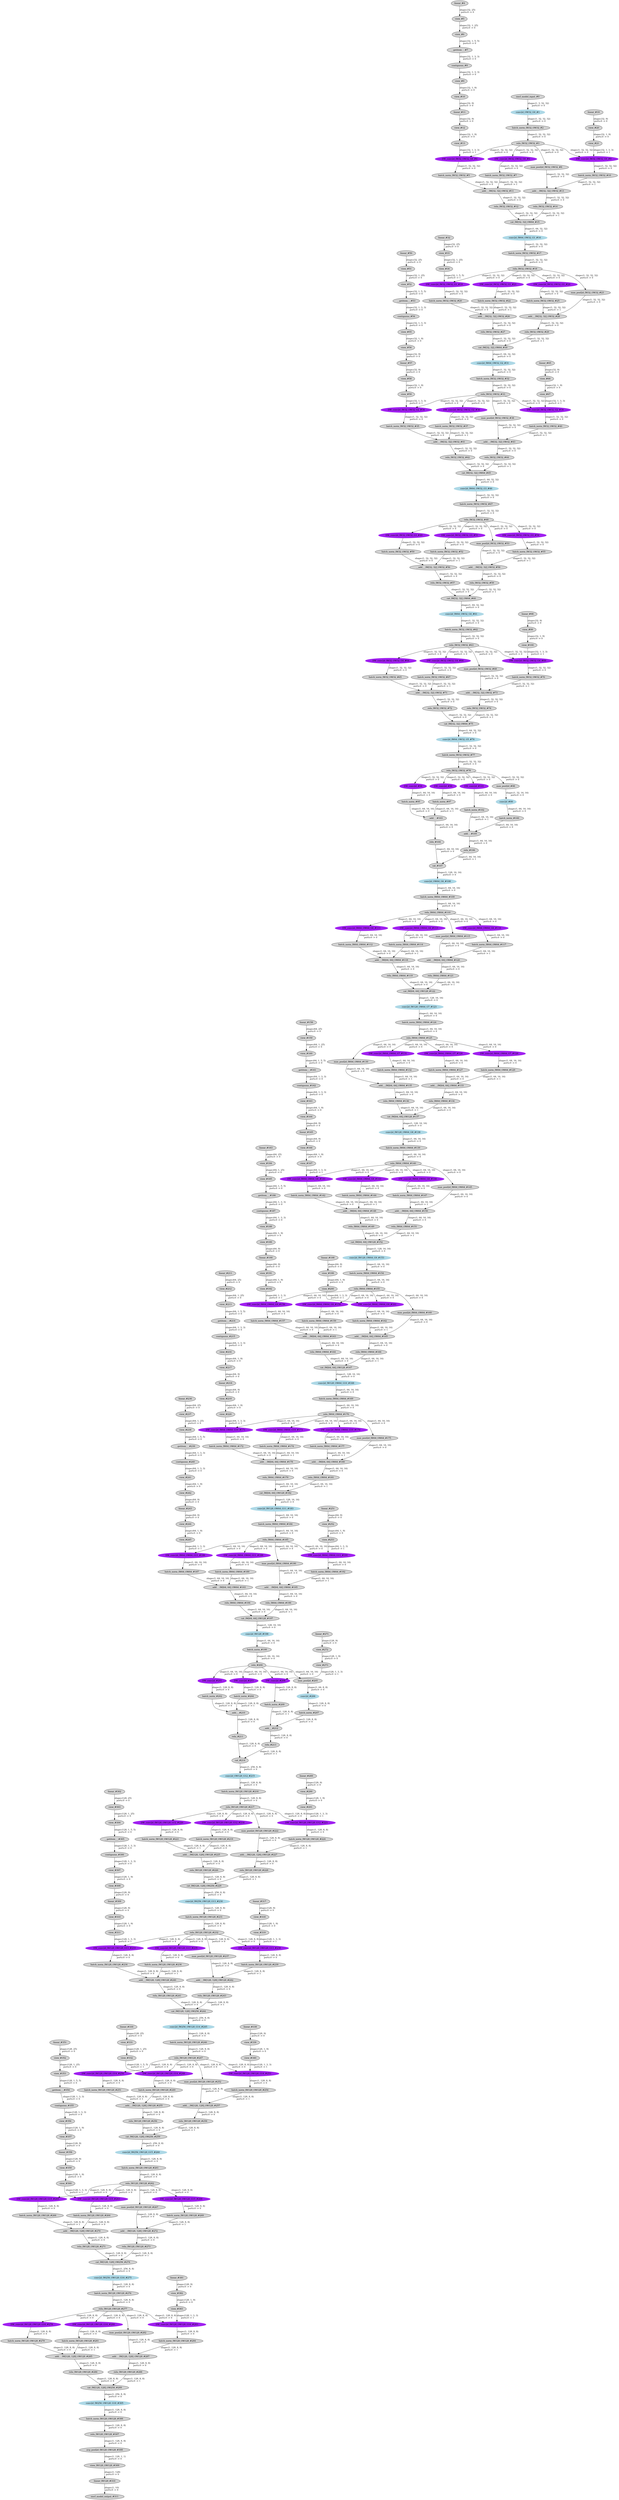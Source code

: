 strict digraph  {
"0 /nncf_model_input_0" [id=0, label="nncf_model_input_#0", style=filled, type=nncf_model_input];
"1 PNASNet/NNCFConv2d[conv1]/conv2d_0" [color=lightblue, id=1, label="conv2d_OW32_G0_#1", style=filled, type=conv2d];
"2 PNASNet/NNCFBatchNorm2d[bn1]/batch_norm_0" [id=2, label="batch_norm_IW32_OW32_#2", style=filled, type=batch_norm];
"3 PNASNet/relu_0" [id=3, label="relu_IW32_OW32_#3", style=filled, type=relu];
"4 PNASNet/Sequential[layer1]/CellB[0]/SepConv[sep_conv1]/NNCFConv2d[conv1]/ModuleDict[pre_ops]/UpdateWeight[3]/ElasticKernelConv2DOp[op]/linear_0" [id=4, label="linear_#4", style=filled, type=linear];
"5 PNASNet/Sequential[layer1]/CellB[0]/SepConv[sep_conv1]/NNCFConv2d[conv1]/ModuleDict[pre_ops]/UpdateWeight[3]/ElasticKernelConv2DOp[op]/view_0" [id=5, label="view_#5", style=filled, type=view];
"6 PNASNet/Sequential[layer1]/CellB[0]/SepConv[sep_conv1]/NNCFConv2d[conv1]/ModuleDict[pre_ops]/UpdateWeight[3]/ElasticKernelConv2DOp[op]/view_1" [id=6, label="view_#6", style=filled, type=view];
"7 PNASNet/Sequential[layer1]/CellB[0]/SepConv[sep_conv1]/NNCFConv2d[conv1]/ModuleDict[pre_ops]/UpdateWeight[3]/ElasticKernelConv2DOp[op]/__getitem___0" [id=7, label="__getitem___#7", style=filled, type=__getitem__];
"8 PNASNet/Sequential[layer1]/CellB[0]/SepConv[sep_conv1]/NNCFConv2d[conv1]/ModuleDict[pre_ops]/UpdateWeight[3]/ElasticKernelConv2DOp[op]/contiguous_0" [id=8, label="contiguous_#8", style=filled, type=contiguous];
"9 PNASNet/Sequential[layer1]/CellB[0]/SepConv[sep_conv1]/NNCFConv2d[conv1]/ModuleDict[pre_ops]/UpdateWeight[3]/ElasticKernelConv2DOp[op]/view_2" [id=9, label="view_#9", style=filled, type=view];
"10 PNASNet/Sequential[layer1]/CellB[0]/SepConv[sep_conv1]/NNCFConv2d[conv1]/ModuleDict[pre_ops]/UpdateWeight[3]/ElasticKernelConv2DOp[op]/view_3" [id=10, label="view_#10", style=filled, type=view];
"11 PNASNet/Sequential[layer1]/CellB[0]/SepConv[sep_conv1]/NNCFConv2d[conv1]/ModuleDict[pre_ops]/UpdateWeight[3]/ElasticKernelConv2DOp[op]/linear_1" [id=11, label="linear_#11", style=filled, type=linear];
"12 PNASNet/Sequential[layer1]/CellB[0]/SepConv[sep_conv1]/NNCFConv2d[conv1]/ModuleDict[pre_ops]/UpdateWeight[3]/ElasticKernelConv2DOp[op]/view_4" [id=12, label="view_#12", style=filled, type=view];
"13 PNASNet/Sequential[layer1]/CellB[0]/SepConv[sep_conv1]/NNCFConv2d[conv1]/ModuleDict[pre_ops]/UpdateWeight[3]/ElasticKernelConv2DOp[op]/view_5" [id=13, label="view_#13", style=filled, type=view];
"14 PNASNet/Sequential[layer1]/CellB[0]/SepConv[sep_conv1]/NNCFConv2d[conv1]/conv2d_0" [color=purple, id=14, label="DW_conv2d_IW32_OW32_G0_#4", style=filled, type=conv2d];
"15 PNASNet/Sequential[layer1]/CellB[0]/SepConv[sep_conv1]/NNCFBatchNorm2d[bn1]/batch_norm_0" [id=15, label="batch_norm_IW32_OW32_#5", style=filled, type=batch_norm];
"16 PNASNet/Sequential[layer1]/CellB[0]/SepConv[sep_conv2]/NNCFConv2d[conv1]/conv2d_0" [color=purple, id=16, label="DW_conv2d_IW32_OW32_G0_#6", style=filled, type=conv2d];
"17 PNASNet/Sequential[layer1]/CellB[0]/SepConv[sep_conv2]/NNCFBatchNorm2d[bn1]/batch_norm_0" [id=17, label="batch_norm_IW32_OW32_#7", style=filled, type=batch_norm];
"18 PNASNet/Sequential[layer1]/CellB[0]/max_pool2d_0" [id=18, label="max_pool2d_IW32_OW32_#8", style=filled, type=max_pool2d];
"19 PNASNet/Sequential[layer1]/CellB[0]/SepConv[sep_conv3]/NNCFConv2d[conv1]/ModuleDict[pre_ops]/UpdateWeight[3]/ElasticKernelConv2DOp[op]/linear_0" [id=19, label="linear_#19", style=filled, type=linear];
"20 PNASNet/Sequential[layer1]/CellB[0]/SepConv[sep_conv3]/NNCFConv2d[conv1]/ModuleDict[pre_ops]/UpdateWeight[3]/ElasticKernelConv2DOp[op]/view_0" [id=20, label="view_#20", style=filled, type=view];
"21 PNASNet/Sequential[layer1]/CellB[0]/SepConv[sep_conv3]/NNCFConv2d[conv1]/ModuleDict[pre_ops]/UpdateWeight[3]/ElasticKernelConv2DOp[op]/view_1" [id=21, label="view_#21", style=filled, type=view];
"22 PNASNet/Sequential[layer1]/CellB[0]/SepConv[sep_conv3]/NNCFConv2d[conv1]/conv2d_0" [color=purple, id=22, label="DW_conv2d_IW32_OW32_G0_#9", style=filled, type=conv2d];
"23 PNASNet/Sequential[layer1]/CellB[0]/SepConv[sep_conv3]/NNCFBatchNorm2d[bn1]/batch_norm_0" [id=23, label="batch_norm_IW32_OW32_#10", style=filled, type=batch_norm];
"24 PNASNet/Sequential[layer1]/CellB[0]/__add___0" [id=24, label="__add___IW[32, 32]_OW32_#11", style=filled, type=__add__];
"25 PNASNet/Sequential[layer1]/CellB[0]/relu_0" [id=25, label="relu_IW32_OW32_#12", style=filled, type=relu];
"26 PNASNet/Sequential[layer1]/CellB[0]/__add___1" [id=26, label="__add___IW[32, 32]_OW32_#13", style=filled, type=__add__];
"27 PNASNet/Sequential[layer1]/CellB[0]/relu_1" [id=27, label="relu_IW32_OW32_#14", style=filled, type=relu];
"28 PNASNet/Sequential[layer1]/CellB[0]/cat_0" [id=28, label="cat_IW[32, 32]_OW64_#15", style=filled, type=cat];
"29 PNASNet/Sequential[layer1]/CellB[0]/NNCFConv2d[conv2]/conv2d_0" [color=lightblue, id=29, label="conv2d_IW64_OW32_G1_#16", style=filled, type=conv2d];
"30 PNASNet/Sequential[layer1]/CellB[0]/NNCFBatchNorm2d[bn2]/batch_norm_0" [id=30, label="batch_norm_IW32_OW32_#17", style=filled, type=batch_norm];
"31 PNASNet/Sequential[layer1]/CellB[0]/relu_2" [id=31, label="relu_IW32_OW32_#18", style=filled, type=relu];
"32 PNASNet/Sequential[layer1]/CellB[1]/SepConv[sep_conv1]/NNCFConv2d[conv1]/ModuleDict[pre_ops]/UpdateWeight[3]/ElasticKernelConv2DOp[op]/linear_0" [id=32, label="linear_#32", style=filled, type=linear];
"33 PNASNet/Sequential[layer1]/CellB[1]/SepConv[sep_conv1]/NNCFConv2d[conv1]/ModuleDict[pre_ops]/UpdateWeight[3]/ElasticKernelConv2DOp[op]/view_0" [id=33, label="view_#33", style=filled, type=view];
"34 PNASNet/Sequential[layer1]/CellB[1]/SepConv[sep_conv1]/NNCFConv2d[conv1]/ModuleDict[pre_ops]/UpdateWeight[3]/ElasticKernelConv2DOp[op]/view_1" [id=34, label="view_#34", style=filled, type=view];
"35 PNASNet/Sequential[layer1]/CellB[1]/SepConv[sep_conv1]/NNCFConv2d[conv1]/conv2d_0" [color=purple, id=35, label="DW_conv2d_IW32_OW32_G1_#19", style=filled, type=conv2d];
"36 PNASNet/Sequential[layer1]/CellB[1]/SepConv[sep_conv1]/NNCFBatchNorm2d[bn1]/batch_norm_0" [id=36, label="batch_norm_IW32_OW32_#20", style=filled, type=batch_norm];
"37 PNASNet/Sequential[layer1]/CellB[1]/SepConv[sep_conv2]/NNCFConv2d[conv1]/conv2d_0" [color=purple, id=37, label="DW_conv2d_IW32_OW32_G1_#21", style=filled, type=conv2d];
"38 PNASNet/Sequential[layer1]/CellB[1]/SepConv[sep_conv2]/NNCFBatchNorm2d[bn1]/batch_norm_0" [id=38, label="batch_norm_IW32_OW32_#22", style=filled, type=batch_norm];
"39 PNASNet/Sequential[layer1]/CellB[1]/max_pool2d_0" [id=39, label="max_pool2d_IW32_OW32_#23", style=filled, type=max_pool2d];
"40 PNASNet/Sequential[layer1]/CellB[1]/SepConv[sep_conv3]/NNCFConv2d[conv1]/conv2d_0" [color=purple, id=40, label="DW_conv2d_IW32_OW32_G1_#24", style=filled, type=conv2d];
"41 PNASNet/Sequential[layer1]/CellB[1]/SepConv[sep_conv3]/NNCFBatchNorm2d[bn1]/batch_norm_0" [id=41, label="batch_norm_IW32_OW32_#25", style=filled, type=batch_norm];
"42 PNASNet/Sequential[layer1]/CellB[1]/__add___0" [id=42, label="__add___IW[32, 32]_OW32_#26", style=filled, type=__add__];
"43 PNASNet/Sequential[layer1]/CellB[1]/relu_0" [id=43, label="relu_IW32_OW32_#27", style=filled, type=relu];
"44 PNASNet/Sequential[layer1]/CellB[1]/__add___1" [id=44, label="__add___IW[32, 32]_OW32_#28", style=filled, type=__add__];
"45 PNASNet/Sequential[layer1]/CellB[1]/relu_1" [id=45, label="relu_IW32_OW32_#29", style=filled, type=relu];
"46 PNASNet/Sequential[layer1]/CellB[1]/cat_0" [id=46, label="cat_IW[32, 32]_OW64_#30", style=filled, type=cat];
"47 PNASNet/Sequential[layer1]/CellB[1]/NNCFConv2d[conv2]/conv2d_0" [color=lightblue, id=47, label="conv2d_IW64_OW32_G2_#31", style=filled, type=conv2d];
"48 PNASNet/Sequential[layer1]/CellB[1]/NNCFBatchNorm2d[bn2]/batch_norm_0" [id=48, label="batch_norm_IW32_OW32_#32", style=filled, type=batch_norm];
"49 PNASNet/Sequential[layer1]/CellB[1]/relu_2" [id=49, label="relu_IW32_OW32_#33", style=filled, type=relu];
"50 PNASNet/Sequential[layer1]/CellB[2]/SepConv[sep_conv1]/NNCFConv2d[conv1]/ModuleDict[pre_ops]/UpdateWeight[3]/ElasticKernelConv2DOp[op]/linear_0" [id=50, label="linear_#50", style=filled, type=linear];
"51 PNASNet/Sequential[layer1]/CellB[2]/SepConv[sep_conv1]/NNCFConv2d[conv1]/ModuleDict[pre_ops]/UpdateWeight[3]/ElasticKernelConv2DOp[op]/view_0" [id=51, label="view_#51", style=filled, type=view];
"52 PNASNet/Sequential[layer1]/CellB[2]/SepConv[sep_conv1]/NNCFConv2d[conv1]/ModuleDict[pre_ops]/UpdateWeight[3]/ElasticKernelConv2DOp[op]/view_1" [id=52, label="view_#52", style=filled, type=view];
"53 PNASNet/Sequential[layer1]/CellB[2]/SepConv[sep_conv1]/NNCFConv2d[conv1]/ModuleDict[pre_ops]/UpdateWeight[3]/ElasticKernelConv2DOp[op]/__getitem___0" [id=53, label="__getitem___#53", style=filled, type=__getitem__];
"54 PNASNet/Sequential[layer1]/CellB[2]/SepConv[sep_conv1]/NNCFConv2d[conv1]/ModuleDict[pre_ops]/UpdateWeight[3]/ElasticKernelConv2DOp[op]/contiguous_0" [id=54, label="contiguous_#54", style=filled, type=contiguous];
"55 PNASNet/Sequential[layer1]/CellB[2]/SepConv[sep_conv1]/NNCFConv2d[conv1]/ModuleDict[pre_ops]/UpdateWeight[3]/ElasticKernelConv2DOp[op]/view_2" [id=55, label="view_#55", style=filled, type=view];
"56 PNASNet/Sequential[layer1]/CellB[2]/SepConv[sep_conv1]/NNCFConv2d[conv1]/ModuleDict[pre_ops]/UpdateWeight[3]/ElasticKernelConv2DOp[op]/view_3" [id=56, label="view_#56", style=filled, type=view];
"57 PNASNet/Sequential[layer1]/CellB[2]/SepConv[sep_conv1]/NNCFConv2d[conv1]/ModuleDict[pre_ops]/UpdateWeight[3]/ElasticKernelConv2DOp[op]/linear_1" [id=57, label="linear_#57", style=filled, type=linear];
"58 PNASNet/Sequential[layer1]/CellB[2]/SepConv[sep_conv1]/NNCFConv2d[conv1]/ModuleDict[pre_ops]/UpdateWeight[3]/ElasticKernelConv2DOp[op]/view_4" [id=58, label="view_#58", style=filled, type=view];
"59 PNASNet/Sequential[layer1]/CellB[2]/SepConv[sep_conv1]/NNCFConv2d[conv1]/ModuleDict[pre_ops]/UpdateWeight[3]/ElasticKernelConv2DOp[op]/view_5" [id=59, label="view_#59", style=filled, type=view];
"60 PNASNet/Sequential[layer1]/CellB[2]/SepConv[sep_conv1]/NNCFConv2d[conv1]/conv2d_0" [color=purple, id=60, label="DW_conv2d_IW32_OW32_G2_#34", style=filled, type=conv2d];
"61 PNASNet/Sequential[layer1]/CellB[2]/SepConv[sep_conv1]/NNCFBatchNorm2d[bn1]/batch_norm_0" [id=61, label="batch_norm_IW32_OW32_#35", style=filled, type=batch_norm];
"62 PNASNet/Sequential[layer1]/CellB[2]/SepConv[sep_conv2]/NNCFConv2d[conv1]/conv2d_0" [color=purple, id=62, label="DW_conv2d_IW32_OW32_G2_#36", style=filled, type=conv2d];
"63 PNASNet/Sequential[layer1]/CellB[2]/SepConv[sep_conv2]/NNCFBatchNorm2d[bn1]/batch_norm_0" [id=63, label="batch_norm_IW32_OW32_#37", style=filled, type=batch_norm];
"64 PNASNet/Sequential[layer1]/CellB[2]/max_pool2d_0" [id=64, label="max_pool2d_IW32_OW32_#38", style=filled, type=max_pool2d];
"65 PNASNet/Sequential[layer1]/CellB[2]/SepConv[sep_conv3]/NNCFConv2d[conv1]/ModuleDict[pre_ops]/UpdateWeight[3]/ElasticKernelConv2DOp[op]/linear_0" [id=65, label="linear_#65", style=filled, type=linear];
"66 PNASNet/Sequential[layer1]/CellB[2]/SepConv[sep_conv3]/NNCFConv2d[conv1]/ModuleDict[pre_ops]/UpdateWeight[3]/ElasticKernelConv2DOp[op]/view_0" [id=66, label="view_#66", style=filled, type=view];
"67 PNASNet/Sequential[layer1]/CellB[2]/SepConv[sep_conv3]/NNCFConv2d[conv1]/ModuleDict[pre_ops]/UpdateWeight[3]/ElasticKernelConv2DOp[op]/view_1" [id=67, label="view_#67", style=filled, type=view];
"68 PNASNet/Sequential[layer1]/CellB[2]/SepConv[sep_conv3]/NNCFConv2d[conv1]/conv2d_0" [color=purple, id=68, label="DW_conv2d_IW32_OW32_G2_#39", style=filled, type=conv2d];
"69 PNASNet/Sequential[layer1]/CellB[2]/SepConv[sep_conv3]/NNCFBatchNorm2d[bn1]/batch_norm_0" [id=69, label="batch_norm_IW32_OW32_#40", style=filled, type=batch_norm];
"70 PNASNet/Sequential[layer1]/CellB[2]/__add___0" [id=70, label="__add___IW[32, 32]_OW32_#41", style=filled, type=__add__];
"71 PNASNet/Sequential[layer1]/CellB[2]/relu_0" [id=71, label="relu_IW32_OW32_#42", style=filled, type=relu];
"72 PNASNet/Sequential[layer1]/CellB[2]/__add___1" [id=72, label="__add___IW[32, 32]_OW32_#43", style=filled, type=__add__];
"73 PNASNet/Sequential[layer1]/CellB[2]/relu_1" [id=73, label="relu_IW32_OW32_#44", style=filled, type=relu];
"74 PNASNet/Sequential[layer1]/CellB[2]/cat_0" [id=74, label="cat_IW[32, 32]_OW64_#45", style=filled, type=cat];
"75 PNASNet/Sequential[layer1]/CellB[2]/NNCFConv2d[conv2]/conv2d_0" [color=lightblue, id=75, label="conv2d_IW64_OW32_G3_#46", style=filled, type=conv2d];
"76 PNASNet/Sequential[layer1]/CellB[2]/NNCFBatchNorm2d[bn2]/batch_norm_0" [id=76, label="batch_norm_IW32_OW32_#47", style=filled, type=batch_norm];
"77 PNASNet/Sequential[layer1]/CellB[2]/relu_2" [id=77, label="relu_IW32_OW32_#48", style=filled, type=relu];
"78 PNASNet/Sequential[layer1]/CellB[3]/SepConv[sep_conv1]/NNCFConv2d[conv1]/conv2d_0" [color=purple, id=78, label="DW_conv2d_IW32_OW32_G3_#49", style=filled, type=conv2d];
"79 PNASNet/Sequential[layer1]/CellB[3]/SepConv[sep_conv1]/NNCFBatchNorm2d[bn1]/batch_norm_0" [id=79, label="batch_norm_IW32_OW32_#50", style=filled, type=batch_norm];
"80 PNASNet/Sequential[layer1]/CellB[3]/SepConv[sep_conv2]/NNCFConv2d[conv1]/conv2d_0" [color=purple, id=80, label="DW_conv2d_IW32_OW32_G3_#51", style=filled, type=conv2d];
"81 PNASNet/Sequential[layer1]/CellB[3]/SepConv[sep_conv2]/NNCFBatchNorm2d[bn1]/batch_norm_0" [id=81, label="batch_norm_IW32_OW32_#52", style=filled, type=batch_norm];
"82 PNASNet/Sequential[layer1]/CellB[3]/max_pool2d_0" [id=82, label="max_pool2d_IW32_OW32_#53", style=filled, type=max_pool2d];
"83 PNASNet/Sequential[layer1]/CellB[3]/SepConv[sep_conv3]/NNCFConv2d[conv1]/conv2d_0" [color=purple, id=83, label="DW_conv2d_IW32_OW32_G3_#54", style=filled, type=conv2d];
"84 PNASNet/Sequential[layer1]/CellB[3]/SepConv[sep_conv3]/NNCFBatchNorm2d[bn1]/batch_norm_0" [id=84, label="batch_norm_IW32_OW32_#55", style=filled, type=batch_norm];
"85 PNASNet/Sequential[layer1]/CellB[3]/__add___0" [id=85, label="__add___IW[32, 32]_OW32_#56", style=filled, type=__add__];
"86 PNASNet/Sequential[layer1]/CellB[3]/relu_0" [id=86, label="relu_IW32_OW32_#57", style=filled, type=relu];
"87 PNASNet/Sequential[layer1]/CellB[3]/__add___1" [id=87, label="__add___IW[32, 32]_OW32_#58", style=filled, type=__add__];
"88 PNASNet/Sequential[layer1]/CellB[3]/relu_1" [id=88, label="relu_IW32_OW32_#59", style=filled, type=relu];
"89 PNASNet/Sequential[layer1]/CellB[3]/cat_0" [id=89, label="cat_IW[32, 32]_OW64_#60", style=filled, type=cat];
"90 PNASNet/Sequential[layer1]/CellB[3]/NNCFConv2d[conv2]/conv2d_0" [color=lightblue, id=90, label="conv2d_IW64_OW32_G4_#61", style=filled, type=conv2d];
"91 PNASNet/Sequential[layer1]/CellB[3]/NNCFBatchNorm2d[bn2]/batch_norm_0" [id=91, label="batch_norm_IW32_OW32_#62", style=filled, type=batch_norm];
"92 PNASNet/Sequential[layer1]/CellB[3]/relu_2" [id=92, label="relu_IW32_OW32_#63", style=filled, type=relu];
"93 PNASNet/Sequential[layer1]/CellB[4]/SepConv[sep_conv1]/NNCFConv2d[conv1]/conv2d_0" [color=purple, id=93, label="DW_conv2d_IW32_OW32_G4_#64", style=filled, type=conv2d];
"94 PNASNet/Sequential[layer1]/CellB[4]/SepConv[sep_conv1]/NNCFBatchNorm2d[bn1]/batch_norm_0" [id=94, label="batch_norm_IW32_OW32_#65", style=filled, type=batch_norm];
"95 PNASNet/Sequential[layer1]/CellB[4]/SepConv[sep_conv2]/NNCFConv2d[conv1]/conv2d_0" [color=purple, id=95, label="DW_conv2d_IW32_OW32_G4_#66", style=filled, type=conv2d];
"96 PNASNet/Sequential[layer1]/CellB[4]/SepConv[sep_conv2]/NNCFBatchNorm2d[bn1]/batch_norm_0" [id=96, label="batch_norm_IW32_OW32_#67", style=filled, type=batch_norm];
"97 PNASNet/Sequential[layer1]/CellB[4]/max_pool2d_0" [id=97, label="max_pool2d_IW32_OW32_#68", style=filled, type=max_pool2d];
"98 PNASNet/Sequential[layer1]/CellB[4]/SepConv[sep_conv3]/NNCFConv2d[conv1]/ModuleDict[pre_ops]/UpdateWeight[3]/ElasticKernelConv2DOp[op]/linear_0" [id=98, label="linear_#98", style=filled, type=linear];
"99 PNASNet/Sequential[layer1]/CellB[4]/SepConv[sep_conv3]/NNCFConv2d[conv1]/ModuleDict[pre_ops]/UpdateWeight[3]/ElasticKernelConv2DOp[op]/view_0" [id=99, label="view_#99", style=filled, type=view];
"100 PNASNet/Sequential[layer1]/CellB[4]/SepConv[sep_conv3]/NNCFConv2d[conv1]/ModuleDict[pre_ops]/UpdateWeight[3]/ElasticKernelConv2DOp[op]/view_1" [id=100, label="view_#100", style=filled, type=view];
"101 PNASNet/Sequential[layer1]/CellB[4]/SepConv[sep_conv3]/NNCFConv2d[conv1]/conv2d_0" [color=purple, id=101, label="DW_conv2d_IW32_OW32_G4_#69", style=filled, type=conv2d];
"102 PNASNet/Sequential[layer1]/CellB[4]/SepConv[sep_conv3]/NNCFBatchNorm2d[bn1]/batch_norm_0" [id=102, label="batch_norm_IW32_OW32_#70", style=filled, type=batch_norm];
"103 PNASNet/Sequential[layer1]/CellB[4]/__add___0" [id=103, label="__add___IW[32, 32]_OW32_#71", style=filled, type=__add__];
"104 PNASNet/Sequential[layer1]/CellB[4]/relu_0" [id=104, label="relu_IW32_OW32_#72", style=filled, type=relu];
"105 PNASNet/Sequential[layer1]/CellB[4]/__add___1" [id=105, label="__add___IW[32, 32]_OW32_#73", style=filled, type=__add__];
"106 PNASNet/Sequential[layer1]/CellB[4]/relu_1" [id=106, label="relu_IW32_OW32_#74", style=filled, type=relu];
"107 PNASNet/Sequential[layer1]/CellB[4]/cat_0" [id=107, label="cat_IW[32, 32]_OW64_#75", style=filled, type=cat];
"108 PNASNet/Sequential[layer1]/CellB[4]/NNCFConv2d[conv2]/conv2d_0" [color=lightblue, id=108, label="conv2d_IW64_OW32_G5_#76", style=filled, type=conv2d];
"109 PNASNet/Sequential[layer1]/CellB[4]/NNCFBatchNorm2d[bn2]/batch_norm_0" [id=109, label="batch_norm_IW32_OW32_#77", style=filled, type=batch_norm];
"110 PNASNet/Sequential[layer1]/CellB[4]/relu_2" [id=110, label="relu_IW32_OW32_#78", style=filled, type=relu];
"111 PNASNet/CellB[layer2]/SepConv[sep_conv1]/NNCFConv2d[conv1]/conv2d_0" [color=purple, id=111, label="DW_conv2d_#94", style=filled, type=conv2d];
"112 PNASNet/CellB[layer2]/SepConv[sep_conv1]/NNCFBatchNorm2d[bn1]/batch_norm_0" [id=112, label="batch_norm_#95", style=filled, type=batch_norm];
"113 PNASNet/CellB[layer2]/SepConv[sep_conv2]/NNCFConv2d[conv1]/conv2d_0" [color=purple, id=113, label="DW_conv2d_#96", style=filled, type=conv2d];
"114 PNASNet/CellB[layer2]/SepConv[sep_conv2]/NNCFBatchNorm2d[bn1]/batch_norm_0" [id=114, label="batch_norm_#97", style=filled, type=batch_norm];
"115 PNASNet/CellB[layer2]/max_pool2d_0" [id=115, label="max_pool2d_#98", style=filled, type=max_pool2d];
"116 PNASNet/CellB[layer2]/NNCFConv2d[conv1]/conv2d_0" [color=lightblue, id=116, label="conv2d_#99", style=filled, type=conv2d];
"117 PNASNet/CellB[layer2]/NNCFBatchNorm2d[bn1]/batch_norm_0" [id=117, label="batch_norm_#100", style=filled, type=batch_norm];
"118 PNASNet/CellB[layer2]/SepConv[sep_conv3]/NNCFConv2d[conv1]/conv2d_0" [color=purple, id=118, label="DW_conv2d_#101", style=filled, type=conv2d];
"119 PNASNet/CellB[layer2]/SepConv[sep_conv3]/NNCFBatchNorm2d[bn1]/batch_norm_0" [id=119, label="batch_norm_#102", style=filled, type=batch_norm];
"120 PNASNet/CellB[layer2]/__add___0" [id=120, label="__add___#103", style=filled, type=__add__];
"121 PNASNet/CellB[layer2]/relu_0" [id=121, label="relu_#104", style=filled, type=relu];
"122 PNASNet/CellB[layer2]/__add___1" [id=122, label="__add___#105", style=filled, type=__add__];
"123 PNASNet/CellB[layer2]/relu_1" [id=123, label="relu_#106", style=filled, type=relu];
"124 PNASNet/CellB[layer2]/cat_0" [id=124, label="cat_#107", style=filled, type=cat];
"125 PNASNet/CellB[layer2]/NNCFConv2d[conv2]/conv2d_0" [color=lightblue, id=125, label="conv2d_OW64_G6_#108", style=filled, type=conv2d];
"126 PNASNet/CellB[layer2]/NNCFBatchNorm2d[bn2]/batch_norm_0" [id=126, label="batch_norm_IW64_OW64_#109", style=filled, type=batch_norm];
"127 PNASNet/CellB[layer2]/relu_2" [id=127, label="relu_IW64_OW64_#110", style=filled, type=relu];
"128 PNASNet/Sequential[layer3]/CellB[0]/SepConv[sep_conv1]/NNCFConv2d[conv1]/conv2d_0" [color=purple, id=128, label="DW_conv2d_IW64_OW64_G6_#111", style=filled, type=conv2d];
"129 PNASNet/Sequential[layer3]/CellB[0]/SepConv[sep_conv1]/NNCFBatchNorm2d[bn1]/batch_norm_0" [id=129, label="batch_norm_IW64_OW64_#112", style=filled, type=batch_norm];
"130 PNASNet/Sequential[layer3]/CellB[0]/SepConv[sep_conv2]/NNCFConv2d[conv1]/conv2d_0" [color=purple, id=130, label="DW_conv2d_IW64_OW64_G6_#113", style=filled, type=conv2d];
"131 PNASNet/Sequential[layer3]/CellB[0]/SepConv[sep_conv2]/NNCFBatchNorm2d[bn1]/batch_norm_0" [id=131, label="batch_norm_IW64_OW64_#114", style=filled, type=batch_norm];
"132 PNASNet/Sequential[layer3]/CellB[0]/max_pool2d_0" [id=132, label="max_pool2d_IW64_OW64_#115", style=filled, type=max_pool2d];
"133 PNASNet/Sequential[layer3]/CellB[0]/SepConv[sep_conv3]/NNCFConv2d[conv1]/conv2d_0" [color=purple, id=133, label="DW_conv2d_IW64_OW64_G6_#116", style=filled, type=conv2d];
"134 PNASNet/Sequential[layer3]/CellB[0]/SepConv[sep_conv3]/NNCFBatchNorm2d[bn1]/batch_norm_0" [id=134, label="batch_norm_IW64_OW64_#117", style=filled, type=batch_norm];
"135 PNASNet/Sequential[layer3]/CellB[0]/__add___0" [id=135, label="__add___IW[64, 64]_OW64_#118", style=filled, type=__add__];
"136 PNASNet/Sequential[layer3]/CellB[0]/relu_0" [id=136, label="relu_IW64_OW64_#119", style=filled, type=relu];
"137 PNASNet/Sequential[layer3]/CellB[0]/__add___1" [id=137, label="__add___IW[64, 64]_OW64_#120", style=filled, type=__add__];
"138 PNASNet/Sequential[layer3]/CellB[0]/relu_1" [id=138, label="relu_IW64_OW64_#121", style=filled, type=relu];
"139 PNASNet/Sequential[layer3]/CellB[0]/cat_0" [id=139, label="cat_IW[64, 64]_OW128_#122", style=filled, type=cat];
"140 PNASNet/Sequential[layer3]/CellB[0]/NNCFConv2d[conv2]/conv2d_0" [color=lightblue, id=140, label="conv2d_IW128_OW64_G7_#123", style=filled, type=conv2d];
"141 PNASNet/Sequential[layer3]/CellB[0]/NNCFBatchNorm2d[bn2]/batch_norm_0" [id=141, label="batch_norm_IW64_OW64_#124", style=filled, type=batch_norm];
"142 PNASNet/Sequential[layer3]/CellB[0]/relu_2" [id=142, label="relu_IW64_OW64_#125", style=filled, type=relu];
"143 PNASNet/Sequential[layer3]/CellB[1]/SepConv[sep_conv1]/NNCFConv2d[conv1]/conv2d_0" [color=purple, id=143, label="DW_conv2d_IW64_OW64_G7_#126", style=filled, type=conv2d];
"144 PNASNet/Sequential[layer3]/CellB[1]/SepConv[sep_conv1]/NNCFBatchNorm2d[bn1]/batch_norm_0" [id=144, label="batch_norm_IW64_OW64_#127", style=filled, type=batch_norm];
"145 PNASNet/Sequential[layer3]/CellB[1]/SepConv[sep_conv2]/NNCFConv2d[conv1]/conv2d_0" [color=purple, id=145, label="DW_conv2d_IW64_OW64_G7_#128", style=filled, type=conv2d];
"146 PNASNet/Sequential[layer3]/CellB[1]/SepConv[sep_conv2]/NNCFBatchNorm2d[bn1]/batch_norm_0" [id=146, label="batch_norm_IW64_OW64_#129", style=filled, type=batch_norm];
"147 PNASNet/Sequential[layer3]/CellB[1]/max_pool2d_0" [id=147, label="max_pool2d_IW64_OW64_#130", style=filled, type=max_pool2d];
"148 PNASNet/Sequential[layer3]/CellB[1]/SepConv[sep_conv3]/NNCFConv2d[conv1]/conv2d_0" [color=purple, id=148, label="DW_conv2d_IW64_OW64_G7_#131", style=filled, type=conv2d];
"149 PNASNet/Sequential[layer3]/CellB[1]/SepConv[sep_conv3]/NNCFBatchNorm2d[bn1]/batch_norm_0" [id=149, label="batch_norm_IW64_OW64_#132", style=filled, type=batch_norm];
"150 PNASNet/Sequential[layer3]/CellB[1]/__add___0" [id=150, label="__add___IW[64, 64]_OW64_#133", style=filled, type=__add__];
"151 PNASNet/Sequential[layer3]/CellB[1]/relu_0" [id=151, label="relu_IW64_OW64_#134", style=filled, type=relu];
"152 PNASNet/Sequential[layer3]/CellB[1]/__add___1" [id=152, label="__add___IW[64, 64]_OW64_#135", style=filled, type=__add__];
"153 PNASNet/Sequential[layer3]/CellB[1]/relu_1" [id=153, label="relu_IW64_OW64_#136", style=filled, type=relu];
"154 PNASNet/Sequential[layer3]/CellB[1]/cat_0" [id=154, label="cat_IW[64, 64]_OW128_#137", style=filled, type=cat];
"155 PNASNet/Sequential[layer3]/CellB[1]/NNCFConv2d[conv2]/conv2d_0" [color=lightblue, id=155, label="conv2d_IW128_OW64_G8_#138", style=filled, type=conv2d];
"156 PNASNet/Sequential[layer3]/CellB[1]/NNCFBatchNorm2d[bn2]/batch_norm_0" [id=156, label="batch_norm_IW64_OW64_#139", style=filled, type=batch_norm];
"157 PNASNet/Sequential[layer3]/CellB[1]/relu_2" [id=157, label="relu_IW64_OW64_#140", style=filled, type=relu];
"158 PNASNet/Sequential[layer3]/CellB[2]/SepConv[sep_conv1]/NNCFConv2d[conv1]/ModuleDict[pre_ops]/UpdateWeight[3]/ElasticKernelConv2DOp[op]/linear_0" [id=158, label="linear_#158", style=filled, type=linear];
"159 PNASNet/Sequential[layer3]/CellB[2]/SepConv[sep_conv1]/NNCFConv2d[conv1]/ModuleDict[pre_ops]/UpdateWeight[3]/ElasticKernelConv2DOp[op]/view_0" [id=159, label="view_#159", style=filled, type=view];
"160 PNASNet/Sequential[layer3]/CellB[2]/SepConv[sep_conv1]/NNCFConv2d[conv1]/ModuleDict[pre_ops]/UpdateWeight[3]/ElasticKernelConv2DOp[op]/view_1" [id=160, label="view_#160", style=filled, type=view];
"161 PNASNet/Sequential[layer3]/CellB[2]/SepConv[sep_conv1]/NNCFConv2d[conv1]/ModuleDict[pre_ops]/UpdateWeight[3]/ElasticKernelConv2DOp[op]/__getitem___0" [id=161, label="__getitem___#161", style=filled, type=__getitem__];
"162 PNASNet/Sequential[layer3]/CellB[2]/SepConv[sep_conv1]/NNCFConv2d[conv1]/ModuleDict[pre_ops]/UpdateWeight[3]/ElasticKernelConv2DOp[op]/contiguous_0" [id=162, label="contiguous_#162", style=filled, type=contiguous];
"163 PNASNet/Sequential[layer3]/CellB[2]/SepConv[sep_conv1]/NNCFConv2d[conv1]/ModuleDict[pre_ops]/UpdateWeight[3]/ElasticKernelConv2DOp[op]/view_2" [id=163, label="view_#163", style=filled, type=view];
"164 PNASNet/Sequential[layer3]/CellB[2]/SepConv[sep_conv1]/NNCFConv2d[conv1]/ModuleDict[pre_ops]/UpdateWeight[3]/ElasticKernelConv2DOp[op]/view_3" [id=164, label="view_#164", style=filled, type=view];
"165 PNASNet/Sequential[layer3]/CellB[2]/SepConv[sep_conv1]/NNCFConv2d[conv1]/ModuleDict[pre_ops]/UpdateWeight[3]/ElasticKernelConv2DOp[op]/linear_1" [id=165, label="linear_#165", style=filled, type=linear];
"166 PNASNet/Sequential[layer3]/CellB[2]/SepConv[sep_conv1]/NNCFConv2d[conv1]/ModuleDict[pre_ops]/UpdateWeight[3]/ElasticKernelConv2DOp[op]/view_4" [id=166, label="view_#166", style=filled, type=view];
"167 PNASNet/Sequential[layer3]/CellB[2]/SepConv[sep_conv1]/NNCFConv2d[conv1]/ModuleDict[pre_ops]/UpdateWeight[3]/ElasticKernelConv2DOp[op]/view_5" [id=167, label="view_#167", style=filled, type=view];
"168 PNASNet/Sequential[layer3]/CellB[2]/SepConv[sep_conv1]/NNCFConv2d[conv1]/conv2d_0" [color=purple, id=168, label="DW_conv2d_IW64_OW64_G8_#141", style=filled, type=conv2d];
"169 PNASNet/Sequential[layer3]/CellB[2]/SepConv[sep_conv1]/NNCFBatchNorm2d[bn1]/batch_norm_0" [id=169, label="batch_norm_IW64_OW64_#142", style=filled, type=batch_norm];
"170 PNASNet/Sequential[layer3]/CellB[2]/SepConv[sep_conv2]/NNCFConv2d[conv1]/conv2d_0" [color=purple, id=170, label="DW_conv2d_IW64_OW64_G8_#143", style=filled, type=conv2d];
"171 PNASNet/Sequential[layer3]/CellB[2]/SepConv[sep_conv2]/NNCFBatchNorm2d[bn1]/batch_norm_0" [id=171, label="batch_norm_IW64_OW64_#144", style=filled, type=batch_norm];
"172 PNASNet/Sequential[layer3]/CellB[2]/max_pool2d_0" [id=172, label="max_pool2d_IW64_OW64_#145", style=filled, type=max_pool2d];
"173 PNASNet/Sequential[layer3]/CellB[2]/SepConv[sep_conv3]/NNCFConv2d[conv1]/conv2d_0" [color=purple, id=173, label="DW_conv2d_IW64_OW64_G8_#146", style=filled, type=conv2d];
"174 PNASNet/Sequential[layer3]/CellB[2]/SepConv[sep_conv3]/NNCFBatchNorm2d[bn1]/batch_norm_0" [id=174, label="batch_norm_IW64_OW64_#147", style=filled, type=batch_norm];
"175 PNASNet/Sequential[layer3]/CellB[2]/__add___0" [id=175, label="__add___IW[64, 64]_OW64_#148", style=filled, type=__add__];
"176 PNASNet/Sequential[layer3]/CellB[2]/relu_0" [id=176, label="relu_IW64_OW64_#149", style=filled, type=relu];
"177 PNASNet/Sequential[layer3]/CellB[2]/__add___1" [id=177, label="__add___IW[64, 64]_OW64_#150", style=filled, type=__add__];
"178 PNASNet/Sequential[layer3]/CellB[2]/relu_1" [id=178, label="relu_IW64_OW64_#151", style=filled, type=relu];
"179 PNASNet/Sequential[layer3]/CellB[2]/cat_0" [id=179, label="cat_IW[64, 64]_OW128_#152", style=filled, type=cat];
"180 PNASNet/Sequential[layer3]/CellB[2]/NNCFConv2d[conv2]/conv2d_0" [color=lightblue, id=180, label="conv2d_IW128_OW64_G9_#153", style=filled, type=conv2d];
"181 PNASNet/Sequential[layer3]/CellB[2]/NNCFBatchNorm2d[bn2]/batch_norm_0" [id=181, label="batch_norm_IW64_OW64_#154", style=filled, type=batch_norm];
"182 PNASNet/Sequential[layer3]/CellB[2]/relu_2" [id=182, label="relu_IW64_OW64_#155", style=filled, type=relu];
"183 PNASNet/Sequential[layer3]/CellB[3]/SepConv[sep_conv1]/NNCFConv2d[conv1]/ModuleDict[pre_ops]/UpdateWeight[3]/ElasticKernelConv2DOp[op]/linear_0" [id=183, label="linear_#183", style=filled, type=linear];
"184 PNASNet/Sequential[layer3]/CellB[3]/SepConv[sep_conv1]/NNCFConv2d[conv1]/ModuleDict[pre_ops]/UpdateWeight[3]/ElasticKernelConv2DOp[op]/view_0" [id=184, label="view_#184", style=filled, type=view];
"185 PNASNet/Sequential[layer3]/CellB[3]/SepConv[sep_conv1]/NNCFConv2d[conv1]/ModuleDict[pre_ops]/UpdateWeight[3]/ElasticKernelConv2DOp[op]/view_1" [id=185, label="view_#185", style=filled, type=view];
"186 PNASNet/Sequential[layer3]/CellB[3]/SepConv[sep_conv1]/NNCFConv2d[conv1]/ModuleDict[pre_ops]/UpdateWeight[3]/ElasticKernelConv2DOp[op]/__getitem___0" [id=186, label="__getitem___#186", style=filled, type=__getitem__];
"187 PNASNet/Sequential[layer3]/CellB[3]/SepConv[sep_conv1]/NNCFConv2d[conv1]/ModuleDict[pre_ops]/UpdateWeight[3]/ElasticKernelConv2DOp[op]/contiguous_0" [id=187, label="contiguous_#187", style=filled, type=contiguous];
"188 PNASNet/Sequential[layer3]/CellB[3]/SepConv[sep_conv1]/NNCFConv2d[conv1]/ModuleDict[pre_ops]/UpdateWeight[3]/ElasticKernelConv2DOp[op]/view_2" [id=188, label="view_#188", style=filled, type=view];
"189 PNASNet/Sequential[layer3]/CellB[3]/SepConv[sep_conv1]/NNCFConv2d[conv1]/ModuleDict[pre_ops]/UpdateWeight[3]/ElasticKernelConv2DOp[op]/view_3" [id=189, label="view_#189", style=filled, type=view];
"190 PNASNet/Sequential[layer3]/CellB[3]/SepConv[sep_conv1]/NNCFConv2d[conv1]/ModuleDict[pre_ops]/UpdateWeight[3]/ElasticKernelConv2DOp[op]/linear_1" [id=190, label="linear_#190", style=filled, type=linear];
"191 PNASNet/Sequential[layer3]/CellB[3]/SepConv[sep_conv1]/NNCFConv2d[conv1]/ModuleDict[pre_ops]/UpdateWeight[3]/ElasticKernelConv2DOp[op]/view_4" [id=191, label="view_#191", style=filled, type=view];
"192 PNASNet/Sequential[layer3]/CellB[3]/SepConv[sep_conv1]/NNCFConv2d[conv1]/ModuleDict[pre_ops]/UpdateWeight[3]/ElasticKernelConv2DOp[op]/view_5" [id=192, label="view_#192", style=filled, type=view];
"193 PNASNet/Sequential[layer3]/CellB[3]/SepConv[sep_conv1]/NNCFConv2d[conv1]/conv2d_0" [color=purple, id=193, label="DW_conv2d_IW64_OW64_G9_#156", style=filled, type=conv2d];
"194 PNASNet/Sequential[layer3]/CellB[3]/SepConv[sep_conv1]/NNCFBatchNorm2d[bn1]/batch_norm_0" [id=194, label="batch_norm_IW64_OW64_#157", style=filled, type=batch_norm];
"195 PNASNet/Sequential[layer3]/CellB[3]/SepConv[sep_conv2]/NNCFConv2d[conv1]/conv2d_0" [color=purple, id=195, label="DW_conv2d_IW64_OW64_G9_#158", style=filled, type=conv2d];
"196 PNASNet/Sequential[layer3]/CellB[3]/SepConv[sep_conv2]/NNCFBatchNorm2d[bn1]/batch_norm_0" [id=196, label="batch_norm_IW64_OW64_#159", style=filled, type=batch_norm];
"197 PNASNet/Sequential[layer3]/CellB[3]/max_pool2d_0" [id=197, label="max_pool2d_IW64_OW64_#160", style=filled, type=max_pool2d];
"198 PNASNet/Sequential[layer3]/CellB[3]/SepConv[sep_conv3]/NNCFConv2d[conv1]/ModuleDict[pre_ops]/UpdateWeight[3]/ElasticKernelConv2DOp[op]/linear_0" [id=198, label="linear_#198", style=filled, type=linear];
"199 PNASNet/Sequential[layer3]/CellB[3]/SepConv[sep_conv3]/NNCFConv2d[conv1]/ModuleDict[pre_ops]/UpdateWeight[3]/ElasticKernelConv2DOp[op]/view_0" [id=199, label="view_#199", style=filled, type=view];
"200 PNASNet/Sequential[layer3]/CellB[3]/SepConv[sep_conv3]/NNCFConv2d[conv1]/ModuleDict[pre_ops]/UpdateWeight[3]/ElasticKernelConv2DOp[op]/view_1" [id=200, label="view_#200", style=filled, type=view];
"201 PNASNet/Sequential[layer3]/CellB[3]/SepConv[sep_conv3]/NNCFConv2d[conv1]/conv2d_0" [color=purple, id=201, label="DW_conv2d_IW64_OW64_G9_#161", style=filled, type=conv2d];
"202 PNASNet/Sequential[layer3]/CellB[3]/SepConv[sep_conv3]/NNCFBatchNorm2d[bn1]/batch_norm_0" [id=202, label="batch_norm_IW64_OW64_#162", style=filled, type=batch_norm];
"203 PNASNet/Sequential[layer3]/CellB[3]/__add___0" [id=203, label="__add___IW[64, 64]_OW64_#163", style=filled, type=__add__];
"204 PNASNet/Sequential[layer3]/CellB[3]/relu_0" [id=204, label="relu_IW64_OW64_#164", style=filled, type=relu];
"205 PNASNet/Sequential[layer3]/CellB[3]/__add___1" [id=205, label="__add___IW[64, 64]_OW64_#165", style=filled, type=__add__];
"206 PNASNet/Sequential[layer3]/CellB[3]/relu_1" [id=206, label="relu_IW64_OW64_#166", style=filled, type=relu];
"207 PNASNet/Sequential[layer3]/CellB[3]/cat_0" [id=207, label="cat_IW[64, 64]_OW128_#167", style=filled, type=cat];
"208 PNASNet/Sequential[layer3]/CellB[3]/NNCFConv2d[conv2]/conv2d_0" [color=lightblue, id=208, label="conv2d_IW128_OW64_G10_#168", style=filled, type=conv2d];
"209 PNASNet/Sequential[layer3]/CellB[3]/NNCFBatchNorm2d[bn2]/batch_norm_0" [id=209, label="batch_norm_IW64_OW64_#169", style=filled, type=batch_norm];
"210 PNASNet/Sequential[layer3]/CellB[3]/relu_2" [id=210, label="relu_IW64_OW64_#170", style=filled, type=relu];
"211 PNASNet/Sequential[layer3]/CellB[4]/SepConv[sep_conv1]/NNCFConv2d[conv1]/ModuleDict[pre_ops]/UpdateWeight[3]/ElasticKernelConv2DOp[op]/linear_0" [id=211, label="linear_#211", style=filled, type=linear];
"212 PNASNet/Sequential[layer3]/CellB[4]/SepConv[sep_conv1]/NNCFConv2d[conv1]/ModuleDict[pre_ops]/UpdateWeight[3]/ElasticKernelConv2DOp[op]/view_0" [id=212, label="view_#212", style=filled, type=view];
"213 PNASNet/Sequential[layer3]/CellB[4]/SepConv[sep_conv1]/NNCFConv2d[conv1]/ModuleDict[pre_ops]/UpdateWeight[3]/ElasticKernelConv2DOp[op]/view_1" [id=213, label="view_#213", style=filled, type=view];
"214 PNASNet/Sequential[layer3]/CellB[4]/SepConv[sep_conv1]/NNCFConv2d[conv1]/ModuleDict[pre_ops]/UpdateWeight[3]/ElasticKernelConv2DOp[op]/__getitem___0" [id=214, label="__getitem___#214", style=filled, type=__getitem__];
"215 PNASNet/Sequential[layer3]/CellB[4]/SepConv[sep_conv1]/NNCFConv2d[conv1]/ModuleDict[pre_ops]/UpdateWeight[3]/ElasticKernelConv2DOp[op]/contiguous_0" [id=215, label="contiguous_#215", style=filled, type=contiguous];
"216 PNASNet/Sequential[layer3]/CellB[4]/SepConv[sep_conv1]/NNCFConv2d[conv1]/ModuleDict[pre_ops]/UpdateWeight[3]/ElasticKernelConv2DOp[op]/view_2" [id=216, label="view_#216", style=filled, type=view];
"217 PNASNet/Sequential[layer3]/CellB[4]/SepConv[sep_conv1]/NNCFConv2d[conv1]/ModuleDict[pre_ops]/UpdateWeight[3]/ElasticKernelConv2DOp[op]/view_3" [id=217, label="view_#217", style=filled, type=view];
"218 PNASNet/Sequential[layer3]/CellB[4]/SepConv[sep_conv1]/NNCFConv2d[conv1]/ModuleDict[pre_ops]/UpdateWeight[3]/ElasticKernelConv2DOp[op]/linear_1" [id=218, label="linear_#218", style=filled, type=linear];
"219 PNASNet/Sequential[layer3]/CellB[4]/SepConv[sep_conv1]/NNCFConv2d[conv1]/ModuleDict[pre_ops]/UpdateWeight[3]/ElasticKernelConv2DOp[op]/view_4" [id=219, label="view_#219", style=filled, type=view];
"220 PNASNet/Sequential[layer3]/CellB[4]/SepConv[sep_conv1]/NNCFConv2d[conv1]/ModuleDict[pre_ops]/UpdateWeight[3]/ElasticKernelConv2DOp[op]/view_5" [id=220, label="view_#220", style=filled, type=view];
"221 PNASNet/Sequential[layer3]/CellB[4]/SepConv[sep_conv1]/NNCFConv2d[conv1]/conv2d_0" [color=purple, id=221, label="DW_conv2d_IW64_OW64_G10_#171", style=filled, type=conv2d];
"222 PNASNet/Sequential[layer3]/CellB[4]/SepConv[sep_conv1]/NNCFBatchNorm2d[bn1]/batch_norm_0" [id=222, label="batch_norm_IW64_OW64_#172", style=filled, type=batch_norm];
"223 PNASNet/Sequential[layer3]/CellB[4]/SepConv[sep_conv2]/NNCFConv2d[conv1]/conv2d_0" [color=purple, id=223, label="DW_conv2d_IW64_OW64_G10_#173", style=filled, type=conv2d];
"224 PNASNet/Sequential[layer3]/CellB[4]/SepConv[sep_conv2]/NNCFBatchNorm2d[bn1]/batch_norm_0" [id=224, label="batch_norm_IW64_OW64_#174", style=filled, type=batch_norm];
"225 PNASNet/Sequential[layer3]/CellB[4]/max_pool2d_0" [id=225, label="max_pool2d_IW64_OW64_#175", style=filled, type=max_pool2d];
"226 PNASNet/Sequential[layer3]/CellB[4]/SepConv[sep_conv3]/NNCFConv2d[conv1]/conv2d_0" [color=purple, id=226, label="DW_conv2d_IW64_OW64_G10_#176", style=filled, type=conv2d];
"227 PNASNet/Sequential[layer3]/CellB[4]/SepConv[sep_conv3]/NNCFBatchNorm2d[bn1]/batch_norm_0" [id=227, label="batch_norm_IW64_OW64_#177", style=filled, type=batch_norm];
"228 PNASNet/Sequential[layer3]/CellB[4]/__add___0" [id=228, label="__add___IW[64, 64]_OW64_#178", style=filled, type=__add__];
"229 PNASNet/Sequential[layer3]/CellB[4]/relu_0" [id=229, label="relu_IW64_OW64_#179", style=filled, type=relu];
"230 PNASNet/Sequential[layer3]/CellB[4]/__add___1" [id=230, label="__add___IW[64, 64]_OW64_#180", style=filled, type=__add__];
"231 PNASNet/Sequential[layer3]/CellB[4]/relu_1" [id=231, label="relu_IW64_OW64_#181", style=filled, type=relu];
"232 PNASNet/Sequential[layer3]/CellB[4]/cat_0" [id=232, label="cat_IW[64, 64]_OW128_#182", style=filled, type=cat];
"233 PNASNet/Sequential[layer3]/CellB[4]/NNCFConv2d[conv2]/conv2d_0" [color=lightblue, id=233, label="conv2d_IW128_OW64_G11_#183", style=filled, type=conv2d];
"234 PNASNet/Sequential[layer3]/CellB[4]/NNCFBatchNorm2d[bn2]/batch_norm_0" [id=234, label="batch_norm_IW64_OW64_#184", style=filled, type=batch_norm];
"235 PNASNet/Sequential[layer3]/CellB[4]/relu_2" [id=235, label="relu_IW64_OW64_#185", style=filled, type=relu];
"236 PNASNet/Sequential[layer3]/CellB[5]/SepConv[sep_conv1]/NNCFConv2d[conv1]/ModuleDict[pre_ops]/UpdateWeight[3]/ElasticKernelConv2DOp[op]/linear_0" [id=236, label="linear_#236", style=filled, type=linear];
"237 PNASNet/Sequential[layer3]/CellB[5]/SepConv[sep_conv1]/NNCFConv2d[conv1]/ModuleDict[pre_ops]/UpdateWeight[3]/ElasticKernelConv2DOp[op]/view_0" [id=237, label="view_#237", style=filled, type=view];
"238 PNASNet/Sequential[layer3]/CellB[5]/SepConv[sep_conv1]/NNCFConv2d[conv1]/ModuleDict[pre_ops]/UpdateWeight[3]/ElasticKernelConv2DOp[op]/view_1" [id=238, label="view_#238", style=filled, type=view];
"239 PNASNet/Sequential[layer3]/CellB[5]/SepConv[sep_conv1]/NNCFConv2d[conv1]/ModuleDict[pre_ops]/UpdateWeight[3]/ElasticKernelConv2DOp[op]/__getitem___0" [id=239, label="__getitem___#239", style=filled, type=__getitem__];
"240 PNASNet/Sequential[layer3]/CellB[5]/SepConv[sep_conv1]/NNCFConv2d[conv1]/ModuleDict[pre_ops]/UpdateWeight[3]/ElasticKernelConv2DOp[op]/contiguous_0" [id=240, label="contiguous_#240", style=filled, type=contiguous];
"241 PNASNet/Sequential[layer3]/CellB[5]/SepConv[sep_conv1]/NNCFConv2d[conv1]/ModuleDict[pre_ops]/UpdateWeight[3]/ElasticKernelConv2DOp[op]/view_2" [id=241, label="view_#241", style=filled, type=view];
"242 PNASNet/Sequential[layer3]/CellB[5]/SepConv[sep_conv1]/NNCFConv2d[conv1]/ModuleDict[pre_ops]/UpdateWeight[3]/ElasticKernelConv2DOp[op]/view_3" [id=242, label="view_#242", style=filled, type=view];
"243 PNASNet/Sequential[layer3]/CellB[5]/SepConv[sep_conv1]/NNCFConv2d[conv1]/ModuleDict[pre_ops]/UpdateWeight[3]/ElasticKernelConv2DOp[op]/linear_1" [id=243, label="linear_#243", style=filled, type=linear];
"244 PNASNet/Sequential[layer3]/CellB[5]/SepConv[sep_conv1]/NNCFConv2d[conv1]/ModuleDict[pre_ops]/UpdateWeight[3]/ElasticKernelConv2DOp[op]/view_4" [id=244, label="view_#244", style=filled, type=view];
"245 PNASNet/Sequential[layer3]/CellB[5]/SepConv[sep_conv1]/NNCFConv2d[conv1]/ModuleDict[pre_ops]/UpdateWeight[3]/ElasticKernelConv2DOp[op]/view_5" [id=245, label="view_#245", style=filled, type=view];
"246 PNASNet/Sequential[layer3]/CellB[5]/SepConv[sep_conv1]/NNCFConv2d[conv1]/conv2d_0" [color=purple, id=246, label="DW_conv2d_IW64_OW64_G11_#186", style=filled, type=conv2d];
"247 PNASNet/Sequential[layer3]/CellB[5]/SepConv[sep_conv1]/NNCFBatchNorm2d[bn1]/batch_norm_0" [id=247, label="batch_norm_IW64_OW64_#187", style=filled, type=batch_norm];
"248 PNASNet/Sequential[layer3]/CellB[5]/SepConv[sep_conv2]/NNCFConv2d[conv1]/conv2d_0" [color=purple, id=248, label="DW_conv2d_IW64_OW64_G11_#188", style=filled, type=conv2d];
"249 PNASNet/Sequential[layer3]/CellB[5]/SepConv[sep_conv2]/NNCFBatchNorm2d[bn1]/batch_norm_0" [id=249, label="batch_norm_IW64_OW64_#189", style=filled, type=batch_norm];
"250 PNASNet/Sequential[layer3]/CellB[5]/max_pool2d_0" [id=250, label="max_pool2d_IW64_OW64_#190", style=filled, type=max_pool2d];
"251 PNASNet/Sequential[layer3]/CellB[5]/SepConv[sep_conv3]/NNCFConv2d[conv1]/ModuleDict[pre_ops]/UpdateWeight[3]/ElasticKernelConv2DOp[op]/linear_0" [id=251, label="linear_#251", style=filled, type=linear];
"252 PNASNet/Sequential[layer3]/CellB[5]/SepConv[sep_conv3]/NNCFConv2d[conv1]/ModuleDict[pre_ops]/UpdateWeight[3]/ElasticKernelConv2DOp[op]/view_0" [id=252, label="view_#252", style=filled, type=view];
"253 PNASNet/Sequential[layer3]/CellB[5]/SepConv[sep_conv3]/NNCFConv2d[conv1]/ModuleDict[pre_ops]/UpdateWeight[3]/ElasticKernelConv2DOp[op]/view_1" [id=253, label="view_#253", style=filled, type=view];
"254 PNASNet/Sequential[layer3]/CellB[5]/SepConv[sep_conv3]/NNCFConv2d[conv1]/conv2d_0" [color=purple, id=254, label="DW_conv2d_IW64_OW64_G11_#191", style=filled, type=conv2d];
"255 PNASNet/Sequential[layer3]/CellB[5]/SepConv[sep_conv3]/NNCFBatchNorm2d[bn1]/batch_norm_0" [id=255, label="batch_norm_IW64_OW64_#192", style=filled, type=batch_norm];
"256 PNASNet/Sequential[layer3]/CellB[5]/__add___0" [id=256, label="__add___IW[64, 64]_OW64_#193", style=filled, type=__add__];
"257 PNASNet/Sequential[layer3]/CellB[5]/relu_0" [id=257, label="relu_IW64_OW64_#194", style=filled, type=relu];
"258 PNASNet/Sequential[layer3]/CellB[5]/__add___1" [id=258, label="__add___IW[64, 64]_OW64_#195", style=filled, type=__add__];
"259 PNASNet/Sequential[layer3]/CellB[5]/relu_1" [id=259, label="relu_IW64_OW64_#196", style=filled, type=relu];
"260 PNASNet/Sequential[layer3]/CellB[5]/cat_0" [id=260, label="cat_IW[64, 64]_OW128_#197", style=filled, type=cat];
"261 PNASNet/Sequential[layer3]/CellB[5]/NNCFConv2d[conv2]/conv2d_0" [color=lightblue, id=261, label="conv2d_IW128_#198", style=filled, type=conv2d];
"262 PNASNet/Sequential[layer3]/CellB[5]/NNCFBatchNorm2d[bn2]/batch_norm_0" [id=262, label="batch_norm_#199", style=filled, type=batch_norm];
"263 PNASNet/Sequential[layer3]/CellB[5]/relu_2" [id=263, label="relu_#200", style=filled, type=relu];
"264 PNASNet/CellB[layer4]/SepConv[sep_conv1]/NNCFConv2d[conv1]/conv2d_0" [color=purple, id=264, label="DW_conv2d_#201", style=filled, type=conv2d];
"265 PNASNet/CellB[layer4]/SepConv[sep_conv1]/NNCFBatchNorm2d[bn1]/batch_norm_0" [id=265, label="batch_norm_#202", style=filled, type=batch_norm];
"266 PNASNet/CellB[layer4]/SepConv[sep_conv2]/NNCFConv2d[conv1]/conv2d_0" [color=purple, id=266, label="DW_conv2d_#203", style=filled, type=conv2d];
"267 PNASNet/CellB[layer4]/SepConv[sep_conv2]/NNCFBatchNorm2d[bn1]/batch_norm_0" [id=267, label="batch_norm_#204", style=filled, type=batch_norm];
"268 PNASNet/CellB[layer4]/max_pool2d_0" [id=268, label="max_pool2d_#205", style=filled, type=max_pool2d];
"269 PNASNet/CellB[layer4]/NNCFConv2d[conv1]/conv2d_0" [color=lightblue, id=269, label="conv2d_#206", style=filled, type=conv2d];
"270 PNASNet/CellB[layer4]/NNCFBatchNorm2d[bn1]/batch_norm_0" [id=270, label="batch_norm_#207", style=filled, type=batch_norm];
"271 PNASNet/CellB[layer4]/SepConv[sep_conv3]/NNCFConv2d[conv1]/ModuleDict[pre_ops]/UpdateWeight[2]/ElasticKernelConv2DOp[op]/linear_0" [id=271, label="linear_#271", style=filled, type=linear];
"272 PNASNet/CellB[layer4]/SepConv[sep_conv3]/NNCFConv2d[conv1]/ModuleDict[pre_ops]/UpdateWeight[2]/ElasticKernelConv2DOp[op]/view_0" [id=272, label="view_#272", style=filled, type=view];
"273 PNASNet/CellB[layer4]/SepConv[sep_conv3]/NNCFConv2d[conv1]/ModuleDict[pre_ops]/UpdateWeight[2]/ElasticKernelConv2DOp[op]/view_1" [id=273, label="view_#273", style=filled, type=view];
"274 PNASNet/CellB[layer4]/SepConv[sep_conv3]/NNCFConv2d[conv1]/conv2d_0" [color=purple, id=274, label="DW_conv2d_#208", style=filled, type=conv2d];
"275 PNASNet/CellB[layer4]/SepConv[sep_conv3]/NNCFBatchNorm2d[bn1]/batch_norm_0" [id=275, label="batch_norm_#209", style=filled, type=batch_norm];
"276 PNASNet/CellB[layer4]/__add___0" [id=276, label="__add___#210", style=filled, type=__add__];
"277 PNASNet/CellB[layer4]/relu_0" [id=277, label="relu_#211", style=filled, type=relu];
"278 PNASNet/CellB[layer4]/__add___1" [id=278, label="__add___#212", style=filled, type=__add__];
"279 PNASNet/CellB[layer4]/relu_1" [id=279, label="relu_#213", style=filled, type=relu];
"280 PNASNet/CellB[layer4]/cat_0" [id=280, label="cat_#214", style=filled, type=cat];
"281 PNASNet/CellB[layer4]/NNCFConv2d[conv2]/conv2d_0" [color=lightblue, id=281, label="conv2d_OW128_G12_#215", style=filled, type=conv2d];
"282 PNASNet/CellB[layer4]/NNCFBatchNorm2d[bn2]/batch_norm_0" [id=282, label="batch_norm_IW128_OW128_#216", style=filled, type=batch_norm];
"283 PNASNet/CellB[layer4]/relu_2" [id=283, label="relu_IW128_OW128_#217", style=filled, type=relu];
"284 PNASNet/Sequential[layer5]/CellB[0]/SepConv[sep_conv1]/NNCFConv2d[conv1]/conv2d_0" [color=purple, id=284, label="DW_conv2d_IW128_OW128_G12_#218", style=filled, type=conv2d];
"285 PNASNet/Sequential[layer5]/CellB[0]/SepConv[sep_conv1]/NNCFBatchNorm2d[bn1]/batch_norm_0" [id=285, label="batch_norm_IW128_OW128_#219", style=filled, type=batch_norm];
"286 PNASNet/Sequential[layer5]/CellB[0]/SepConv[sep_conv2]/NNCFConv2d[conv1]/conv2d_0" [color=purple, id=286, label="DW_conv2d_IW128_OW128_G12_#220", style=filled, type=conv2d];
"287 PNASNet/Sequential[layer5]/CellB[0]/SepConv[sep_conv2]/NNCFBatchNorm2d[bn1]/batch_norm_0" [id=287, label="batch_norm_IW128_OW128_#221", style=filled, type=batch_norm];
"288 PNASNet/Sequential[layer5]/CellB[0]/max_pool2d_0" [id=288, label="max_pool2d_IW128_OW128_#222", style=filled, type=max_pool2d];
"289 PNASNet/Sequential[layer5]/CellB[0]/SepConv[sep_conv3]/NNCFConv2d[conv1]/ModuleDict[pre_ops]/UpdateWeight[3]/ElasticKernelConv2DOp[op]/linear_0" [id=289, label="linear_#289", style=filled, type=linear];
"290 PNASNet/Sequential[layer5]/CellB[0]/SepConv[sep_conv3]/NNCFConv2d[conv1]/ModuleDict[pre_ops]/UpdateWeight[3]/ElasticKernelConv2DOp[op]/view_0" [id=290, label="view_#290", style=filled, type=view];
"291 PNASNet/Sequential[layer5]/CellB[0]/SepConv[sep_conv3]/NNCFConv2d[conv1]/ModuleDict[pre_ops]/UpdateWeight[3]/ElasticKernelConv2DOp[op]/view_1" [id=291, label="view_#291", style=filled, type=view];
"292 PNASNet/Sequential[layer5]/CellB[0]/SepConv[sep_conv3]/NNCFConv2d[conv1]/conv2d_0" [color=purple, id=292, label="DW_conv2d_IW128_OW128_G12_#223", style=filled, type=conv2d];
"293 PNASNet/Sequential[layer5]/CellB[0]/SepConv[sep_conv3]/NNCFBatchNorm2d[bn1]/batch_norm_0" [id=293, label="batch_norm_IW128_OW128_#224", style=filled, type=batch_norm];
"294 PNASNet/Sequential[layer5]/CellB[0]/__add___0" [id=294, label="__add___IW[128, 128]_OW128_#225", style=filled, type=__add__];
"295 PNASNet/Sequential[layer5]/CellB[0]/relu_0" [id=295, label="relu_IW128_OW128_#226", style=filled, type=relu];
"296 PNASNet/Sequential[layer5]/CellB[0]/__add___1" [id=296, label="__add___IW[128, 128]_OW128_#227", style=filled, type=__add__];
"297 PNASNet/Sequential[layer5]/CellB[0]/relu_1" [id=297, label="relu_IW128_OW128_#228", style=filled, type=relu];
"298 PNASNet/Sequential[layer5]/CellB[0]/cat_0" [id=298, label="cat_IW[128, 128]_OW256_#229", style=filled, type=cat];
"299 PNASNet/Sequential[layer5]/CellB[0]/NNCFConv2d[conv2]/conv2d_0" [color=lightblue, id=299, label="conv2d_IW256_OW128_G13_#230", style=filled, type=conv2d];
"300 PNASNet/Sequential[layer5]/CellB[0]/NNCFBatchNorm2d[bn2]/batch_norm_0" [id=300, label="batch_norm_IW128_OW128_#231", style=filled, type=batch_norm];
"301 PNASNet/Sequential[layer5]/CellB[0]/relu_2" [id=301, label="relu_IW128_OW128_#232", style=filled, type=relu];
"302 PNASNet/Sequential[layer5]/CellB[1]/SepConv[sep_conv1]/NNCFConv2d[conv1]/ModuleDict[pre_ops]/UpdateWeight[3]/ElasticKernelConv2DOp[op]/linear_0" [id=302, label="linear_#302", style=filled, type=linear];
"303 PNASNet/Sequential[layer5]/CellB[1]/SepConv[sep_conv1]/NNCFConv2d[conv1]/ModuleDict[pre_ops]/UpdateWeight[3]/ElasticKernelConv2DOp[op]/view_0" [id=303, label="view_#303", style=filled, type=view];
"304 PNASNet/Sequential[layer5]/CellB[1]/SepConv[sep_conv1]/NNCFConv2d[conv1]/ModuleDict[pre_ops]/UpdateWeight[3]/ElasticKernelConv2DOp[op]/view_1" [id=304, label="view_#304", style=filled, type=view];
"305 PNASNet/Sequential[layer5]/CellB[1]/SepConv[sep_conv1]/NNCFConv2d[conv1]/ModuleDict[pre_ops]/UpdateWeight[3]/ElasticKernelConv2DOp[op]/__getitem___0" [id=305, label="__getitem___#305", style=filled, type=__getitem__];
"306 PNASNet/Sequential[layer5]/CellB[1]/SepConv[sep_conv1]/NNCFConv2d[conv1]/ModuleDict[pre_ops]/UpdateWeight[3]/ElasticKernelConv2DOp[op]/contiguous_0" [id=306, label="contiguous_#306", style=filled, type=contiguous];
"307 PNASNet/Sequential[layer5]/CellB[1]/SepConv[sep_conv1]/NNCFConv2d[conv1]/ModuleDict[pre_ops]/UpdateWeight[3]/ElasticKernelConv2DOp[op]/view_2" [id=307, label="view_#307", style=filled, type=view];
"308 PNASNet/Sequential[layer5]/CellB[1]/SepConv[sep_conv1]/NNCFConv2d[conv1]/ModuleDict[pre_ops]/UpdateWeight[3]/ElasticKernelConv2DOp[op]/view_3" [id=308, label="view_#308", style=filled, type=view];
"309 PNASNet/Sequential[layer5]/CellB[1]/SepConv[sep_conv1]/NNCFConv2d[conv1]/ModuleDict[pre_ops]/UpdateWeight[3]/ElasticKernelConv2DOp[op]/linear_1" [id=309, label="linear_#309", style=filled, type=linear];
"310 PNASNet/Sequential[layer5]/CellB[1]/SepConv[sep_conv1]/NNCFConv2d[conv1]/ModuleDict[pre_ops]/UpdateWeight[3]/ElasticKernelConv2DOp[op]/view_4" [id=310, label="view_#310", style=filled, type=view];
"311 PNASNet/Sequential[layer5]/CellB[1]/SepConv[sep_conv1]/NNCFConv2d[conv1]/ModuleDict[pre_ops]/UpdateWeight[3]/ElasticKernelConv2DOp[op]/view_5" [id=311, label="view_#311", style=filled, type=view];
"312 PNASNet/Sequential[layer5]/CellB[1]/SepConv[sep_conv1]/NNCFConv2d[conv1]/conv2d_0" [color=purple, id=312, label="DW_conv2d_IW128_OW128_G13_#233", style=filled, type=conv2d];
"313 PNASNet/Sequential[layer5]/CellB[1]/SepConv[sep_conv1]/NNCFBatchNorm2d[bn1]/batch_norm_0" [id=313, label="batch_norm_IW128_OW128_#234", style=filled, type=batch_norm];
"314 PNASNet/Sequential[layer5]/CellB[1]/SepConv[sep_conv2]/NNCFConv2d[conv1]/conv2d_0" [color=purple, id=314, label="DW_conv2d_IW128_OW128_G13_#235", style=filled, type=conv2d];
"315 PNASNet/Sequential[layer5]/CellB[1]/SepConv[sep_conv2]/NNCFBatchNorm2d[bn1]/batch_norm_0" [id=315, label="batch_norm_IW128_OW128_#236", style=filled, type=batch_norm];
"316 PNASNet/Sequential[layer5]/CellB[1]/max_pool2d_0" [id=316, label="max_pool2d_IW128_OW128_#237", style=filled, type=max_pool2d];
"317 PNASNet/Sequential[layer5]/CellB[1]/SepConv[sep_conv3]/NNCFConv2d[conv1]/ModuleDict[pre_ops]/UpdateWeight[3]/ElasticKernelConv2DOp[op]/linear_0" [id=317, label="linear_#317", style=filled, type=linear];
"318 PNASNet/Sequential[layer5]/CellB[1]/SepConv[sep_conv3]/NNCFConv2d[conv1]/ModuleDict[pre_ops]/UpdateWeight[3]/ElasticKernelConv2DOp[op]/view_0" [id=318, label="view_#318", style=filled, type=view];
"319 PNASNet/Sequential[layer5]/CellB[1]/SepConv[sep_conv3]/NNCFConv2d[conv1]/ModuleDict[pre_ops]/UpdateWeight[3]/ElasticKernelConv2DOp[op]/view_1" [id=319, label="view_#319", style=filled, type=view];
"320 PNASNet/Sequential[layer5]/CellB[1]/SepConv[sep_conv3]/NNCFConv2d[conv1]/conv2d_0" [color=purple, id=320, label="DW_conv2d_IW128_OW128_G13_#238", style=filled, type=conv2d];
"321 PNASNet/Sequential[layer5]/CellB[1]/SepConv[sep_conv3]/NNCFBatchNorm2d[bn1]/batch_norm_0" [id=321, label="batch_norm_IW128_OW128_#239", style=filled, type=batch_norm];
"322 PNASNet/Sequential[layer5]/CellB[1]/__add___0" [id=322, label="__add___IW[128, 128]_OW128_#240", style=filled, type=__add__];
"323 PNASNet/Sequential[layer5]/CellB[1]/relu_0" [id=323, label="relu_IW128_OW128_#241", style=filled, type=relu];
"324 PNASNet/Sequential[layer5]/CellB[1]/__add___1" [id=324, label="__add___IW[128, 128]_OW128_#242", style=filled, type=__add__];
"325 PNASNet/Sequential[layer5]/CellB[1]/relu_1" [id=325, label="relu_IW128_OW128_#243", style=filled, type=relu];
"326 PNASNet/Sequential[layer5]/CellB[1]/cat_0" [id=326, label="cat_IW[128, 128]_OW256_#244", style=filled, type=cat];
"327 PNASNet/Sequential[layer5]/CellB[1]/NNCFConv2d[conv2]/conv2d_0" [color=lightblue, id=327, label="conv2d_IW256_OW128_G14_#245", style=filled, type=conv2d];
"328 PNASNet/Sequential[layer5]/CellB[1]/NNCFBatchNorm2d[bn2]/batch_norm_0" [id=328, label="batch_norm_IW128_OW128_#246", style=filled, type=batch_norm];
"329 PNASNet/Sequential[layer5]/CellB[1]/relu_2" [id=329, label="relu_IW128_OW128_#247", style=filled, type=relu];
"330 PNASNet/Sequential[layer5]/CellB[2]/SepConv[sep_conv1]/NNCFConv2d[conv1]/ModuleDict[pre_ops]/UpdateWeight[3]/ElasticKernelConv2DOp[op]/linear_0" [id=330, label="linear_#330", style=filled, type=linear];
"331 PNASNet/Sequential[layer5]/CellB[2]/SepConv[sep_conv1]/NNCFConv2d[conv1]/ModuleDict[pre_ops]/UpdateWeight[3]/ElasticKernelConv2DOp[op]/view_0" [id=331, label="view_#331", style=filled, type=view];
"332 PNASNet/Sequential[layer5]/CellB[2]/SepConv[sep_conv1]/NNCFConv2d[conv1]/ModuleDict[pre_ops]/UpdateWeight[3]/ElasticKernelConv2DOp[op]/view_1" [id=332, label="view_#332", style=filled, type=view];
"333 PNASNet/Sequential[layer5]/CellB[2]/SepConv[sep_conv1]/NNCFConv2d[conv1]/conv2d_0" [color=purple, id=333, label="DW_conv2d_IW128_OW128_G14_#248", style=filled, type=conv2d];
"334 PNASNet/Sequential[layer5]/CellB[2]/SepConv[sep_conv1]/NNCFBatchNorm2d[bn1]/batch_norm_0" [id=334, label="batch_norm_IW128_OW128_#249", style=filled, type=batch_norm];
"335 PNASNet/Sequential[layer5]/CellB[2]/SepConv[sep_conv2]/NNCFConv2d[conv1]/conv2d_0" [color=purple, id=335, label="DW_conv2d_IW128_OW128_G14_#250", style=filled, type=conv2d];
"336 PNASNet/Sequential[layer5]/CellB[2]/SepConv[sep_conv2]/NNCFBatchNorm2d[bn1]/batch_norm_0" [id=336, label="batch_norm_IW128_OW128_#251", style=filled, type=batch_norm];
"337 PNASNet/Sequential[layer5]/CellB[2]/max_pool2d_0" [id=337, label="max_pool2d_IW128_OW128_#252", style=filled, type=max_pool2d];
"338 PNASNet/Sequential[layer5]/CellB[2]/SepConv[sep_conv3]/NNCFConv2d[conv1]/ModuleDict[pre_ops]/UpdateWeight[3]/ElasticKernelConv2DOp[op]/linear_0" [id=338, label="linear_#338", style=filled, type=linear];
"339 PNASNet/Sequential[layer5]/CellB[2]/SepConv[sep_conv3]/NNCFConv2d[conv1]/ModuleDict[pre_ops]/UpdateWeight[3]/ElasticKernelConv2DOp[op]/view_0" [id=339, label="view_#339", style=filled, type=view];
"340 PNASNet/Sequential[layer5]/CellB[2]/SepConv[sep_conv3]/NNCFConv2d[conv1]/ModuleDict[pre_ops]/UpdateWeight[3]/ElasticKernelConv2DOp[op]/view_1" [id=340, label="view_#340", style=filled, type=view];
"341 PNASNet/Sequential[layer5]/CellB[2]/SepConv[sep_conv3]/NNCFConv2d[conv1]/conv2d_0" [color=purple, id=341, label="DW_conv2d_IW128_OW128_G14_#253", style=filled, type=conv2d];
"342 PNASNet/Sequential[layer5]/CellB[2]/SepConv[sep_conv3]/NNCFBatchNorm2d[bn1]/batch_norm_0" [id=342, label="batch_norm_IW128_OW128_#254", style=filled, type=batch_norm];
"343 PNASNet/Sequential[layer5]/CellB[2]/__add___0" [id=343, label="__add___IW[128, 128]_OW128_#255", style=filled, type=__add__];
"344 PNASNet/Sequential[layer5]/CellB[2]/relu_0" [id=344, label="relu_IW128_OW128_#256", style=filled, type=relu];
"345 PNASNet/Sequential[layer5]/CellB[2]/__add___1" [id=345, label="__add___IW[128, 128]_OW128_#257", style=filled, type=__add__];
"346 PNASNet/Sequential[layer5]/CellB[2]/relu_1" [id=346, label="relu_IW128_OW128_#258", style=filled, type=relu];
"347 PNASNet/Sequential[layer5]/CellB[2]/cat_0" [id=347, label="cat_IW[128, 128]_OW256_#259", style=filled, type=cat];
"348 PNASNet/Sequential[layer5]/CellB[2]/NNCFConv2d[conv2]/conv2d_0" [color=lightblue, id=348, label="conv2d_IW256_OW128_G15_#260", style=filled, type=conv2d];
"349 PNASNet/Sequential[layer5]/CellB[2]/NNCFBatchNorm2d[bn2]/batch_norm_0" [id=349, label="batch_norm_IW128_OW128_#261", style=filled, type=batch_norm];
"350 PNASNet/Sequential[layer5]/CellB[2]/relu_2" [id=350, label="relu_IW128_OW128_#262", style=filled, type=relu];
"351 PNASNet/Sequential[layer5]/CellB[3]/SepConv[sep_conv1]/NNCFConv2d[conv1]/ModuleDict[pre_ops]/UpdateWeight[3]/ElasticKernelConv2DOp[op]/linear_0" [id=351, label="linear_#351", style=filled, type=linear];
"352 PNASNet/Sequential[layer5]/CellB[3]/SepConv[sep_conv1]/NNCFConv2d[conv1]/ModuleDict[pre_ops]/UpdateWeight[3]/ElasticKernelConv2DOp[op]/view_0" [id=352, label="view_#352", style=filled, type=view];
"353 PNASNet/Sequential[layer5]/CellB[3]/SepConv[sep_conv1]/NNCFConv2d[conv1]/ModuleDict[pre_ops]/UpdateWeight[3]/ElasticKernelConv2DOp[op]/view_1" [id=353, label="view_#353", style=filled, type=view];
"354 PNASNet/Sequential[layer5]/CellB[3]/SepConv[sep_conv1]/NNCFConv2d[conv1]/ModuleDict[pre_ops]/UpdateWeight[3]/ElasticKernelConv2DOp[op]/__getitem___0" [id=354, label="__getitem___#354", style=filled, type=__getitem__];
"355 PNASNet/Sequential[layer5]/CellB[3]/SepConv[sep_conv1]/NNCFConv2d[conv1]/ModuleDict[pre_ops]/UpdateWeight[3]/ElasticKernelConv2DOp[op]/contiguous_0" [id=355, label="contiguous_#355", style=filled, type=contiguous];
"356 PNASNet/Sequential[layer5]/CellB[3]/SepConv[sep_conv1]/NNCFConv2d[conv1]/ModuleDict[pre_ops]/UpdateWeight[3]/ElasticKernelConv2DOp[op]/view_2" [id=356, label="view_#356", style=filled, type=view];
"357 PNASNet/Sequential[layer5]/CellB[3]/SepConv[sep_conv1]/NNCFConv2d[conv1]/ModuleDict[pre_ops]/UpdateWeight[3]/ElasticKernelConv2DOp[op]/view_3" [id=357, label="view_#357", style=filled, type=view];
"358 PNASNet/Sequential[layer5]/CellB[3]/SepConv[sep_conv1]/NNCFConv2d[conv1]/ModuleDict[pre_ops]/UpdateWeight[3]/ElasticKernelConv2DOp[op]/linear_1" [id=358, label="linear_#358", style=filled, type=linear];
"359 PNASNet/Sequential[layer5]/CellB[3]/SepConv[sep_conv1]/NNCFConv2d[conv1]/ModuleDict[pre_ops]/UpdateWeight[3]/ElasticKernelConv2DOp[op]/view_4" [id=359, label="view_#359", style=filled, type=view];
"360 PNASNet/Sequential[layer5]/CellB[3]/SepConv[sep_conv1]/NNCFConv2d[conv1]/ModuleDict[pre_ops]/UpdateWeight[3]/ElasticKernelConv2DOp[op]/view_5" [id=360, label="view_#360", style=filled, type=view];
"361 PNASNet/Sequential[layer5]/CellB[3]/SepConv[sep_conv1]/NNCFConv2d[conv1]/conv2d_0" [color=purple, id=361, label="DW_conv2d_IW128_OW128_G15_#263", style=filled, type=conv2d];
"362 PNASNet/Sequential[layer5]/CellB[3]/SepConv[sep_conv1]/NNCFBatchNorm2d[bn1]/batch_norm_0" [id=362, label="batch_norm_IW128_OW128_#264", style=filled, type=batch_norm];
"363 PNASNet/Sequential[layer5]/CellB[3]/SepConv[sep_conv2]/NNCFConv2d[conv1]/conv2d_0" [color=purple, id=363, label="DW_conv2d_IW128_OW128_G15_#265", style=filled, type=conv2d];
"364 PNASNet/Sequential[layer5]/CellB[3]/SepConv[sep_conv2]/NNCFBatchNorm2d[bn1]/batch_norm_0" [id=364, label="batch_norm_IW128_OW128_#266", style=filled, type=batch_norm];
"365 PNASNet/Sequential[layer5]/CellB[3]/max_pool2d_0" [id=365, label="max_pool2d_IW128_OW128_#267", style=filled, type=max_pool2d];
"366 PNASNet/Sequential[layer5]/CellB[3]/SepConv[sep_conv3]/NNCFConv2d[conv1]/conv2d_0" [color=purple, id=366, label="DW_conv2d_IW128_OW128_G15_#268", style=filled, type=conv2d];
"367 PNASNet/Sequential[layer5]/CellB[3]/SepConv[sep_conv3]/NNCFBatchNorm2d[bn1]/batch_norm_0" [id=367, label="batch_norm_IW128_OW128_#269", style=filled, type=batch_norm];
"368 PNASNet/Sequential[layer5]/CellB[3]/__add___0" [id=368, label="__add___IW[128, 128]_OW128_#270", style=filled, type=__add__];
"369 PNASNet/Sequential[layer5]/CellB[3]/relu_0" [id=369, label="relu_IW128_OW128_#271", style=filled, type=relu];
"370 PNASNet/Sequential[layer5]/CellB[3]/__add___1" [id=370, label="__add___IW[128, 128]_OW128_#272", style=filled, type=__add__];
"371 PNASNet/Sequential[layer5]/CellB[3]/relu_1" [id=371, label="relu_IW128_OW128_#273", style=filled, type=relu];
"372 PNASNet/Sequential[layer5]/CellB[3]/cat_0" [id=372, label="cat_IW[128, 128]_OW256_#274", style=filled, type=cat];
"373 PNASNet/Sequential[layer5]/CellB[3]/NNCFConv2d[conv2]/conv2d_0" [color=lightblue, id=373, label="conv2d_IW256_OW128_G16_#275", style=filled, type=conv2d];
"374 PNASNet/Sequential[layer5]/CellB[3]/NNCFBatchNorm2d[bn2]/batch_norm_0" [id=374, label="batch_norm_IW128_OW128_#276", style=filled, type=batch_norm];
"375 PNASNet/Sequential[layer5]/CellB[3]/relu_2" [id=375, label="relu_IW128_OW128_#277", style=filled, type=relu];
"376 PNASNet/Sequential[layer5]/CellB[4]/SepConv[sep_conv1]/NNCFConv2d[conv1]/conv2d_0" [color=purple, id=376, label="DW_conv2d_IW128_OW128_G16_#278", style=filled, type=conv2d];
"377 PNASNet/Sequential[layer5]/CellB[4]/SepConv[sep_conv1]/NNCFBatchNorm2d[bn1]/batch_norm_0" [id=377, label="batch_norm_IW128_OW128_#279", style=filled, type=batch_norm];
"378 PNASNet/Sequential[layer5]/CellB[4]/SepConv[sep_conv2]/NNCFConv2d[conv1]/conv2d_0" [color=purple, id=378, label="DW_conv2d_IW128_OW128_G16_#280", style=filled, type=conv2d];
"379 PNASNet/Sequential[layer5]/CellB[4]/SepConv[sep_conv2]/NNCFBatchNorm2d[bn1]/batch_norm_0" [id=379, label="batch_norm_IW128_OW128_#281", style=filled, type=batch_norm];
"380 PNASNet/Sequential[layer5]/CellB[4]/max_pool2d_0" [id=380, label="max_pool2d_IW128_OW128_#282", style=filled, type=max_pool2d];
"381 PNASNet/Sequential[layer5]/CellB[4]/SepConv[sep_conv3]/NNCFConv2d[conv1]/ModuleDict[pre_ops]/UpdateWeight[3]/ElasticKernelConv2DOp[op]/linear_0" [id=381, label="linear_#381", style=filled, type=linear];
"382 PNASNet/Sequential[layer5]/CellB[4]/SepConv[sep_conv3]/NNCFConv2d[conv1]/ModuleDict[pre_ops]/UpdateWeight[3]/ElasticKernelConv2DOp[op]/view_0" [id=382, label="view_#382", style=filled, type=view];
"383 PNASNet/Sequential[layer5]/CellB[4]/SepConv[sep_conv3]/NNCFConv2d[conv1]/ModuleDict[pre_ops]/UpdateWeight[3]/ElasticKernelConv2DOp[op]/view_1" [id=383, label="view_#383", style=filled, type=view];
"384 PNASNet/Sequential[layer5]/CellB[4]/SepConv[sep_conv3]/NNCFConv2d[conv1]/conv2d_0" [color=purple, id=384, label="DW_conv2d_IW128_OW128_G16_#283", style=filled, type=conv2d];
"385 PNASNet/Sequential[layer5]/CellB[4]/SepConv[sep_conv3]/NNCFBatchNorm2d[bn1]/batch_norm_0" [id=385, label="batch_norm_IW128_OW128_#284", style=filled, type=batch_norm];
"386 PNASNet/Sequential[layer5]/CellB[4]/__add___0" [id=386, label="__add___IW[128, 128]_OW128_#285", style=filled, type=__add__];
"387 PNASNet/Sequential[layer5]/CellB[4]/relu_0" [id=387, label="relu_IW128_OW128_#286", style=filled, type=relu];
"388 PNASNet/Sequential[layer5]/CellB[4]/__add___1" [id=388, label="__add___IW[128, 128]_OW128_#287", style=filled, type=__add__];
"389 PNASNet/Sequential[layer5]/CellB[4]/relu_1" [id=389, label="relu_IW128_OW128_#288", style=filled, type=relu];
"390 PNASNet/Sequential[layer5]/CellB[4]/cat_0" [id=390, label="cat_IW[128, 128]_OW256_#289", style=filled, type=cat];
"391 PNASNet/Sequential[layer5]/CellB[5]/NNCFConv2d[conv2]/conv2d_0" [color=lightblue, id=391, label="conv2d_IW256_OW128_G18_#305", style=filled, type=conv2d];
"392 PNASNet/Sequential[layer5]/CellB[5]/NNCFBatchNorm2d[bn2]/batch_norm_0" [id=392, label="batch_norm_IW128_OW128_#306", style=filled, type=batch_norm];
"393 PNASNet/Sequential[layer5]/CellB[5]/relu_2" [id=393, label="relu_IW128_OW128_#307", style=filled, type=relu];
"394 PNASNet/avg_pool2d_0" [id=394, label="avg_pool2d_IW128_OW128_#308", style=filled, type=avg_pool2d];
"395 PNASNet/view_0" [id=395, label="view_IW128_OW128_#309", style=filled, type=view];
"396 PNASNet/NNCFLinear[linear]/linear_0" [id=396, label="linear_IW128_#310", style=filled, type=linear];
"397 /nncf_model_output_0" [id=397, label="nncf_model_output_#311", style=filled, type=nncf_model_output];
"0 /nncf_model_input_0" -> "1 PNASNet/NNCFConv2d[conv1]/conv2d_0"  [label="shape:(1, 3, 32, 32)\nports:0 -> 0", style=solid];
"1 PNASNet/NNCFConv2d[conv1]/conv2d_0" -> "2 PNASNet/NNCFBatchNorm2d[bn1]/batch_norm_0"  [label="shape:(1, 32, 32, 32)\nports:0 -> 0", style=solid];
"2 PNASNet/NNCFBatchNorm2d[bn1]/batch_norm_0" -> "3 PNASNet/relu_0"  [label="shape:(1, 32, 32, 32)\nports:0 -> 0", style=solid];
"3 PNASNet/relu_0" -> "14 PNASNet/Sequential[layer1]/CellB[0]/SepConv[sep_conv1]/NNCFConv2d[conv1]/conv2d_0"  [label="shape:(1, 32, 32, 32)\nports:0 -> 0", style=solid];
"3 PNASNet/relu_0" -> "16 PNASNet/Sequential[layer1]/CellB[0]/SepConv[sep_conv2]/NNCFConv2d[conv1]/conv2d_0"  [label="shape:(1, 32, 32, 32)\nports:0 -> 0", style=solid];
"3 PNASNet/relu_0" -> "18 PNASNet/Sequential[layer1]/CellB[0]/max_pool2d_0"  [label="shape:(1, 32, 32, 32)\nports:0 -> 0", style=solid];
"3 PNASNet/relu_0" -> "22 PNASNet/Sequential[layer1]/CellB[0]/SepConv[sep_conv3]/NNCFConv2d[conv1]/conv2d_0"  [label="shape:(1, 32, 32, 32)\nports:0 -> 0", style=solid];
"4 PNASNet/Sequential[layer1]/CellB[0]/SepConv[sep_conv1]/NNCFConv2d[conv1]/ModuleDict[pre_ops]/UpdateWeight[3]/ElasticKernelConv2DOp[op]/linear_0" -> "5 PNASNet/Sequential[layer1]/CellB[0]/SepConv[sep_conv1]/NNCFConv2d[conv1]/ModuleDict[pre_ops]/UpdateWeight[3]/ElasticKernelConv2DOp[op]/view_0"  [label="shape:(32, 25)\nports:0 -> 0", style=solid];
"5 PNASNet/Sequential[layer1]/CellB[0]/SepConv[sep_conv1]/NNCFConv2d[conv1]/ModuleDict[pre_ops]/UpdateWeight[3]/ElasticKernelConv2DOp[op]/view_0" -> "6 PNASNet/Sequential[layer1]/CellB[0]/SepConv[sep_conv1]/NNCFConv2d[conv1]/ModuleDict[pre_ops]/UpdateWeight[3]/ElasticKernelConv2DOp[op]/view_1"  [label="shape:(32, 1, 25)\nports:0 -> 0", style=solid];
"6 PNASNet/Sequential[layer1]/CellB[0]/SepConv[sep_conv1]/NNCFConv2d[conv1]/ModuleDict[pre_ops]/UpdateWeight[3]/ElasticKernelConv2DOp[op]/view_1" -> "7 PNASNet/Sequential[layer1]/CellB[0]/SepConv[sep_conv1]/NNCFConv2d[conv1]/ModuleDict[pre_ops]/UpdateWeight[3]/ElasticKernelConv2DOp[op]/__getitem___0"  [label="shape:(32, 1, 5, 5)\nports:0 -> 0", style=solid];
"7 PNASNet/Sequential[layer1]/CellB[0]/SepConv[sep_conv1]/NNCFConv2d[conv1]/ModuleDict[pre_ops]/UpdateWeight[3]/ElasticKernelConv2DOp[op]/__getitem___0" -> "8 PNASNet/Sequential[layer1]/CellB[0]/SepConv[sep_conv1]/NNCFConv2d[conv1]/ModuleDict[pre_ops]/UpdateWeight[3]/ElasticKernelConv2DOp[op]/contiguous_0"  [label="shape:(32, 1, 3, 3)\nports:0 -> 0", style=solid];
"8 PNASNet/Sequential[layer1]/CellB[0]/SepConv[sep_conv1]/NNCFConv2d[conv1]/ModuleDict[pre_ops]/UpdateWeight[3]/ElasticKernelConv2DOp[op]/contiguous_0" -> "9 PNASNet/Sequential[layer1]/CellB[0]/SepConv[sep_conv1]/NNCFConv2d[conv1]/ModuleDict[pre_ops]/UpdateWeight[3]/ElasticKernelConv2DOp[op]/view_2"  [label="shape:(32, 1, 3, 3)\nports:0 -> 0", style=solid];
"9 PNASNet/Sequential[layer1]/CellB[0]/SepConv[sep_conv1]/NNCFConv2d[conv1]/ModuleDict[pre_ops]/UpdateWeight[3]/ElasticKernelConv2DOp[op]/view_2" -> "10 PNASNet/Sequential[layer1]/CellB[0]/SepConv[sep_conv1]/NNCFConv2d[conv1]/ModuleDict[pre_ops]/UpdateWeight[3]/ElasticKernelConv2DOp[op]/view_3"  [label="shape:(32, 1, 9)\nports:0 -> 0", style=solid];
"10 PNASNet/Sequential[layer1]/CellB[0]/SepConv[sep_conv1]/NNCFConv2d[conv1]/ModuleDict[pre_ops]/UpdateWeight[3]/ElasticKernelConv2DOp[op]/view_3" -> "11 PNASNet/Sequential[layer1]/CellB[0]/SepConv[sep_conv1]/NNCFConv2d[conv1]/ModuleDict[pre_ops]/UpdateWeight[3]/ElasticKernelConv2DOp[op]/linear_1"  [label="shape:(32, 9)\nports:0 -> 0", style=solid];
"11 PNASNet/Sequential[layer1]/CellB[0]/SepConv[sep_conv1]/NNCFConv2d[conv1]/ModuleDict[pre_ops]/UpdateWeight[3]/ElasticKernelConv2DOp[op]/linear_1" -> "12 PNASNet/Sequential[layer1]/CellB[0]/SepConv[sep_conv1]/NNCFConv2d[conv1]/ModuleDict[pre_ops]/UpdateWeight[3]/ElasticKernelConv2DOp[op]/view_4"  [label="shape:(32, 9)\nports:0 -> 0", style=solid];
"12 PNASNet/Sequential[layer1]/CellB[0]/SepConv[sep_conv1]/NNCFConv2d[conv1]/ModuleDict[pre_ops]/UpdateWeight[3]/ElasticKernelConv2DOp[op]/view_4" -> "13 PNASNet/Sequential[layer1]/CellB[0]/SepConv[sep_conv1]/NNCFConv2d[conv1]/ModuleDict[pre_ops]/UpdateWeight[3]/ElasticKernelConv2DOp[op]/view_5"  [label="shape:(32, 1, 9)\nports:0 -> 0", style=solid];
"13 PNASNet/Sequential[layer1]/CellB[0]/SepConv[sep_conv1]/NNCFConv2d[conv1]/ModuleDict[pre_ops]/UpdateWeight[3]/ElasticKernelConv2DOp[op]/view_5" -> "14 PNASNet/Sequential[layer1]/CellB[0]/SepConv[sep_conv1]/NNCFConv2d[conv1]/conv2d_0"  [label="shape:(32, 1, 3, 3)\nports:0 -> 1", style=solid];
"14 PNASNet/Sequential[layer1]/CellB[0]/SepConv[sep_conv1]/NNCFConv2d[conv1]/conv2d_0" -> "15 PNASNet/Sequential[layer1]/CellB[0]/SepConv[sep_conv1]/NNCFBatchNorm2d[bn1]/batch_norm_0"  [label="shape:(1, 32, 32, 32)\nports:0 -> 0", style=solid];
"15 PNASNet/Sequential[layer1]/CellB[0]/SepConv[sep_conv1]/NNCFBatchNorm2d[bn1]/batch_norm_0" -> "24 PNASNet/Sequential[layer1]/CellB[0]/__add___0"  [label="shape:(1, 32, 32, 32)\nports:0 -> 0", style=solid];
"16 PNASNet/Sequential[layer1]/CellB[0]/SepConv[sep_conv2]/NNCFConv2d[conv1]/conv2d_0" -> "17 PNASNet/Sequential[layer1]/CellB[0]/SepConv[sep_conv2]/NNCFBatchNorm2d[bn1]/batch_norm_0"  [label="shape:(1, 32, 32, 32)\nports:0 -> 0", style=solid];
"17 PNASNet/Sequential[layer1]/CellB[0]/SepConv[sep_conv2]/NNCFBatchNorm2d[bn1]/batch_norm_0" -> "24 PNASNet/Sequential[layer1]/CellB[0]/__add___0"  [label="shape:(1, 32, 32, 32)\nports:0 -> 1", style=solid];
"18 PNASNet/Sequential[layer1]/CellB[0]/max_pool2d_0" -> "26 PNASNet/Sequential[layer1]/CellB[0]/__add___1"  [label="shape:(1, 32, 32, 32)\nports:0 -> 0", style=solid];
"19 PNASNet/Sequential[layer1]/CellB[0]/SepConv[sep_conv3]/NNCFConv2d[conv1]/ModuleDict[pre_ops]/UpdateWeight[3]/ElasticKernelConv2DOp[op]/linear_0" -> "20 PNASNet/Sequential[layer1]/CellB[0]/SepConv[sep_conv3]/NNCFConv2d[conv1]/ModuleDict[pre_ops]/UpdateWeight[3]/ElasticKernelConv2DOp[op]/view_0"  [label="shape:(32, 9)\nports:0 -> 0", style=solid];
"20 PNASNet/Sequential[layer1]/CellB[0]/SepConv[sep_conv3]/NNCFConv2d[conv1]/ModuleDict[pre_ops]/UpdateWeight[3]/ElasticKernelConv2DOp[op]/view_0" -> "21 PNASNet/Sequential[layer1]/CellB[0]/SepConv[sep_conv3]/NNCFConv2d[conv1]/ModuleDict[pre_ops]/UpdateWeight[3]/ElasticKernelConv2DOp[op]/view_1"  [label="shape:(32, 1, 9)\nports:0 -> 0", style=solid];
"21 PNASNet/Sequential[layer1]/CellB[0]/SepConv[sep_conv3]/NNCFConv2d[conv1]/ModuleDict[pre_ops]/UpdateWeight[3]/ElasticKernelConv2DOp[op]/view_1" -> "22 PNASNet/Sequential[layer1]/CellB[0]/SepConv[sep_conv3]/NNCFConv2d[conv1]/conv2d_0"  [label="shape:(32, 1, 3, 3)\nports:0 -> 1", style=solid];
"22 PNASNet/Sequential[layer1]/CellB[0]/SepConv[sep_conv3]/NNCFConv2d[conv1]/conv2d_0" -> "23 PNASNet/Sequential[layer1]/CellB[0]/SepConv[sep_conv3]/NNCFBatchNorm2d[bn1]/batch_norm_0"  [label="shape:(1, 32, 32, 32)\nports:0 -> 0", style=solid];
"23 PNASNet/Sequential[layer1]/CellB[0]/SepConv[sep_conv3]/NNCFBatchNorm2d[bn1]/batch_norm_0" -> "26 PNASNet/Sequential[layer1]/CellB[0]/__add___1"  [label="shape:(1, 32, 32, 32)\nports:0 -> 1", style=solid];
"24 PNASNet/Sequential[layer1]/CellB[0]/__add___0" -> "25 PNASNet/Sequential[layer1]/CellB[0]/relu_0"  [label="shape:(1, 32, 32, 32)\nports:0 -> 0", style=solid];
"25 PNASNet/Sequential[layer1]/CellB[0]/relu_0" -> "28 PNASNet/Sequential[layer1]/CellB[0]/cat_0"  [label="shape:(1, 32, 32, 32)\nports:0 -> 0", style=solid];
"26 PNASNet/Sequential[layer1]/CellB[0]/__add___1" -> "27 PNASNet/Sequential[layer1]/CellB[0]/relu_1"  [label="shape:(1, 32, 32, 32)\nports:0 -> 0", style=solid];
"27 PNASNet/Sequential[layer1]/CellB[0]/relu_1" -> "28 PNASNet/Sequential[layer1]/CellB[0]/cat_0"  [label="shape:(1, 32, 32, 32)\nports:0 -> 1", style=solid];
"28 PNASNet/Sequential[layer1]/CellB[0]/cat_0" -> "29 PNASNet/Sequential[layer1]/CellB[0]/NNCFConv2d[conv2]/conv2d_0"  [label="shape:(1, 64, 32, 32)\nports:0 -> 0", style=solid];
"29 PNASNet/Sequential[layer1]/CellB[0]/NNCFConv2d[conv2]/conv2d_0" -> "30 PNASNet/Sequential[layer1]/CellB[0]/NNCFBatchNorm2d[bn2]/batch_norm_0"  [label="shape:(1, 32, 32, 32)\nports:0 -> 0", style=solid];
"30 PNASNet/Sequential[layer1]/CellB[0]/NNCFBatchNorm2d[bn2]/batch_norm_0" -> "31 PNASNet/Sequential[layer1]/CellB[0]/relu_2"  [label="shape:(1, 32, 32, 32)\nports:0 -> 0", style=solid];
"31 PNASNet/Sequential[layer1]/CellB[0]/relu_2" -> "35 PNASNet/Sequential[layer1]/CellB[1]/SepConv[sep_conv1]/NNCFConv2d[conv1]/conv2d_0"  [label="shape:(1, 32, 32, 32)\nports:0 -> 0", style=solid];
"31 PNASNet/Sequential[layer1]/CellB[0]/relu_2" -> "37 PNASNet/Sequential[layer1]/CellB[1]/SepConv[sep_conv2]/NNCFConv2d[conv1]/conv2d_0"  [label="shape:(1, 32, 32, 32)\nports:0 -> 0", style=solid];
"31 PNASNet/Sequential[layer1]/CellB[0]/relu_2" -> "39 PNASNet/Sequential[layer1]/CellB[1]/max_pool2d_0"  [label="shape:(1, 32, 32, 32)\nports:0 -> 0", style=solid];
"31 PNASNet/Sequential[layer1]/CellB[0]/relu_2" -> "40 PNASNet/Sequential[layer1]/CellB[1]/SepConv[sep_conv3]/NNCFConv2d[conv1]/conv2d_0"  [label="shape:(1, 32, 32, 32)\nports:0 -> 0", style=solid];
"32 PNASNet/Sequential[layer1]/CellB[1]/SepConv[sep_conv1]/NNCFConv2d[conv1]/ModuleDict[pre_ops]/UpdateWeight[3]/ElasticKernelConv2DOp[op]/linear_0" -> "33 PNASNet/Sequential[layer1]/CellB[1]/SepConv[sep_conv1]/NNCFConv2d[conv1]/ModuleDict[pre_ops]/UpdateWeight[3]/ElasticKernelConv2DOp[op]/view_0"  [label="shape:(32, 25)\nports:0 -> 0", style=solid];
"33 PNASNet/Sequential[layer1]/CellB[1]/SepConv[sep_conv1]/NNCFConv2d[conv1]/ModuleDict[pre_ops]/UpdateWeight[3]/ElasticKernelConv2DOp[op]/view_0" -> "34 PNASNet/Sequential[layer1]/CellB[1]/SepConv[sep_conv1]/NNCFConv2d[conv1]/ModuleDict[pre_ops]/UpdateWeight[3]/ElasticKernelConv2DOp[op]/view_1"  [label="shape:(32, 1, 25)\nports:0 -> 0", style=solid];
"34 PNASNet/Sequential[layer1]/CellB[1]/SepConv[sep_conv1]/NNCFConv2d[conv1]/ModuleDict[pre_ops]/UpdateWeight[3]/ElasticKernelConv2DOp[op]/view_1" -> "35 PNASNet/Sequential[layer1]/CellB[1]/SepConv[sep_conv1]/NNCFConv2d[conv1]/conv2d_0"  [label="shape:(32, 1, 5, 5)\nports:0 -> 1", style=solid];
"35 PNASNet/Sequential[layer1]/CellB[1]/SepConv[sep_conv1]/NNCFConv2d[conv1]/conv2d_0" -> "36 PNASNet/Sequential[layer1]/CellB[1]/SepConv[sep_conv1]/NNCFBatchNorm2d[bn1]/batch_norm_0"  [label="shape:(1, 32, 32, 32)\nports:0 -> 0", style=solid];
"36 PNASNet/Sequential[layer1]/CellB[1]/SepConv[sep_conv1]/NNCFBatchNorm2d[bn1]/batch_norm_0" -> "42 PNASNet/Sequential[layer1]/CellB[1]/__add___0"  [label="shape:(1, 32, 32, 32)\nports:0 -> 0", style=solid];
"37 PNASNet/Sequential[layer1]/CellB[1]/SepConv[sep_conv2]/NNCFConv2d[conv1]/conv2d_0" -> "38 PNASNet/Sequential[layer1]/CellB[1]/SepConv[sep_conv2]/NNCFBatchNorm2d[bn1]/batch_norm_0"  [label="shape:(1, 32, 32, 32)\nports:0 -> 0", style=solid];
"38 PNASNet/Sequential[layer1]/CellB[1]/SepConv[sep_conv2]/NNCFBatchNorm2d[bn1]/batch_norm_0" -> "42 PNASNet/Sequential[layer1]/CellB[1]/__add___0"  [label="shape:(1, 32, 32, 32)\nports:0 -> 1", style=solid];
"39 PNASNet/Sequential[layer1]/CellB[1]/max_pool2d_0" -> "44 PNASNet/Sequential[layer1]/CellB[1]/__add___1"  [label="shape:(1, 32, 32, 32)\nports:0 -> 0", style=solid];
"40 PNASNet/Sequential[layer1]/CellB[1]/SepConv[sep_conv3]/NNCFConv2d[conv1]/conv2d_0" -> "41 PNASNet/Sequential[layer1]/CellB[1]/SepConv[sep_conv3]/NNCFBatchNorm2d[bn1]/batch_norm_0"  [label="shape:(1, 32, 32, 32)\nports:0 -> 0", style=solid];
"41 PNASNet/Sequential[layer1]/CellB[1]/SepConv[sep_conv3]/NNCFBatchNorm2d[bn1]/batch_norm_0" -> "44 PNASNet/Sequential[layer1]/CellB[1]/__add___1"  [label="shape:(1, 32, 32, 32)\nports:0 -> 1", style=solid];
"42 PNASNet/Sequential[layer1]/CellB[1]/__add___0" -> "43 PNASNet/Sequential[layer1]/CellB[1]/relu_0"  [label="shape:(1, 32, 32, 32)\nports:0 -> 0", style=solid];
"43 PNASNet/Sequential[layer1]/CellB[1]/relu_0" -> "46 PNASNet/Sequential[layer1]/CellB[1]/cat_0"  [label="shape:(1, 32, 32, 32)\nports:0 -> 0", style=solid];
"44 PNASNet/Sequential[layer1]/CellB[1]/__add___1" -> "45 PNASNet/Sequential[layer1]/CellB[1]/relu_1"  [label="shape:(1, 32, 32, 32)\nports:0 -> 0", style=solid];
"45 PNASNet/Sequential[layer1]/CellB[1]/relu_1" -> "46 PNASNet/Sequential[layer1]/CellB[1]/cat_0"  [label="shape:(1, 32, 32, 32)\nports:0 -> 1", style=solid];
"46 PNASNet/Sequential[layer1]/CellB[1]/cat_0" -> "47 PNASNet/Sequential[layer1]/CellB[1]/NNCFConv2d[conv2]/conv2d_0"  [label="shape:(1, 64, 32, 32)\nports:0 -> 0", style=solid];
"47 PNASNet/Sequential[layer1]/CellB[1]/NNCFConv2d[conv2]/conv2d_0" -> "48 PNASNet/Sequential[layer1]/CellB[1]/NNCFBatchNorm2d[bn2]/batch_norm_0"  [label="shape:(1, 32, 32, 32)\nports:0 -> 0", style=solid];
"48 PNASNet/Sequential[layer1]/CellB[1]/NNCFBatchNorm2d[bn2]/batch_norm_0" -> "49 PNASNet/Sequential[layer1]/CellB[1]/relu_2"  [label="shape:(1, 32, 32, 32)\nports:0 -> 0", style=solid];
"49 PNASNet/Sequential[layer1]/CellB[1]/relu_2" -> "60 PNASNet/Sequential[layer1]/CellB[2]/SepConv[sep_conv1]/NNCFConv2d[conv1]/conv2d_0"  [label="shape:(1, 32, 32, 32)\nports:0 -> 0", style=solid];
"49 PNASNet/Sequential[layer1]/CellB[1]/relu_2" -> "62 PNASNet/Sequential[layer1]/CellB[2]/SepConv[sep_conv2]/NNCFConv2d[conv1]/conv2d_0"  [label="shape:(1, 32, 32, 32)\nports:0 -> 0", style=solid];
"49 PNASNet/Sequential[layer1]/CellB[1]/relu_2" -> "64 PNASNet/Sequential[layer1]/CellB[2]/max_pool2d_0"  [label="shape:(1, 32, 32, 32)\nports:0 -> 0", style=solid];
"49 PNASNet/Sequential[layer1]/CellB[1]/relu_2" -> "68 PNASNet/Sequential[layer1]/CellB[2]/SepConv[sep_conv3]/NNCFConv2d[conv1]/conv2d_0"  [label="shape:(1, 32, 32, 32)\nports:0 -> 0", style=solid];
"50 PNASNet/Sequential[layer1]/CellB[2]/SepConv[sep_conv1]/NNCFConv2d[conv1]/ModuleDict[pre_ops]/UpdateWeight[3]/ElasticKernelConv2DOp[op]/linear_0" -> "51 PNASNet/Sequential[layer1]/CellB[2]/SepConv[sep_conv1]/NNCFConv2d[conv1]/ModuleDict[pre_ops]/UpdateWeight[3]/ElasticKernelConv2DOp[op]/view_0"  [label="shape:(32, 25)\nports:0 -> 0", style=solid];
"51 PNASNet/Sequential[layer1]/CellB[2]/SepConv[sep_conv1]/NNCFConv2d[conv1]/ModuleDict[pre_ops]/UpdateWeight[3]/ElasticKernelConv2DOp[op]/view_0" -> "52 PNASNet/Sequential[layer1]/CellB[2]/SepConv[sep_conv1]/NNCFConv2d[conv1]/ModuleDict[pre_ops]/UpdateWeight[3]/ElasticKernelConv2DOp[op]/view_1"  [label="shape:(32, 1, 25)\nports:0 -> 0", style=solid];
"52 PNASNet/Sequential[layer1]/CellB[2]/SepConv[sep_conv1]/NNCFConv2d[conv1]/ModuleDict[pre_ops]/UpdateWeight[3]/ElasticKernelConv2DOp[op]/view_1" -> "53 PNASNet/Sequential[layer1]/CellB[2]/SepConv[sep_conv1]/NNCFConv2d[conv1]/ModuleDict[pre_ops]/UpdateWeight[3]/ElasticKernelConv2DOp[op]/__getitem___0"  [label="shape:(32, 1, 5, 5)\nports:0 -> 0", style=solid];
"53 PNASNet/Sequential[layer1]/CellB[2]/SepConv[sep_conv1]/NNCFConv2d[conv1]/ModuleDict[pre_ops]/UpdateWeight[3]/ElasticKernelConv2DOp[op]/__getitem___0" -> "54 PNASNet/Sequential[layer1]/CellB[2]/SepConv[sep_conv1]/NNCFConv2d[conv1]/ModuleDict[pre_ops]/UpdateWeight[3]/ElasticKernelConv2DOp[op]/contiguous_0"  [label="shape:(32, 1, 3, 3)\nports:0 -> 0", style=solid];
"54 PNASNet/Sequential[layer1]/CellB[2]/SepConv[sep_conv1]/NNCFConv2d[conv1]/ModuleDict[pre_ops]/UpdateWeight[3]/ElasticKernelConv2DOp[op]/contiguous_0" -> "55 PNASNet/Sequential[layer1]/CellB[2]/SepConv[sep_conv1]/NNCFConv2d[conv1]/ModuleDict[pre_ops]/UpdateWeight[3]/ElasticKernelConv2DOp[op]/view_2"  [label="shape:(32, 1, 3, 3)\nports:0 -> 0", style=solid];
"55 PNASNet/Sequential[layer1]/CellB[2]/SepConv[sep_conv1]/NNCFConv2d[conv1]/ModuleDict[pre_ops]/UpdateWeight[3]/ElasticKernelConv2DOp[op]/view_2" -> "56 PNASNet/Sequential[layer1]/CellB[2]/SepConv[sep_conv1]/NNCFConv2d[conv1]/ModuleDict[pre_ops]/UpdateWeight[3]/ElasticKernelConv2DOp[op]/view_3"  [label="shape:(32, 1, 9)\nports:0 -> 0", style=solid];
"56 PNASNet/Sequential[layer1]/CellB[2]/SepConv[sep_conv1]/NNCFConv2d[conv1]/ModuleDict[pre_ops]/UpdateWeight[3]/ElasticKernelConv2DOp[op]/view_3" -> "57 PNASNet/Sequential[layer1]/CellB[2]/SepConv[sep_conv1]/NNCFConv2d[conv1]/ModuleDict[pre_ops]/UpdateWeight[3]/ElasticKernelConv2DOp[op]/linear_1"  [label="shape:(32, 9)\nports:0 -> 0", style=solid];
"57 PNASNet/Sequential[layer1]/CellB[2]/SepConv[sep_conv1]/NNCFConv2d[conv1]/ModuleDict[pre_ops]/UpdateWeight[3]/ElasticKernelConv2DOp[op]/linear_1" -> "58 PNASNet/Sequential[layer1]/CellB[2]/SepConv[sep_conv1]/NNCFConv2d[conv1]/ModuleDict[pre_ops]/UpdateWeight[3]/ElasticKernelConv2DOp[op]/view_4"  [label="shape:(32, 9)\nports:0 -> 0", style=solid];
"58 PNASNet/Sequential[layer1]/CellB[2]/SepConv[sep_conv1]/NNCFConv2d[conv1]/ModuleDict[pre_ops]/UpdateWeight[3]/ElasticKernelConv2DOp[op]/view_4" -> "59 PNASNet/Sequential[layer1]/CellB[2]/SepConv[sep_conv1]/NNCFConv2d[conv1]/ModuleDict[pre_ops]/UpdateWeight[3]/ElasticKernelConv2DOp[op]/view_5"  [label="shape:(32, 1, 9)\nports:0 -> 0", style=solid];
"59 PNASNet/Sequential[layer1]/CellB[2]/SepConv[sep_conv1]/NNCFConv2d[conv1]/ModuleDict[pre_ops]/UpdateWeight[3]/ElasticKernelConv2DOp[op]/view_5" -> "60 PNASNet/Sequential[layer1]/CellB[2]/SepConv[sep_conv1]/NNCFConv2d[conv1]/conv2d_0"  [label="shape:(32, 1, 3, 3)\nports:0 -> 1", style=solid];
"60 PNASNet/Sequential[layer1]/CellB[2]/SepConv[sep_conv1]/NNCFConv2d[conv1]/conv2d_0" -> "61 PNASNet/Sequential[layer1]/CellB[2]/SepConv[sep_conv1]/NNCFBatchNorm2d[bn1]/batch_norm_0"  [label="shape:(1, 32, 32, 32)\nports:0 -> 0", style=solid];
"61 PNASNet/Sequential[layer1]/CellB[2]/SepConv[sep_conv1]/NNCFBatchNorm2d[bn1]/batch_norm_0" -> "70 PNASNet/Sequential[layer1]/CellB[2]/__add___0"  [label="shape:(1, 32, 32, 32)\nports:0 -> 0", style=solid];
"62 PNASNet/Sequential[layer1]/CellB[2]/SepConv[sep_conv2]/NNCFConv2d[conv1]/conv2d_0" -> "63 PNASNet/Sequential[layer1]/CellB[2]/SepConv[sep_conv2]/NNCFBatchNorm2d[bn1]/batch_norm_0"  [label="shape:(1, 32, 32, 32)\nports:0 -> 0", style=solid];
"63 PNASNet/Sequential[layer1]/CellB[2]/SepConv[sep_conv2]/NNCFBatchNorm2d[bn1]/batch_norm_0" -> "70 PNASNet/Sequential[layer1]/CellB[2]/__add___0"  [label="shape:(1, 32, 32, 32)\nports:0 -> 1", style=solid];
"64 PNASNet/Sequential[layer1]/CellB[2]/max_pool2d_0" -> "72 PNASNet/Sequential[layer1]/CellB[2]/__add___1"  [label="shape:(1, 32, 32, 32)\nports:0 -> 0", style=solid];
"65 PNASNet/Sequential[layer1]/CellB[2]/SepConv[sep_conv3]/NNCFConv2d[conv1]/ModuleDict[pre_ops]/UpdateWeight[3]/ElasticKernelConv2DOp[op]/linear_0" -> "66 PNASNet/Sequential[layer1]/CellB[2]/SepConv[sep_conv3]/NNCFConv2d[conv1]/ModuleDict[pre_ops]/UpdateWeight[3]/ElasticKernelConv2DOp[op]/view_0"  [label="shape:(32, 9)\nports:0 -> 0", style=solid];
"66 PNASNet/Sequential[layer1]/CellB[2]/SepConv[sep_conv3]/NNCFConv2d[conv1]/ModuleDict[pre_ops]/UpdateWeight[3]/ElasticKernelConv2DOp[op]/view_0" -> "67 PNASNet/Sequential[layer1]/CellB[2]/SepConv[sep_conv3]/NNCFConv2d[conv1]/ModuleDict[pre_ops]/UpdateWeight[3]/ElasticKernelConv2DOp[op]/view_1"  [label="shape:(32, 1, 9)\nports:0 -> 0", style=solid];
"67 PNASNet/Sequential[layer1]/CellB[2]/SepConv[sep_conv3]/NNCFConv2d[conv1]/ModuleDict[pre_ops]/UpdateWeight[3]/ElasticKernelConv2DOp[op]/view_1" -> "68 PNASNet/Sequential[layer1]/CellB[2]/SepConv[sep_conv3]/NNCFConv2d[conv1]/conv2d_0"  [label="shape:(32, 1, 3, 3)\nports:0 -> 1", style=solid];
"68 PNASNet/Sequential[layer1]/CellB[2]/SepConv[sep_conv3]/NNCFConv2d[conv1]/conv2d_0" -> "69 PNASNet/Sequential[layer1]/CellB[2]/SepConv[sep_conv3]/NNCFBatchNorm2d[bn1]/batch_norm_0"  [label="shape:(1, 32, 32, 32)\nports:0 -> 0", style=solid];
"69 PNASNet/Sequential[layer1]/CellB[2]/SepConv[sep_conv3]/NNCFBatchNorm2d[bn1]/batch_norm_0" -> "72 PNASNet/Sequential[layer1]/CellB[2]/__add___1"  [label="shape:(1, 32, 32, 32)\nports:0 -> 1", style=solid];
"70 PNASNet/Sequential[layer1]/CellB[2]/__add___0" -> "71 PNASNet/Sequential[layer1]/CellB[2]/relu_0"  [label="shape:(1, 32, 32, 32)\nports:0 -> 0", style=solid];
"71 PNASNet/Sequential[layer1]/CellB[2]/relu_0" -> "74 PNASNet/Sequential[layer1]/CellB[2]/cat_0"  [label="shape:(1, 32, 32, 32)\nports:0 -> 0", style=solid];
"72 PNASNet/Sequential[layer1]/CellB[2]/__add___1" -> "73 PNASNet/Sequential[layer1]/CellB[2]/relu_1"  [label="shape:(1, 32, 32, 32)\nports:0 -> 0", style=solid];
"73 PNASNet/Sequential[layer1]/CellB[2]/relu_1" -> "74 PNASNet/Sequential[layer1]/CellB[2]/cat_0"  [label="shape:(1, 32, 32, 32)\nports:0 -> 1", style=solid];
"74 PNASNet/Sequential[layer1]/CellB[2]/cat_0" -> "75 PNASNet/Sequential[layer1]/CellB[2]/NNCFConv2d[conv2]/conv2d_0"  [label="shape:(1, 64, 32, 32)\nports:0 -> 0", style=solid];
"75 PNASNet/Sequential[layer1]/CellB[2]/NNCFConv2d[conv2]/conv2d_0" -> "76 PNASNet/Sequential[layer1]/CellB[2]/NNCFBatchNorm2d[bn2]/batch_norm_0"  [label="shape:(1, 32, 32, 32)\nports:0 -> 0", style=solid];
"76 PNASNet/Sequential[layer1]/CellB[2]/NNCFBatchNorm2d[bn2]/batch_norm_0" -> "77 PNASNet/Sequential[layer1]/CellB[2]/relu_2"  [label="shape:(1, 32, 32, 32)\nports:0 -> 0", style=solid];
"77 PNASNet/Sequential[layer1]/CellB[2]/relu_2" -> "78 PNASNet/Sequential[layer1]/CellB[3]/SepConv[sep_conv1]/NNCFConv2d[conv1]/conv2d_0"  [label="shape:(1, 32, 32, 32)\nports:0 -> 0", style=solid];
"77 PNASNet/Sequential[layer1]/CellB[2]/relu_2" -> "80 PNASNet/Sequential[layer1]/CellB[3]/SepConv[sep_conv2]/NNCFConv2d[conv1]/conv2d_0"  [label="shape:(1, 32, 32, 32)\nports:0 -> 0", style=solid];
"77 PNASNet/Sequential[layer1]/CellB[2]/relu_2" -> "82 PNASNet/Sequential[layer1]/CellB[3]/max_pool2d_0"  [label="shape:(1, 32, 32, 32)\nports:0 -> 0", style=solid];
"77 PNASNet/Sequential[layer1]/CellB[2]/relu_2" -> "83 PNASNet/Sequential[layer1]/CellB[3]/SepConv[sep_conv3]/NNCFConv2d[conv1]/conv2d_0"  [label="shape:(1, 32, 32, 32)\nports:0 -> 0", style=solid];
"78 PNASNet/Sequential[layer1]/CellB[3]/SepConv[sep_conv1]/NNCFConv2d[conv1]/conv2d_0" -> "79 PNASNet/Sequential[layer1]/CellB[3]/SepConv[sep_conv1]/NNCFBatchNorm2d[bn1]/batch_norm_0"  [label="shape:(1, 32, 32, 32)\nports:0 -> 0", style=solid];
"79 PNASNet/Sequential[layer1]/CellB[3]/SepConv[sep_conv1]/NNCFBatchNorm2d[bn1]/batch_norm_0" -> "85 PNASNet/Sequential[layer1]/CellB[3]/__add___0"  [label="shape:(1, 32, 32, 32)\nports:0 -> 0", style=solid];
"80 PNASNet/Sequential[layer1]/CellB[3]/SepConv[sep_conv2]/NNCFConv2d[conv1]/conv2d_0" -> "81 PNASNet/Sequential[layer1]/CellB[3]/SepConv[sep_conv2]/NNCFBatchNorm2d[bn1]/batch_norm_0"  [label="shape:(1, 32, 32, 32)\nports:0 -> 0", style=solid];
"81 PNASNet/Sequential[layer1]/CellB[3]/SepConv[sep_conv2]/NNCFBatchNorm2d[bn1]/batch_norm_0" -> "85 PNASNet/Sequential[layer1]/CellB[3]/__add___0"  [label="shape:(1, 32, 32, 32)\nports:0 -> 1", style=solid];
"82 PNASNet/Sequential[layer1]/CellB[3]/max_pool2d_0" -> "87 PNASNet/Sequential[layer1]/CellB[3]/__add___1"  [label="shape:(1, 32, 32, 32)\nports:0 -> 0", style=solid];
"83 PNASNet/Sequential[layer1]/CellB[3]/SepConv[sep_conv3]/NNCFConv2d[conv1]/conv2d_0" -> "84 PNASNet/Sequential[layer1]/CellB[3]/SepConv[sep_conv3]/NNCFBatchNorm2d[bn1]/batch_norm_0"  [label="shape:(1, 32, 32, 32)\nports:0 -> 0", style=solid];
"84 PNASNet/Sequential[layer1]/CellB[3]/SepConv[sep_conv3]/NNCFBatchNorm2d[bn1]/batch_norm_0" -> "87 PNASNet/Sequential[layer1]/CellB[3]/__add___1"  [label="shape:(1, 32, 32, 32)\nports:0 -> 1", style=solid];
"85 PNASNet/Sequential[layer1]/CellB[3]/__add___0" -> "86 PNASNet/Sequential[layer1]/CellB[3]/relu_0"  [label="shape:(1, 32, 32, 32)\nports:0 -> 0", style=solid];
"86 PNASNet/Sequential[layer1]/CellB[3]/relu_0" -> "89 PNASNet/Sequential[layer1]/CellB[3]/cat_0"  [label="shape:(1, 32, 32, 32)\nports:0 -> 0", style=solid];
"87 PNASNet/Sequential[layer1]/CellB[3]/__add___1" -> "88 PNASNet/Sequential[layer1]/CellB[3]/relu_1"  [label="shape:(1, 32, 32, 32)\nports:0 -> 0", style=solid];
"88 PNASNet/Sequential[layer1]/CellB[3]/relu_1" -> "89 PNASNet/Sequential[layer1]/CellB[3]/cat_0"  [label="shape:(1, 32, 32, 32)\nports:0 -> 1", style=solid];
"89 PNASNet/Sequential[layer1]/CellB[3]/cat_0" -> "90 PNASNet/Sequential[layer1]/CellB[3]/NNCFConv2d[conv2]/conv2d_0"  [label="shape:(1, 64, 32, 32)\nports:0 -> 0", style=solid];
"90 PNASNet/Sequential[layer1]/CellB[3]/NNCFConv2d[conv2]/conv2d_0" -> "91 PNASNet/Sequential[layer1]/CellB[3]/NNCFBatchNorm2d[bn2]/batch_norm_0"  [label="shape:(1, 32, 32, 32)\nports:0 -> 0", style=solid];
"91 PNASNet/Sequential[layer1]/CellB[3]/NNCFBatchNorm2d[bn2]/batch_norm_0" -> "92 PNASNet/Sequential[layer1]/CellB[3]/relu_2"  [label="shape:(1, 32, 32, 32)\nports:0 -> 0", style=solid];
"92 PNASNet/Sequential[layer1]/CellB[3]/relu_2" -> "93 PNASNet/Sequential[layer1]/CellB[4]/SepConv[sep_conv1]/NNCFConv2d[conv1]/conv2d_0"  [label="shape:(1, 32, 32, 32)\nports:0 -> 0", style=solid];
"92 PNASNet/Sequential[layer1]/CellB[3]/relu_2" -> "95 PNASNet/Sequential[layer1]/CellB[4]/SepConv[sep_conv2]/NNCFConv2d[conv1]/conv2d_0"  [label="shape:(1, 32, 32, 32)\nports:0 -> 0", style=solid];
"92 PNASNet/Sequential[layer1]/CellB[3]/relu_2" -> "97 PNASNet/Sequential[layer1]/CellB[4]/max_pool2d_0"  [label="shape:(1, 32, 32, 32)\nports:0 -> 0", style=solid];
"92 PNASNet/Sequential[layer1]/CellB[3]/relu_2" -> "101 PNASNet/Sequential[layer1]/CellB[4]/SepConv[sep_conv3]/NNCFConv2d[conv1]/conv2d_0"  [label="shape:(1, 32, 32, 32)\nports:0 -> 0", style=solid];
"93 PNASNet/Sequential[layer1]/CellB[4]/SepConv[sep_conv1]/NNCFConv2d[conv1]/conv2d_0" -> "94 PNASNet/Sequential[layer1]/CellB[4]/SepConv[sep_conv1]/NNCFBatchNorm2d[bn1]/batch_norm_0"  [label="shape:(1, 32, 32, 32)\nports:0 -> 0", style=solid];
"94 PNASNet/Sequential[layer1]/CellB[4]/SepConv[sep_conv1]/NNCFBatchNorm2d[bn1]/batch_norm_0" -> "103 PNASNet/Sequential[layer1]/CellB[4]/__add___0"  [label="shape:(1, 32, 32, 32)\nports:0 -> 0", style=solid];
"95 PNASNet/Sequential[layer1]/CellB[4]/SepConv[sep_conv2]/NNCFConv2d[conv1]/conv2d_0" -> "96 PNASNet/Sequential[layer1]/CellB[4]/SepConv[sep_conv2]/NNCFBatchNorm2d[bn1]/batch_norm_0"  [label="shape:(1, 32, 32, 32)\nports:0 -> 0", style=solid];
"96 PNASNet/Sequential[layer1]/CellB[4]/SepConv[sep_conv2]/NNCFBatchNorm2d[bn1]/batch_norm_0" -> "103 PNASNet/Sequential[layer1]/CellB[4]/__add___0"  [label="shape:(1, 32, 32, 32)\nports:0 -> 1", style=solid];
"97 PNASNet/Sequential[layer1]/CellB[4]/max_pool2d_0" -> "105 PNASNet/Sequential[layer1]/CellB[4]/__add___1"  [label="shape:(1, 32, 32, 32)\nports:0 -> 0", style=solid];
"98 PNASNet/Sequential[layer1]/CellB[4]/SepConv[sep_conv3]/NNCFConv2d[conv1]/ModuleDict[pre_ops]/UpdateWeight[3]/ElasticKernelConv2DOp[op]/linear_0" -> "99 PNASNet/Sequential[layer1]/CellB[4]/SepConv[sep_conv3]/NNCFConv2d[conv1]/ModuleDict[pre_ops]/UpdateWeight[3]/ElasticKernelConv2DOp[op]/view_0"  [label="shape:(32, 9)\nports:0 -> 0", style=solid];
"99 PNASNet/Sequential[layer1]/CellB[4]/SepConv[sep_conv3]/NNCFConv2d[conv1]/ModuleDict[pre_ops]/UpdateWeight[3]/ElasticKernelConv2DOp[op]/view_0" -> "100 PNASNet/Sequential[layer1]/CellB[4]/SepConv[sep_conv3]/NNCFConv2d[conv1]/ModuleDict[pre_ops]/UpdateWeight[3]/ElasticKernelConv2DOp[op]/view_1"  [label="shape:(32, 1, 9)\nports:0 -> 0", style=solid];
"100 PNASNet/Sequential[layer1]/CellB[4]/SepConv[sep_conv3]/NNCFConv2d[conv1]/ModuleDict[pre_ops]/UpdateWeight[3]/ElasticKernelConv2DOp[op]/view_1" -> "101 PNASNet/Sequential[layer1]/CellB[4]/SepConv[sep_conv3]/NNCFConv2d[conv1]/conv2d_0"  [label="shape:(32, 1, 3, 3)\nports:0 -> 1", style=solid];
"101 PNASNet/Sequential[layer1]/CellB[4]/SepConv[sep_conv3]/NNCFConv2d[conv1]/conv2d_0" -> "102 PNASNet/Sequential[layer1]/CellB[4]/SepConv[sep_conv3]/NNCFBatchNorm2d[bn1]/batch_norm_0"  [label="shape:(1, 32, 32, 32)\nports:0 -> 0", style=solid];
"102 PNASNet/Sequential[layer1]/CellB[4]/SepConv[sep_conv3]/NNCFBatchNorm2d[bn1]/batch_norm_0" -> "105 PNASNet/Sequential[layer1]/CellB[4]/__add___1"  [label="shape:(1, 32, 32, 32)\nports:0 -> 1", style=solid];
"103 PNASNet/Sequential[layer1]/CellB[4]/__add___0" -> "104 PNASNet/Sequential[layer1]/CellB[4]/relu_0"  [label="shape:(1, 32, 32, 32)\nports:0 -> 0", style=solid];
"104 PNASNet/Sequential[layer1]/CellB[4]/relu_0" -> "107 PNASNet/Sequential[layer1]/CellB[4]/cat_0"  [label="shape:(1, 32, 32, 32)\nports:0 -> 0", style=solid];
"105 PNASNet/Sequential[layer1]/CellB[4]/__add___1" -> "106 PNASNet/Sequential[layer1]/CellB[4]/relu_1"  [label="shape:(1, 32, 32, 32)\nports:0 -> 0", style=solid];
"106 PNASNet/Sequential[layer1]/CellB[4]/relu_1" -> "107 PNASNet/Sequential[layer1]/CellB[4]/cat_0"  [label="shape:(1, 32, 32, 32)\nports:0 -> 1", style=solid];
"107 PNASNet/Sequential[layer1]/CellB[4]/cat_0" -> "108 PNASNet/Sequential[layer1]/CellB[4]/NNCFConv2d[conv2]/conv2d_0"  [label="shape:(1, 64, 32, 32)\nports:0 -> 0", style=solid];
"108 PNASNet/Sequential[layer1]/CellB[4]/NNCFConv2d[conv2]/conv2d_0" -> "109 PNASNet/Sequential[layer1]/CellB[4]/NNCFBatchNorm2d[bn2]/batch_norm_0"  [label="shape:(1, 32, 32, 32)\nports:0 -> 0", style=solid];
"109 PNASNet/Sequential[layer1]/CellB[4]/NNCFBatchNorm2d[bn2]/batch_norm_0" -> "110 PNASNet/Sequential[layer1]/CellB[4]/relu_2"  [label="shape:(1, 32, 32, 32)\nports:0 -> 0", style=solid];
"110 PNASNet/Sequential[layer1]/CellB[4]/relu_2" -> "111 PNASNet/CellB[layer2]/SepConv[sep_conv1]/NNCFConv2d[conv1]/conv2d_0"  [label="shape:(1, 32, 32, 32)\nports:0 -> 0", style=solid];
"110 PNASNet/Sequential[layer1]/CellB[4]/relu_2" -> "113 PNASNet/CellB[layer2]/SepConv[sep_conv2]/NNCFConv2d[conv1]/conv2d_0"  [label="shape:(1, 32, 32, 32)\nports:0 -> 0", style=solid];
"110 PNASNet/Sequential[layer1]/CellB[4]/relu_2" -> "115 PNASNet/CellB[layer2]/max_pool2d_0"  [label="shape:(1, 32, 32, 32)\nports:0 -> 0", style=solid];
"110 PNASNet/Sequential[layer1]/CellB[4]/relu_2" -> "118 PNASNet/CellB[layer2]/SepConv[sep_conv3]/NNCFConv2d[conv1]/conv2d_0"  [label="shape:(1, 32, 32, 32)\nports:0 -> 0", style=solid];
"111 PNASNet/CellB[layer2]/SepConv[sep_conv1]/NNCFConv2d[conv1]/conv2d_0" -> "112 PNASNet/CellB[layer2]/SepConv[sep_conv1]/NNCFBatchNorm2d[bn1]/batch_norm_0"  [label="shape:(1, 64, 16, 16)\nports:0 -> 0", style=solid];
"112 PNASNet/CellB[layer2]/SepConv[sep_conv1]/NNCFBatchNorm2d[bn1]/batch_norm_0" -> "120 PNASNet/CellB[layer2]/__add___0"  [label="shape:(1, 64, 16, 16)\nports:0 -> 0", style=solid];
"113 PNASNet/CellB[layer2]/SepConv[sep_conv2]/NNCFConv2d[conv1]/conv2d_0" -> "114 PNASNet/CellB[layer2]/SepConv[sep_conv2]/NNCFBatchNorm2d[bn1]/batch_norm_0"  [label="shape:(1, 64, 16, 16)\nports:0 -> 0", style=solid];
"114 PNASNet/CellB[layer2]/SepConv[sep_conv2]/NNCFBatchNorm2d[bn1]/batch_norm_0" -> "120 PNASNet/CellB[layer2]/__add___0"  [label="shape:(1, 64, 16, 16)\nports:0 -> 1", style=solid];
"115 PNASNet/CellB[layer2]/max_pool2d_0" -> "116 PNASNet/CellB[layer2]/NNCFConv2d[conv1]/conv2d_0"  [label="shape:(1, 32, 16, 16)\nports:0 -> 0", style=solid];
"116 PNASNet/CellB[layer2]/NNCFConv2d[conv1]/conv2d_0" -> "117 PNASNet/CellB[layer2]/NNCFBatchNorm2d[bn1]/batch_norm_0"  [label="shape:(1, 64, 16, 16)\nports:0 -> 0", style=solid];
"117 PNASNet/CellB[layer2]/NNCFBatchNorm2d[bn1]/batch_norm_0" -> "122 PNASNet/CellB[layer2]/__add___1"  [label="shape:(1, 64, 16, 16)\nports:0 -> 0", style=solid];
"118 PNASNet/CellB[layer2]/SepConv[sep_conv3]/NNCFConv2d[conv1]/conv2d_0" -> "119 PNASNet/CellB[layer2]/SepConv[sep_conv3]/NNCFBatchNorm2d[bn1]/batch_norm_0"  [label="shape:(1, 64, 16, 16)\nports:0 -> 0", style=solid];
"119 PNASNet/CellB[layer2]/SepConv[sep_conv3]/NNCFBatchNorm2d[bn1]/batch_norm_0" -> "122 PNASNet/CellB[layer2]/__add___1"  [label="shape:(1, 64, 16, 16)\nports:0 -> 1", style=solid];
"120 PNASNet/CellB[layer2]/__add___0" -> "121 PNASNet/CellB[layer2]/relu_0"  [label="shape:(1, 64, 16, 16)\nports:0 -> 0", style=solid];
"121 PNASNet/CellB[layer2]/relu_0" -> "124 PNASNet/CellB[layer2]/cat_0"  [label="shape:(1, 64, 16, 16)\nports:0 -> 0", style=solid];
"122 PNASNet/CellB[layer2]/__add___1" -> "123 PNASNet/CellB[layer2]/relu_1"  [label="shape:(1, 64, 16, 16)\nports:0 -> 0", style=solid];
"123 PNASNet/CellB[layer2]/relu_1" -> "124 PNASNet/CellB[layer2]/cat_0"  [label="shape:(1, 64, 16, 16)\nports:0 -> 1", style=solid];
"124 PNASNet/CellB[layer2]/cat_0" -> "125 PNASNet/CellB[layer2]/NNCFConv2d[conv2]/conv2d_0"  [label="shape:(1, 128, 16, 16)\nports:0 -> 0", style=solid];
"125 PNASNet/CellB[layer2]/NNCFConv2d[conv2]/conv2d_0" -> "126 PNASNet/CellB[layer2]/NNCFBatchNorm2d[bn2]/batch_norm_0"  [label="shape:(1, 64, 16, 16)\nports:0 -> 0", style=solid];
"126 PNASNet/CellB[layer2]/NNCFBatchNorm2d[bn2]/batch_norm_0" -> "127 PNASNet/CellB[layer2]/relu_2"  [label="shape:(1, 64, 16, 16)\nports:0 -> 0", style=solid];
"127 PNASNet/CellB[layer2]/relu_2" -> "128 PNASNet/Sequential[layer3]/CellB[0]/SepConv[sep_conv1]/NNCFConv2d[conv1]/conv2d_0"  [label="shape:(1, 64, 16, 16)\nports:0 -> 0", style=solid];
"127 PNASNet/CellB[layer2]/relu_2" -> "130 PNASNet/Sequential[layer3]/CellB[0]/SepConv[sep_conv2]/NNCFConv2d[conv1]/conv2d_0"  [label="shape:(1, 64, 16, 16)\nports:0 -> 0", style=solid];
"127 PNASNet/CellB[layer2]/relu_2" -> "132 PNASNet/Sequential[layer3]/CellB[0]/max_pool2d_0"  [label="shape:(1, 64, 16, 16)\nports:0 -> 0", style=solid];
"127 PNASNet/CellB[layer2]/relu_2" -> "133 PNASNet/Sequential[layer3]/CellB[0]/SepConv[sep_conv3]/NNCFConv2d[conv1]/conv2d_0"  [label="shape:(1, 64, 16, 16)\nports:0 -> 0", style=solid];
"128 PNASNet/Sequential[layer3]/CellB[0]/SepConv[sep_conv1]/NNCFConv2d[conv1]/conv2d_0" -> "129 PNASNet/Sequential[layer3]/CellB[0]/SepConv[sep_conv1]/NNCFBatchNorm2d[bn1]/batch_norm_0"  [label="shape:(1, 64, 16, 16)\nports:0 -> 0", style=solid];
"129 PNASNet/Sequential[layer3]/CellB[0]/SepConv[sep_conv1]/NNCFBatchNorm2d[bn1]/batch_norm_0" -> "135 PNASNet/Sequential[layer3]/CellB[0]/__add___0"  [label="shape:(1, 64, 16, 16)\nports:0 -> 0", style=solid];
"130 PNASNet/Sequential[layer3]/CellB[0]/SepConv[sep_conv2]/NNCFConv2d[conv1]/conv2d_0" -> "131 PNASNet/Sequential[layer3]/CellB[0]/SepConv[sep_conv2]/NNCFBatchNorm2d[bn1]/batch_norm_0"  [label="shape:(1, 64, 16, 16)\nports:0 -> 0", style=solid];
"131 PNASNet/Sequential[layer3]/CellB[0]/SepConv[sep_conv2]/NNCFBatchNorm2d[bn1]/batch_norm_0" -> "135 PNASNet/Sequential[layer3]/CellB[0]/__add___0"  [label="shape:(1, 64, 16, 16)\nports:0 -> 1", style=solid];
"132 PNASNet/Sequential[layer3]/CellB[0]/max_pool2d_0" -> "137 PNASNet/Sequential[layer3]/CellB[0]/__add___1"  [label="shape:(1, 64, 16, 16)\nports:0 -> 0", style=solid];
"133 PNASNet/Sequential[layer3]/CellB[0]/SepConv[sep_conv3]/NNCFConv2d[conv1]/conv2d_0" -> "134 PNASNet/Sequential[layer3]/CellB[0]/SepConv[sep_conv3]/NNCFBatchNorm2d[bn1]/batch_norm_0"  [label="shape:(1, 64, 16, 16)\nports:0 -> 0", style=solid];
"134 PNASNet/Sequential[layer3]/CellB[0]/SepConv[sep_conv3]/NNCFBatchNorm2d[bn1]/batch_norm_0" -> "137 PNASNet/Sequential[layer3]/CellB[0]/__add___1"  [label="shape:(1, 64, 16, 16)\nports:0 -> 1", style=solid];
"135 PNASNet/Sequential[layer3]/CellB[0]/__add___0" -> "136 PNASNet/Sequential[layer3]/CellB[0]/relu_0"  [label="shape:(1, 64, 16, 16)\nports:0 -> 0", style=solid];
"136 PNASNet/Sequential[layer3]/CellB[0]/relu_0" -> "139 PNASNet/Sequential[layer3]/CellB[0]/cat_0"  [label="shape:(1, 64, 16, 16)\nports:0 -> 0", style=solid];
"137 PNASNet/Sequential[layer3]/CellB[0]/__add___1" -> "138 PNASNet/Sequential[layer3]/CellB[0]/relu_1"  [label="shape:(1, 64, 16, 16)\nports:0 -> 0", style=solid];
"138 PNASNet/Sequential[layer3]/CellB[0]/relu_1" -> "139 PNASNet/Sequential[layer3]/CellB[0]/cat_0"  [label="shape:(1, 64, 16, 16)\nports:0 -> 1", style=solid];
"139 PNASNet/Sequential[layer3]/CellB[0]/cat_0" -> "140 PNASNet/Sequential[layer3]/CellB[0]/NNCFConv2d[conv2]/conv2d_0"  [label="shape:(1, 128, 16, 16)\nports:0 -> 0", style=solid];
"140 PNASNet/Sequential[layer3]/CellB[0]/NNCFConv2d[conv2]/conv2d_0" -> "141 PNASNet/Sequential[layer3]/CellB[0]/NNCFBatchNorm2d[bn2]/batch_norm_0"  [label="shape:(1, 64, 16, 16)\nports:0 -> 0", style=solid];
"141 PNASNet/Sequential[layer3]/CellB[0]/NNCFBatchNorm2d[bn2]/batch_norm_0" -> "142 PNASNet/Sequential[layer3]/CellB[0]/relu_2"  [label="shape:(1, 64, 16, 16)\nports:0 -> 0", style=solid];
"142 PNASNet/Sequential[layer3]/CellB[0]/relu_2" -> "143 PNASNet/Sequential[layer3]/CellB[1]/SepConv[sep_conv1]/NNCFConv2d[conv1]/conv2d_0"  [label="shape:(1, 64, 16, 16)\nports:0 -> 0", style=solid];
"142 PNASNet/Sequential[layer3]/CellB[0]/relu_2" -> "145 PNASNet/Sequential[layer3]/CellB[1]/SepConv[sep_conv2]/NNCFConv2d[conv1]/conv2d_0"  [label="shape:(1, 64, 16, 16)\nports:0 -> 0", style=solid];
"142 PNASNet/Sequential[layer3]/CellB[0]/relu_2" -> "147 PNASNet/Sequential[layer3]/CellB[1]/max_pool2d_0"  [label="shape:(1, 64, 16, 16)\nports:0 -> 0", style=solid];
"142 PNASNet/Sequential[layer3]/CellB[0]/relu_2" -> "148 PNASNet/Sequential[layer3]/CellB[1]/SepConv[sep_conv3]/NNCFConv2d[conv1]/conv2d_0"  [label="shape:(1, 64, 16, 16)\nports:0 -> 0", style=solid];
"143 PNASNet/Sequential[layer3]/CellB[1]/SepConv[sep_conv1]/NNCFConv2d[conv1]/conv2d_0" -> "144 PNASNet/Sequential[layer3]/CellB[1]/SepConv[sep_conv1]/NNCFBatchNorm2d[bn1]/batch_norm_0"  [label="shape:(1, 64, 16, 16)\nports:0 -> 0", style=solid];
"144 PNASNet/Sequential[layer3]/CellB[1]/SepConv[sep_conv1]/NNCFBatchNorm2d[bn1]/batch_norm_0" -> "150 PNASNet/Sequential[layer3]/CellB[1]/__add___0"  [label="shape:(1, 64, 16, 16)\nports:0 -> 0", style=solid];
"145 PNASNet/Sequential[layer3]/CellB[1]/SepConv[sep_conv2]/NNCFConv2d[conv1]/conv2d_0" -> "146 PNASNet/Sequential[layer3]/CellB[1]/SepConv[sep_conv2]/NNCFBatchNorm2d[bn1]/batch_norm_0"  [label="shape:(1, 64, 16, 16)\nports:0 -> 0", style=solid];
"146 PNASNet/Sequential[layer3]/CellB[1]/SepConv[sep_conv2]/NNCFBatchNorm2d[bn1]/batch_norm_0" -> "150 PNASNet/Sequential[layer3]/CellB[1]/__add___0"  [label="shape:(1, 64, 16, 16)\nports:0 -> 1", style=solid];
"147 PNASNet/Sequential[layer3]/CellB[1]/max_pool2d_0" -> "152 PNASNet/Sequential[layer3]/CellB[1]/__add___1"  [label="shape:(1, 64, 16, 16)\nports:0 -> 0", style=solid];
"148 PNASNet/Sequential[layer3]/CellB[1]/SepConv[sep_conv3]/NNCFConv2d[conv1]/conv2d_0" -> "149 PNASNet/Sequential[layer3]/CellB[1]/SepConv[sep_conv3]/NNCFBatchNorm2d[bn1]/batch_norm_0"  [label="shape:(1, 64, 16, 16)\nports:0 -> 0", style=solid];
"149 PNASNet/Sequential[layer3]/CellB[1]/SepConv[sep_conv3]/NNCFBatchNorm2d[bn1]/batch_norm_0" -> "152 PNASNet/Sequential[layer3]/CellB[1]/__add___1"  [label="shape:(1, 64, 16, 16)\nports:0 -> 1", style=solid];
"150 PNASNet/Sequential[layer3]/CellB[1]/__add___0" -> "151 PNASNet/Sequential[layer3]/CellB[1]/relu_0"  [label="shape:(1, 64, 16, 16)\nports:0 -> 0", style=solid];
"151 PNASNet/Sequential[layer3]/CellB[1]/relu_0" -> "154 PNASNet/Sequential[layer3]/CellB[1]/cat_0"  [label="shape:(1, 64, 16, 16)\nports:0 -> 0", style=solid];
"152 PNASNet/Sequential[layer3]/CellB[1]/__add___1" -> "153 PNASNet/Sequential[layer3]/CellB[1]/relu_1"  [label="shape:(1, 64, 16, 16)\nports:0 -> 0", style=solid];
"153 PNASNet/Sequential[layer3]/CellB[1]/relu_1" -> "154 PNASNet/Sequential[layer3]/CellB[1]/cat_0"  [label="shape:(1, 64, 16, 16)\nports:0 -> 1", style=solid];
"154 PNASNet/Sequential[layer3]/CellB[1]/cat_0" -> "155 PNASNet/Sequential[layer3]/CellB[1]/NNCFConv2d[conv2]/conv2d_0"  [label="shape:(1, 128, 16, 16)\nports:0 -> 0", style=solid];
"155 PNASNet/Sequential[layer3]/CellB[1]/NNCFConv2d[conv2]/conv2d_0" -> "156 PNASNet/Sequential[layer3]/CellB[1]/NNCFBatchNorm2d[bn2]/batch_norm_0"  [label="shape:(1, 64, 16, 16)\nports:0 -> 0", style=solid];
"156 PNASNet/Sequential[layer3]/CellB[1]/NNCFBatchNorm2d[bn2]/batch_norm_0" -> "157 PNASNet/Sequential[layer3]/CellB[1]/relu_2"  [label="shape:(1, 64, 16, 16)\nports:0 -> 0", style=solid];
"157 PNASNet/Sequential[layer3]/CellB[1]/relu_2" -> "168 PNASNet/Sequential[layer3]/CellB[2]/SepConv[sep_conv1]/NNCFConv2d[conv1]/conv2d_0"  [label="shape:(1, 64, 16, 16)\nports:0 -> 0", style=solid];
"157 PNASNet/Sequential[layer3]/CellB[1]/relu_2" -> "170 PNASNet/Sequential[layer3]/CellB[2]/SepConv[sep_conv2]/NNCFConv2d[conv1]/conv2d_0"  [label="shape:(1, 64, 16, 16)\nports:0 -> 0", style=solid];
"157 PNASNet/Sequential[layer3]/CellB[1]/relu_2" -> "172 PNASNet/Sequential[layer3]/CellB[2]/max_pool2d_0"  [label="shape:(1, 64, 16, 16)\nports:0 -> 0", style=solid];
"157 PNASNet/Sequential[layer3]/CellB[1]/relu_2" -> "173 PNASNet/Sequential[layer3]/CellB[2]/SepConv[sep_conv3]/NNCFConv2d[conv1]/conv2d_0"  [label="shape:(1, 64, 16, 16)\nports:0 -> 0", style=solid];
"158 PNASNet/Sequential[layer3]/CellB[2]/SepConv[sep_conv1]/NNCFConv2d[conv1]/ModuleDict[pre_ops]/UpdateWeight[3]/ElasticKernelConv2DOp[op]/linear_0" -> "159 PNASNet/Sequential[layer3]/CellB[2]/SepConv[sep_conv1]/NNCFConv2d[conv1]/ModuleDict[pre_ops]/UpdateWeight[3]/ElasticKernelConv2DOp[op]/view_0"  [label="shape:(64, 25)\nports:0 -> 0", style=solid];
"159 PNASNet/Sequential[layer3]/CellB[2]/SepConv[sep_conv1]/NNCFConv2d[conv1]/ModuleDict[pre_ops]/UpdateWeight[3]/ElasticKernelConv2DOp[op]/view_0" -> "160 PNASNet/Sequential[layer3]/CellB[2]/SepConv[sep_conv1]/NNCFConv2d[conv1]/ModuleDict[pre_ops]/UpdateWeight[3]/ElasticKernelConv2DOp[op]/view_1"  [label="shape:(64, 1, 25)\nports:0 -> 0", style=solid];
"160 PNASNet/Sequential[layer3]/CellB[2]/SepConv[sep_conv1]/NNCFConv2d[conv1]/ModuleDict[pre_ops]/UpdateWeight[3]/ElasticKernelConv2DOp[op]/view_1" -> "161 PNASNet/Sequential[layer3]/CellB[2]/SepConv[sep_conv1]/NNCFConv2d[conv1]/ModuleDict[pre_ops]/UpdateWeight[3]/ElasticKernelConv2DOp[op]/__getitem___0"  [label="shape:(64, 1, 5, 5)\nports:0 -> 0", style=solid];
"161 PNASNet/Sequential[layer3]/CellB[2]/SepConv[sep_conv1]/NNCFConv2d[conv1]/ModuleDict[pre_ops]/UpdateWeight[3]/ElasticKernelConv2DOp[op]/__getitem___0" -> "162 PNASNet/Sequential[layer3]/CellB[2]/SepConv[sep_conv1]/NNCFConv2d[conv1]/ModuleDict[pre_ops]/UpdateWeight[3]/ElasticKernelConv2DOp[op]/contiguous_0"  [label="shape:(64, 1, 3, 3)\nports:0 -> 0", style=solid];
"162 PNASNet/Sequential[layer3]/CellB[2]/SepConv[sep_conv1]/NNCFConv2d[conv1]/ModuleDict[pre_ops]/UpdateWeight[3]/ElasticKernelConv2DOp[op]/contiguous_0" -> "163 PNASNet/Sequential[layer3]/CellB[2]/SepConv[sep_conv1]/NNCFConv2d[conv1]/ModuleDict[pre_ops]/UpdateWeight[3]/ElasticKernelConv2DOp[op]/view_2"  [label="shape:(64, 1, 3, 3)\nports:0 -> 0", style=solid];
"163 PNASNet/Sequential[layer3]/CellB[2]/SepConv[sep_conv1]/NNCFConv2d[conv1]/ModuleDict[pre_ops]/UpdateWeight[3]/ElasticKernelConv2DOp[op]/view_2" -> "164 PNASNet/Sequential[layer3]/CellB[2]/SepConv[sep_conv1]/NNCFConv2d[conv1]/ModuleDict[pre_ops]/UpdateWeight[3]/ElasticKernelConv2DOp[op]/view_3"  [label="shape:(64, 1, 9)\nports:0 -> 0", style=solid];
"164 PNASNet/Sequential[layer3]/CellB[2]/SepConv[sep_conv1]/NNCFConv2d[conv1]/ModuleDict[pre_ops]/UpdateWeight[3]/ElasticKernelConv2DOp[op]/view_3" -> "165 PNASNet/Sequential[layer3]/CellB[2]/SepConv[sep_conv1]/NNCFConv2d[conv1]/ModuleDict[pre_ops]/UpdateWeight[3]/ElasticKernelConv2DOp[op]/linear_1"  [label="shape:(64, 9)\nports:0 -> 0", style=solid];
"165 PNASNet/Sequential[layer3]/CellB[2]/SepConv[sep_conv1]/NNCFConv2d[conv1]/ModuleDict[pre_ops]/UpdateWeight[3]/ElasticKernelConv2DOp[op]/linear_1" -> "166 PNASNet/Sequential[layer3]/CellB[2]/SepConv[sep_conv1]/NNCFConv2d[conv1]/ModuleDict[pre_ops]/UpdateWeight[3]/ElasticKernelConv2DOp[op]/view_4"  [label="shape:(64, 9)\nports:0 -> 0", style=solid];
"166 PNASNet/Sequential[layer3]/CellB[2]/SepConv[sep_conv1]/NNCFConv2d[conv1]/ModuleDict[pre_ops]/UpdateWeight[3]/ElasticKernelConv2DOp[op]/view_4" -> "167 PNASNet/Sequential[layer3]/CellB[2]/SepConv[sep_conv1]/NNCFConv2d[conv1]/ModuleDict[pre_ops]/UpdateWeight[3]/ElasticKernelConv2DOp[op]/view_5"  [label="shape:(64, 1, 9)\nports:0 -> 0", style=solid];
"167 PNASNet/Sequential[layer3]/CellB[2]/SepConv[sep_conv1]/NNCFConv2d[conv1]/ModuleDict[pre_ops]/UpdateWeight[3]/ElasticKernelConv2DOp[op]/view_5" -> "168 PNASNet/Sequential[layer3]/CellB[2]/SepConv[sep_conv1]/NNCFConv2d[conv1]/conv2d_0"  [label="shape:(64, 1, 3, 3)\nports:0 -> 1", style=solid];
"168 PNASNet/Sequential[layer3]/CellB[2]/SepConv[sep_conv1]/NNCFConv2d[conv1]/conv2d_0" -> "169 PNASNet/Sequential[layer3]/CellB[2]/SepConv[sep_conv1]/NNCFBatchNorm2d[bn1]/batch_norm_0"  [label="shape:(1, 64, 16, 16)\nports:0 -> 0", style=solid];
"169 PNASNet/Sequential[layer3]/CellB[2]/SepConv[sep_conv1]/NNCFBatchNorm2d[bn1]/batch_norm_0" -> "175 PNASNet/Sequential[layer3]/CellB[2]/__add___0"  [label="shape:(1, 64, 16, 16)\nports:0 -> 0", style=solid];
"170 PNASNet/Sequential[layer3]/CellB[2]/SepConv[sep_conv2]/NNCFConv2d[conv1]/conv2d_0" -> "171 PNASNet/Sequential[layer3]/CellB[2]/SepConv[sep_conv2]/NNCFBatchNorm2d[bn1]/batch_norm_0"  [label="shape:(1, 64, 16, 16)\nports:0 -> 0", style=solid];
"171 PNASNet/Sequential[layer3]/CellB[2]/SepConv[sep_conv2]/NNCFBatchNorm2d[bn1]/batch_norm_0" -> "175 PNASNet/Sequential[layer3]/CellB[2]/__add___0"  [label="shape:(1, 64, 16, 16)\nports:0 -> 1", style=solid];
"172 PNASNet/Sequential[layer3]/CellB[2]/max_pool2d_0" -> "177 PNASNet/Sequential[layer3]/CellB[2]/__add___1"  [label="shape:(1, 64, 16, 16)\nports:0 -> 0", style=solid];
"173 PNASNet/Sequential[layer3]/CellB[2]/SepConv[sep_conv3]/NNCFConv2d[conv1]/conv2d_0" -> "174 PNASNet/Sequential[layer3]/CellB[2]/SepConv[sep_conv3]/NNCFBatchNorm2d[bn1]/batch_norm_0"  [label="shape:(1, 64, 16, 16)\nports:0 -> 0", style=solid];
"174 PNASNet/Sequential[layer3]/CellB[2]/SepConv[sep_conv3]/NNCFBatchNorm2d[bn1]/batch_norm_0" -> "177 PNASNet/Sequential[layer3]/CellB[2]/__add___1"  [label="shape:(1, 64, 16, 16)\nports:0 -> 1", style=solid];
"175 PNASNet/Sequential[layer3]/CellB[2]/__add___0" -> "176 PNASNet/Sequential[layer3]/CellB[2]/relu_0"  [label="shape:(1, 64, 16, 16)\nports:0 -> 0", style=solid];
"176 PNASNet/Sequential[layer3]/CellB[2]/relu_0" -> "179 PNASNet/Sequential[layer3]/CellB[2]/cat_0"  [label="shape:(1, 64, 16, 16)\nports:0 -> 0", style=solid];
"177 PNASNet/Sequential[layer3]/CellB[2]/__add___1" -> "178 PNASNet/Sequential[layer3]/CellB[2]/relu_1"  [label="shape:(1, 64, 16, 16)\nports:0 -> 0", style=solid];
"178 PNASNet/Sequential[layer3]/CellB[2]/relu_1" -> "179 PNASNet/Sequential[layer3]/CellB[2]/cat_0"  [label="shape:(1, 64, 16, 16)\nports:0 -> 1", style=solid];
"179 PNASNet/Sequential[layer3]/CellB[2]/cat_0" -> "180 PNASNet/Sequential[layer3]/CellB[2]/NNCFConv2d[conv2]/conv2d_0"  [label="shape:(1, 128, 16, 16)\nports:0 -> 0", style=solid];
"180 PNASNet/Sequential[layer3]/CellB[2]/NNCFConv2d[conv2]/conv2d_0" -> "181 PNASNet/Sequential[layer3]/CellB[2]/NNCFBatchNorm2d[bn2]/batch_norm_0"  [label="shape:(1, 64, 16, 16)\nports:0 -> 0", style=solid];
"181 PNASNet/Sequential[layer3]/CellB[2]/NNCFBatchNorm2d[bn2]/batch_norm_0" -> "182 PNASNet/Sequential[layer3]/CellB[2]/relu_2"  [label="shape:(1, 64, 16, 16)\nports:0 -> 0", style=solid];
"182 PNASNet/Sequential[layer3]/CellB[2]/relu_2" -> "193 PNASNet/Sequential[layer3]/CellB[3]/SepConv[sep_conv1]/NNCFConv2d[conv1]/conv2d_0"  [label="shape:(1, 64, 16, 16)\nports:0 -> 0", style=solid];
"182 PNASNet/Sequential[layer3]/CellB[2]/relu_2" -> "195 PNASNet/Sequential[layer3]/CellB[3]/SepConv[sep_conv2]/NNCFConv2d[conv1]/conv2d_0"  [label="shape:(1, 64, 16, 16)\nports:0 -> 0", style=solid];
"182 PNASNet/Sequential[layer3]/CellB[2]/relu_2" -> "197 PNASNet/Sequential[layer3]/CellB[3]/max_pool2d_0"  [label="shape:(1, 64, 16, 16)\nports:0 -> 0", style=solid];
"182 PNASNet/Sequential[layer3]/CellB[2]/relu_2" -> "201 PNASNet/Sequential[layer3]/CellB[3]/SepConv[sep_conv3]/NNCFConv2d[conv1]/conv2d_0"  [label="shape:(1, 64, 16, 16)\nports:0 -> 0", style=solid];
"183 PNASNet/Sequential[layer3]/CellB[3]/SepConv[sep_conv1]/NNCFConv2d[conv1]/ModuleDict[pre_ops]/UpdateWeight[3]/ElasticKernelConv2DOp[op]/linear_0" -> "184 PNASNet/Sequential[layer3]/CellB[3]/SepConv[sep_conv1]/NNCFConv2d[conv1]/ModuleDict[pre_ops]/UpdateWeight[3]/ElasticKernelConv2DOp[op]/view_0"  [label="shape:(64, 25)\nports:0 -> 0", style=solid];
"184 PNASNet/Sequential[layer3]/CellB[3]/SepConv[sep_conv1]/NNCFConv2d[conv1]/ModuleDict[pre_ops]/UpdateWeight[3]/ElasticKernelConv2DOp[op]/view_0" -> "185 PNASNet/Sequential[layer3]/CellB[3]/SepConv[sep_conv1]/NNCFConv2d[conv1]/ModuleDict[pre_ops]/UpdateWeight[3]/ElasticKernelConv2DOp[op]/view_1"  [label="shape:(64, 1, 25)\nports:0 -> 0", style=solid];
"185 PNASNet/Sequential[layer3]/CellB[3]/SepConv[sep_conv1]/NNCFConv2d[conv1]/ModuleDict[pre_ops]/UpdateWeight[3]/ElasticKernelConv2DOp[op]/view_1" -> "186 PNASNet/Sequential[layer3]/CellB[3]/SepConv[sep_conv1]/NNCFConv2d[conv1]/ModuleDict[pre_ops]/UpdateWeight[3]/ElasticKernelConv2DOp[op]/__getitem___0"  [label="shape:(64, 1, 5, 5)\nports:0 -> 0", style=solid];
"186 PNASNet/Sequential[layer3]/CellB[3]/SepConv[sep_conv1]/NNCFConv2d[conv1]/ModuleDict[pre_ops]/UpdateWeight[3]/ElasticKernelConv2DOp[op]/__getitem___0" -> "187 PNASNet/Sequential[layer3]/CellB[3]/SepConv[sep_conv1]/NNCFConv2d[conv1]/ModuleDict[pre_ops]/UpdateWeight[3]/ElasticKernelConv2DOp[op]/contiguous_0"  [label="shape:(64, 1, 3, 3)\nports:0 -> 0", style=solid];
"187 PNASNet/Sequential[layer3]/CellB[3]/SepConv[sep_conv1]/NNCFConv2d[conv1]/ModuleDict[pre_ops]/UpdateWeight[3]/ElasticKernelConv2DOp[op]/contiguous_0" -> "188 PNASNet/Sequential[layer3]/CellB[3]/SepConv[sep_conv1]/NNCFConv2d[conv1]/ModuleDict[pre_ops]/UpdateWeight[3]/ElasticKernelConv2DOp[op]/view_2"  [label="shape:(64, 1, 3, 3)\nports:0 -> 0", style=solid];
"188 PNASNet/Sequential[layer3]/CellB[3]/SepConv[sep_conv1]/NNCFConv2d[conv1]/ModuleDict[pre_ops]/UpdateWeight[3]/ElasticKernelConv2DOp[op]/view_2" -> "189 PNASNet/Sequential[layer3]/CellB[3]/SepConv[sep_conv1]/NNCFConv2d[conv1]/ModuleDict[pre_ops]/UpdateWeight[3]/ElasticKernelConv2DOp[op]/view_3"  [label="shape:(64, 1, 9)\nports:0 -> 0", style=solid];
"189 PNASNet/Sequential[layer3]/CellB[3]/SepConv[sep_conv1]/NNCFConv2d[conv1]/ModuleDict[pre_ops]/UpdateWeight[3]/ElasticKernelConv2DOp[op]/view_3" -> "190 PNASNet/Sequential[layer3]/CellB[3]/SepConv[sep_conv1]/NNCFConv2d[conv1]/ModuleDict[pre_ops]/UpdateWeight[3]/ElasticKernelConv2DOp[op]/linear_1"  [label="shape:(64, 9)\nports:0 -> 0", style=solid];
"190 PNASNet/Sequential[layer3]/CellB[3]/SepConv[sep_conv1]/NNCFConv2d[conv1]/ModuleDict[pre_ops]/UpdateWeight[3]/ElasticKernelConv2DOp[op]/linear_1" -> "191 PNASNet/Sequential[layer3]/CellB[3]/SepConv[sep_conv1]/NNCFConv2d[conv1]/ModuleDict[pre_ops]/UpdateWeight[3]/ElasticKernelConv2DOp[op]/view_4"  [label="shape:(64, 9)\nports:0 -> 0", style=solid];
"191 PNASNet/Sequential[layer3]/CellB[3]/SepConv[sep_conv1]/NNCFConv2d[conv1]/ModuleDict[pre_ops]/UpdateWeight[3]/ElasticKernelConv2DOp[op]/view_4" -> "192 PNASNet/Sequential[layer3]/CellB[3]/SepConv[sep_conv1]/NNCFConv2d[conv1]/ModuleDict[pre_ops]/UpdateWeight[3]/ElasticKernelConv2DOp[op]/view_5"  [label="shape:(64, 1, 9)\nports:0 -> 0", style=solid];
"192 PNASNet/Sequential[layer3]/CellB[3]/SepConv[sep_conv1]/NNCFConv2d[conv1]/ModuleDict[pre_ops]/UpdateWeight[3]/ElasticKernelConv2DOp[op]/view_5" -> "193 PNASNet/Sequential[layer3]/CellB[3]/SepConv[sep_conv1]/NNCFConv2d[conv1]/conv2d_0"  [label="shape:(64, 1, 3, 3)\nports:0 -> 1", style=solid];
"193 PNASNet/Sequential[layer3]/CellB[3]/SepConv[sep_conv1]/NNCFConv2d[conv1]/conv2d_0" -> "194 PNASNet/Sequential[layer3]/CellB[3]/SepConv[sep_conv1]/NNCFBatchNorm2d[bn1]/batch_norm_0"  [label="shape:(1, 64, 16, 16)\nports:0 -> 0", style=solid];
"194 PNASNet/Sequential[layer3]/CellB[3]/SepConv[sep_conv1]/NNCFBatchNorm2d[bn1]/batch_norm_0" -> "203 PNASNet/Sequential[layer3]/CellB[3]/__add___0"  [label="shape:(1, 64, 16, 16)\nports:0 -> 0", style=solid];
"195 PNASNet/Sequential[layer3]/CellB[3]/SepConv[sep_conv2]/NNCFConv2d[conv1]/conv2d_0" -> "196 PNASNet/Sequential[layer3]/CellB[3]/SepConv[sep_conv2]/NNCFBatchNorm2d[bn1]/batch_norm_0"  [label="shape:(1, 64, 16, 16)\nports:0 -> 0", style=solid];
"196 PNASNet/Sequential[layer3]/CellB[3]/SepConv[sep_conv2]/NNCFBatchNorm2d[bn1]/batch_norm_0" -> "203 PNASNet/Sequential[layer3]/CellB[3]/__add___0"  [label="shape:(1, 64, 16, 16)\nports:0 -> 1", style=solid];
"197 PNASNet/Sequential[layer3]/CellB[3]/max_pool2d_0" -> "205 PNASNet/Sequential[layer3]/CellB[3]/__add___1"  [label="shape:(1, 64, 16, 16)\nports:0 -> 0", style=solid];
"198 PNASNet/Sequential[layer3]/CellB[3]/SepConv[sep_conv3]/NNCFConv2d[conv1]/ModuleDict[pre_ops]/UpdateWeight[3]/ElasticKernelConv2DOp[op]/linear_0" -> "199 PNASNet/Sequential[layer3]/CellB[3]/SepConv[sep_conv3]/NNCFConv2d[conv1]/ModuleDict[pre_ops]/UpdateWeight[3]/ElasticKernelConv2DOp[op]/view_0"  [label="shape:(64, 9)\nports:0 -> 0", style=solid];
"199 PNASNet/Sequential[layer3]/CellB[3]/SepConv[sep_conv3]/NNCFConv2d[conv1]/ModuleDict[pre_ops]/UpdateWeight[3]/ElasticKernelConv2DOp[op]/view_0" -> "200 PNASNet/Sequential[layer3]/CellB[3]/SepConv[sep_conv3]/NNCFConv2d[conv1]/ModuleDict[pre_ops]/UpdateWeight[3]/ElasticKernelConv2DOp[op]/view_1"  [label="shape:(64, 1, 9)\nports:0 -> 0", style=solid];
"200 PNASNet/Sequential[layer3]/CellB[3]/SepConv[sep_conv3]/NNCFConv2d[conv1]/ModuleDict[pre_ops]/UpdateWeight[3]/ElasticKernelConv2DOp[op]/view_1" -> "201 PNASNet/Sequential[layer3]/CellB[3]/SepConv[sep_conv3]/NNCFConv2d[conv1]/conv2d_0"  [label="shape:(64, 1, 3, 3)\nports:0 -> 1", style=solid];
"201 PNASNet/Sequential[layer3]/CellB[3]/SepConv[sep_conv3]/NNCFConv2d[conv1]/conv2d_0" -> "202 PNASNet/Sequential[layer3]/CellB[3]/SepConv[sep_conv3]/NNCFBatchNorm2d[bn1]/batch_norm_0"  [label="shape:(1, 64, 16, 16)\nports:0 -> 0", style=solid];
"202 PNASNet/Sequential[layer3]/CellB[3]/SepConv[sep_conv3]/NNCFBatchNorm2d[bn1]/batch_norm_0" -> "205 PNASNet/Sequential[layer3]/CellB[3]/__add___1"  [label="shape:(1, 64, 16, 16)\nports:0 -> 1", style=solid];
"203 PNASNet/Sequential[layer3]/CellB[3]/__add___0" -> "204 PNASNet/Sequential[layer3]/CellB[3]/relu_0"  [label="shape:(1, 64, 16, 16)\nports:0 -> 0", style=solid];
"204 PNASNet/Sequential[layer3]/CellB[3]/relu_0" -> "207 PNASNet/Sequential[layer3]/CellB[3]/cat_0"  [label="shape:(1, 64, 16, 16)\nports:0 -> 0", style=solid];
"205 PNASNet/Sequential[layer3]/CellB[3]/__add___1" -> "206 PNASNet/Sequential[layer3]/CellB[3]/relu_1"  [label="shape:(1, 64, 16, 16)\nports:0 -> 0", style=solid];
"206 PNASNet/Sequential[layer3]/CellB[3]/relu_1" -> "207 PNASNet/Sequential[layer3]/CellB[3]/cat_0"  [label="shape:(1, 64, 16, 16)\nports:0 -> 1", style=solid];
"207 PNASNet/Sequential[layer3]/CellB[3]/cat_0" -> "208 PNASNet/Sequential[layer3]/CellB[3]/NNCFConv2d[conv2]/conv2d_0"  [label="shape:(1, 128, 16, 16)\nports:0 -> 0", style=solid];
"208 PNASNet/Sequential[layer3]/CellB[3]/NNCFConv2d[conv2]/conv2d_0" -> "209 PNASNet/Sequential[layer3]/CellB[3]/NNCFBatchNorm2d[bn2]/batch_norm_0"  [label="shape:(1, 64, 16, 16)\nports:0 -> 0", style=solid];
"209 PNASNet/Sequential[layer3]/CellB[3]/NNCFBatchNorm2d[bn2]/batch_norm_0" -> "210 PNASNet/Sequential[layer3]/CellB[3]/relu_2"  [label="shape:(1, 64, 16, 16)\nports:0 -> 0", style=solid];
"210 PNASNet/Sequential[layer3]/CellB[3]/relu_2" -> "221 PNASNet/Sequential[layer3]/CellB[4]/SepConv[sep_conv1]/NNCFConv2d[conv1]/conv2d_0"  [label="shape:(1, 64, 16, 16)\nports:0 -> 0", style=solid];
"210 PNASNet/Sequential[layer3]/CellB[3]/relu_2" -> "223 PNASNet/Sequential[layer3]/CellB[4]/SepConv[sep_conv2]/NNCFConv2d[conv1]/conv2d_0"  [label="shape:(1, 64, 16, 16)\nports:0 -> 0", style=solid];
"210 PNASNet/Sequential[layer3]/CellB[3]/relu_2" -> "225 PNASNet/Sequential[layer3]/CellB[4]/max_pool2d_0"  [label="shape:(1, 64, 16, 16)\nports:0 -> 0", style=solid];
"210 PNASNet/Sequential[layer3]/CellB[3]/relu_2" -> "226 PNASNet/Sequential[layer3]/CellB[4]/SepConv[sep_conv3]/NNCFConv2d[conv1]/conv2d_0"  [label="shape:(1, 64, 16, 16)\nports:0 -> 0", style=solid];
"211 PNASNet/Sequential[layer3]/CellB[4]/SepConv[sep_conv1]/NNCFConv2d[conv1]/ModuleDict[pre_ops]/UpdateWeight[3]/ElasticKernelConv2DOp[op]/linear_0" -> "212 PNASNet/Sequential[layer3]/CellB[4]/SepConv[sep_conv1]/NNCFConv2d[conv1]/ModuleDict[pre_ops]/UpdateWeight[3]/ElasticKernelConv2DOp[op]/view_0"  [label="shape:(64, 25)\nports:0 -> 0", style=solid];
"212 PNASNet/Sequential[layer3]/CellB[4]/SepConv[sep_conv1]/NNCFConv2d[conv1]/ModuleDict[pre_ops]/UpdateWeight[3]/ElasticKernelConv2DOp[op]/view_0" -> "213 PNASNet/Sequential[layer3]/CellB[4]/SepConv[sep_conv1]/NNCFConv2d[conv1]/ModuleDict[pre_ops]/UpdateWeight[3]/ElasticKernelConv2DOp[op]/view_1"  [label="shape:(64, 1, 25)\nports:0 -> 0", style=solid];
"213 PNASNet/Sequential[layer3]/CellB[4]/SepConv[sep_conv1]/NNCFConv2d[conv1]/ModuleDict[pre_ops]/UpdateWeight[3]/ElasticKernelConv2DOp[op]/view_1" -> "214 PNASNet/Sequential[layer3]/CellB[4]/SepConv[sep_conv1]/NNCFConv2d[conv1]/ModuleDict[pre_ops]/UpdateWeight[3]/ElasticKernelConv2DOp[op]/__getitem___0"  [label="shape:(64, 1, 5, 5)\nports:0 -> 0", style=solid];
"214 PNASNet/Sequential[layer3]/CellB[4]/SepConv[sep_conv1]/NNCFConv2d[conv1]/ModuleDict[pre_ops]/UpdateWeight[3]/ElasticKernelConv2DOp[op]/__getitem___0" -> "215 PNASNet/Sequential[layer3]/CellB[4]/SepConv[sep_conv1]/NNCFConv2d[conv1]/ModuleDict[pre_ops]/UpdateWeight[3]/ElasticKernelConv2DOp[op]/contiguous_0"  [label="shape:(64, 1, 3, 3)\nports:0 -> 0", style=solid];
"215 PNASNet/Sequential[layer3]/CellB[4]/SepConv[sep_conv1]/NNCFConv2d[conv1]/ModuleDict[pre_ops]/UpdateWeight[3]/ElasticKernelConv2DOp[op]/contiguous_0" -> "216 PNASNet/Sequential[layer3]/CellB[4]/SepConv[sep_conv1]/NNCFConv2d[conv1]/ModuleDict[pre_ops]/UpdateWeight[3]/ElasticKernelConv2DOp[op]/view_2"  [label="shape:(64, 1, 3, 3)\nports:0 -> 0", style=solid];
"216 PNASNet/Sequential[layer3]/CellB[4]/SepConv[sep_conv1]/NNCFConv2d[conv1]/ModuleDict[pre_ops]/UpdateWeight[3]/ElasticKernelConv2DOp[op]/view_2" -> "217 PNASNet/Sequential[layer3]/CellB[4]/SepConv[sep_conv1]/NNCFConv2d[conv1]/ModuleDict[pre_ops]/UpdateWeight[3]/ElasticKernelConv2DOp[op]/view_3"  [label="shape:(64, 1, 9)\nports:0 -> 0", style=solid];
"217 PNASNet/Sequential[layer3]/CellB[4]/SepConv[sep_conv1]/NNCFConv2d[conv1]/ModuleDict[pre_ops]/UpdateWeight[3]/ElasticKernelConv2DOp[op]/view_3" -> "218 PNASNet/Sequential[layer3]/CellB[4]/SepConv[sep_conv1]/NNCFConv2d[conv1]/ModuleDict[pre_ops]/UpdateWeight[3]/ElasticKernelConv2DOp[op]/linear_1"  [label="shape:(64, 9)\nports:0 -> 0", style=solid];
"218 PNASNet/Sequential[layer3]/CellB[4]/SepConv[sep_conv1]/NNCFConv2d[conv1]/ModuleDict[pre_ops]/UpdateWeight[3]/ElasticKernelConv2DOp[op]/linear_1" -> "219 PNASNet/Sequential[layer3]/CellB[4]/SepConv[sep_conv1]/NNCFConv2d[conv1]/ModuleDict[pre_ops]/UpdateWeight[3]/ElasticKernelConv2DOp[op]/view_4"  [label="shape:(64, 9)\nports:0 -> 0", style=solid];
"219 PNASNet/Sequential[layer3]/CellB[4]/SepConv[sep_conv1]/NNCFConv2d[conv1]/ModuleDict[pre_ops]/UpdateWeight[3]/ElasticKernelConv2DOp[op]/view_4" -> "220 PNASNet/Sequential[layer3]/CellB[4]/SepConv[sep_conv1]/NNCFConv2d[conv1]/ModuleDict[pre_ops]/UpdateWeight[3]/ElasticKernelConv2DOp[op]/view_5"  [label="shape:(64, 1, 9)\nports:0 -> 0", style=solid];
"220 PNASNet/Sequential[layer3]/CellB[4]/SepConv[sep_conv1]/NNCFConv2d[conv1]/ModuleDict[pre_ops]/UpdateWeight[3]/ElasticKernelConv2DOp[op]/view_5" -> "221 PNASNet/Sequential[layer3]/CellB[4]/SepConv[sep_conv1]/NNCFConv2d[conv1]/conv2d_0"  [label="shape:(64, 1, 3, 3)\nports:0 -> 1", style=solid];
"221 PNASNet/Sequential[layer3]/CellB[4]/SepConv[sep_conv1]/NNCFConv2d[conv1]/conv2d_0" -> "222 PNASNet/Sequential[layer3]/CellB[4]/SepConv[sep_conv1]/NNCFBatchNorm2d[bn1]/batch_norm_0"  [label="shape:(1, 64, 16, 16)\nports:0 -> 0", style=solid];
"222 PNASNet/Sequential[layer3]/CellB[4]/SepConv[sep_conv1]/NNCFBatchNorm2d[bn1]/batch_norm_0" -> "228 PNASNet/Sequential[layer3]/CellB[4]/__add___0"  [label="shape:(1, 64, 16, 16)\nports:0 -> 0", style=solid];
"223 PNASNet/Sequential[layer3]/CellB[4]/SepConv[sep_conv2]/NNCFConv2d[conv1]/conv2d_0" -> "224 PNASNet/Sequential[layer3]/CellB[4]/SepConv[sep_conv2]/NNCFBatchNorm2d[bn1]/batch_norm_0"  [label="shape:(1, 64, 16, 16)\nports:0 -> 0", style=solid];
"224 PNASNet/Sequential[layer3]/CellB[4]/SepConv[sep_conv2]/NNCFBatchNorm2d[bn1]/batch_norm_0" -> "228 PNASNet/Sequential[layer3]/CellB[4]/__add___0"  [label="shape:(1, 64, 16, 16)\nports:0 -> 1", style=solid];
"225 PNASNet/Sequential[layer3]/CellB[4]/max_pool2d_0" -> "230 PNASNet/Sequential[layer3]/CellB[4]/__add___1"  [label="shape:(1, 64, 16, 16)\nports:0 -> 0", style=solid];
"226 PNASNet/Sequential[layer3]/CellB[4]/SepConv[sep_conv3]/NNCFConv2d[conv1]/conv2d_0" -> "227 PNASNet/Sequential[layer3]/CellB[4]/SepConv[sep_conv3]/NNCFBatchNorm2d[bn1]/batch_norm_0"  [label="shape:(1, 64, 16, 16)\nports:0 -> 0", style=solid];
"227 PNASNet/Sequential[layer3]/CellB[4]/SepConv[sep_conv3]/NNCFBatchNorm2d[bn1]/batch_norm_0" -> "230 PNASNet/Sequential[layer3]/CellB[4]/__add___1"  [label="shape:(1, 64, 16, 16)\nports:0 -> 1", style=solid];
"228 PNASNet/Sequential[layer3]/CellB[4]/__add___0" -> "229 PNASNet/Sequential[layer3]/CellB[4]/relu_0"  [label="shape:(1, 64, 16, 16)\nports:0 -> 0", style=solid];
"229 PNASNet/Sequential[layer3]/CellB[4]/relu_0" -> "232 PNASNet/Sequential[layer3]/CellB[4]/cat_0"  [label="shape:(1, 64, 16, 16)\nports:0 -> 0", style=solid];
"230 PNASNet/Sequential[layer3]/CellB[4]/__add___1" -> "231 PNASNet/Sequential[layer3]/CellB[4]/relu_1"  [label="shape:(1, 64, 16, 16)\nports:0 -> 0", style=solid];
"231 PNASNet/Sequential[layer3]/CellB[4]/relu_1" -> "232 PNASNet/Sequential[layer3]/CellB[4]/cat_0"  [label="shape:(1, 64, 16, 16)\nports:0 -> 1", style=solid];
"232 PNASNet/Sequential[layer3]/CellB[4]/cat_0" -> "233 PNASNet/Sequential[layer3]/CellB[4]/NNCFConv2d[conv2]/conv2d_0"  [label="shape:(1, 128, 16, 16)\nports:0 -> 0", style=solid];
"233 PNASNet/Sequential[layer3]/CellB[4]/NNCFConv2d[conv2]/conv2d_0" -> "234 PNASNet/Sequential[layer3]/CellB[4]/NNCFBatchNorm2d[bn2]/batch_norm_0"  [label="shape:(1, 64, 16, 16)\nports:0 -> 0", style=solid];
"234 PNASNet/Sequential[layer3]/CellB[4]/NNCFBatchNorm2d[bn2]/batch_norm_0" -> "235 PNASNet/Sequential[layer3]/CellB[4]/relu_2"  [label="shape:(1, 64, 16, 16)\nports:0 -> 0", style=solid];
"235 PNASNet/Sequential[layer3]/CellB[4]/relu_2" -> "246 PNASNet/Sequential[layer3]/CellB[5]/SepConv[sep_conv1]/NNCFConv2d[conv1]/conv2d_0"  [label="shape:(1, 64, 16, 16)\nports:0 -> 0", style=solid];
"235 PNASNet/Sequential[layer3]/CellB[4]/relu_2" -> "248 PNASNet/Sequential[layer3]/CellB[5]/SepConv[sep_conv2]/NNCFConv2d[conv1]/conv2d_0"  [label="shape:(1, 64, 16, 16)\nports:0 -> 0", style=solid];
"235 PNASNet/Sequential[layer3]/CellB[4]/relu_2" -> "250 PNASNet/Sequential[layer3]/CellB[5]/max_pool2d_0"  [label="shape:(1, 64, 16, 16)\nports:0 -> 0", style=solid];
"235 PNASNet/Sequential[layer3]/CellB[4]/relu_2" -> "254 PNASNet/Sequential[layer3]/CellB[5]/SepConv[sep_conv3]/NNCFConv2d[conv1]/conv2d_0"  [label="shape:(1, 64, 16, 16)\nports:0 -> 0", style=solid];
"236 PNASNet/Sequential[layer3]/CellB[5]/SepConv[sep_conv1]/NNCFConv2d[conv1]/ModuleDict[pre_ops]/UpdateWeight[3]/ElasticKernelConv2DOp[op]/linear_0" -> "237 PNASNet/Sequential[layer3]/CellB[5]/SepConv[sep_conv1]/NNCFConv2d[conv1]/ModuleDict[pre_ops]/UpdateWeight[3]/ElasticKernelConv2DOp[op]/view_0"  [label="shape:(64, 25)\nports:0 -> 0", style=solid];
"237 PNASNet/Sequential[layer3]/CellB[5]/SepConv[sep_conv1]/NNCFConv2d[conv1]/ModuleDict[pre_ops]/UpdateWeight[3]/ElasticKernelConv2DOp[op]/view_0" -> "238 PNASNet/Sequential[layer3]/CellB[5]/SepConv[sep_conv1]/NNCFConv2d[conv1]/ModuleDict[pre_ops]/UpdateWeight[3]/ElasticKernelConv2DOp[op]/view_1"  [label="shape:(64, 1, 25)\nports:0 -> 0", style=solid];
"238 PNASNet/Sequential[layer3]/CellB[5]/SepConv[sep_conv1]/NNCFConv2d[conv1]/ModuleDict[pre_ops]/UpdateWeight[3]/ElasticKernelConv2DOp[op]/view_1" -> "239 PNASNet/Sequential[layer3]/CellB[5]/SepConv[sep_conv1]/NNCFConv2d[conv1]/ModuleDict[pre_ops]/UpdateWeight[3]/ElasticKernelConv2DOp[op]/__getitem___0"  [label="shape:(64, 1, 5, 5)\nports:0 -> 0", style=solid];
"239 PNASNet/Sequential[layer3]/CellB[5]/SepConv[sep_conv1]/NNCFConv2d[conv1]/ModuleDict[pre_ops]/UpdateWeight[3]/ElasticKernelConv2DOp[op]/__getitem___0" -> "240 PNASNet/Sequential[layer3]/CellB[5]/SepConv[sep_conv1]/NNCFConv2d[conv1]/ModuleDict[pre_ops]/UpdateWeight[3]/ElasticKernelConv2DOp[op]/contiguous_0"  [label="shape:(64, 1, 3, 3)\nports:0 -> 0", style=solid];
"240 PNASNet/Sequential[layer3]/CellB[5]/SepConv[sep_conv1]/NNCFConv2d[conv1]/ModuleDict[pre_ops]/UpdateWeight[3]/ElasticKernelConv2DOp[op]/contiguous_0" -> "241 PNASNet/Sequential[layer3]/CellB[5]/SepConv[sep_conv1]/NNCFConv2d[conv1]/ModuleDict[pre_ops]/UpdateWeight[3]/ElasticKernelConv2DOp[op]/view_2"  [label="shape:(64, 1, 3, 3)\nports:0 -> 0", style=solid];
"241 PNASNet/Sequential[layer3]/CellB[5]/SepConv[sep_conv1]/NNCFConv2d[conv1]/ModuleDict[pre_ops]/UpdateWeight[3]/ElasticKernelConv2DOp[op]/view_2" -> "242 PNASNet/Sequential[layer3]/CellB[5]/SepConv[sep_conv1]/NNCFConv2d[conv1]/ModuleDict[pre_ops]/UpdateWeight[3]/ElasticKernelConv2DOp[op]/view_3"  [label="shape:(64, 1, 9)\nports:0 -> 0", style=solid];
"242 PNASNet/Sequential[layer3]/CellB[5]/SepConv[sep_conv1]/NNCFConv2d[conv1]/ModuleDict[pre_ops]/UpdateWeight[3]/ElasticKernelConv2DOp[op]/view_3" -> "243 PNASNet/Sequential[layer3]/CellB[5]/SepConv[sep_conv1]/NNCFConv2d[conv1]/ModuleDict[pre_ops]/UpdateWeight[3]/ElasticKernelConv2DOp[op]/linear_1"  [label="shape:(64, 9)\nports:0 -> 0", style=solid];
"243 PNASNet/Sequential[layer3]/CellB[5]/SepConv[sep_conv1]/NNCFConv2d[conv1]/ModuleDict[pre_ops]/UpdateWeight[3]/ElasticKernelConv2DOp[op]/linear_1" -> "244 PNASNet/Sequential[layer3]/CellB[5]/SepConv[sep_conv1]/NNCFConv2d[conv1]/ModuleDict[pre_ops]/UpdateWeight[3]/ElasticKernelConv2DOp[op]/view_4"  [label="shape:(64, 9)\nports:0 -> 0", style=solid];
"244 PNASNet/Sequential[layer3]/CellB[5]/SepConv[sep_conv1]/NNCFConv2d[conv1]/ModuleDict[pre_ops]/UpdateWeight[3]/ElasticKernelConv2DOp[op]/view_4" -> "245 PNASNet/Sequential[layer3]/CellB[5]/SepConv[sep_conv1]/NNCFConv2d[conv1]/ModuleDict[pre_ops]/UpdateWeight[3]/ElasticKernelConv2DOp[op]/view_5"  [label="shape:(64, 1, 9)\nports:0 -> 0", style=solid];
"245 PNASNet/Sequential[layer3]/CellB[5]/SepConv[sep_conv1]/NNCFConv2d[conv1]/ModuleDict[pre_ops]/UpdateWeight[3]/ElasticKernelConv2DOp[op]/view_5" -> "246 PNASNet/Sequential[layer3]/CellB[5]/SepConv[sep_conv1]/NNCFConv2d[conv1]/conv2d_0"  [label="shape:(64, 1, 3, 3)\nports:0 -> 1", style=solid];
"246 PNASNet/Sequential[layer3]/CellB[5]/SepConv[sep_conv1]/NNCFConv2d[conv1]/conv2d_0" -> "247 PNASNet/Sequential[layer3]/CellB[5]/SepConv[sep_conv1]/NNCFBatchNorm2d[bn1]/batch_norm_0"  [label="shape:(1, 64, 16, 16)\nports:0 -> 0", style=solid];
"247 PNASNet/Sequential[layer3]/CellB[5]/SepConv[sep_conv1]/NNCFBatchNorm2d[bn1]/batch_norm_0" -> "256 PNASNet/Sequential[layer3]/CellB[5]/__add___0"  [label="shape:(1, 64, 16, 16)\nports:0 -> 0", style=solid];
"248 PNASNet/Sequential[layer3]/CellB[5]/SepConv[sep_conv2]/NNCFConv2d[conv1]/conv2d_0" -> "249 PNASNet/Sequential[layer3]/CellB[5]/SepConv[sep_conv2]/NNCFBatchNorm2d[bn1]/batch_norm_0"  [label="shape:(1, 64, 16, 16)\nports:0 -> 0", style=solid];
"249 PNASNet/Sequential[layer3]/CellB[5]/SepConv[sep_conv2]/NNCFBatchNorm2d[bn1]/batch_norm_0" -> "256 PNASNet/Sequential[layer3]/CellB[5]/__add___0"  [label="shape:(1, 64, 16, 16)\nports:0 -> 1", style=solid];
"250 PNASNet/Sequential[layer3]/CellB[5]/max_pool2d_0" -> "258 PNASNet/Sequential[layer3]/CellB[5]/__add___1"  [label="shape:(1, 64, 16, 16)\nports:0 -> 0", style=solid];
"251 PNASNet/Sequential[layer3]/CellB[5]/SepConv[sep_conv3]/NNCFConv2d[conv1]/ModuleDict[pre_ops]/UpdateWeight[3]/ElasticKernelConv2DOp[op]/linear_0" -> "252 PNASNet/Sequential[layer3]/CellB[5]/SepConv[sep_conv3]/NNCFConv2d[conv1]/ModuleDict[pre_ops]/UpdateWeight[3]/ElasticKernelConv2DOp[op]/view_0"  [label="shape:(64, 9)\nports:0 -> 0", style=solid];
"252 PNASNet/Sequential[layer3]/CellB[5]/SepConv[sep_conv3]/NNCFConv2d[conv1]/ModuleDict[pre_ops]/UpdateWeight[3]/ElasticKernelConv2DOp[op]/view_0" -> "253 PNASNet/Sequential[layer3]/CellB[5]/SepConv[sep_conv3]/NNCFConv2d[conv1]/ModuleDict[pre_ops]/UpdateWeight[3]/ElasticKernelConv2DOp[op]/view_1"  [label="shape:(64, 1, 9)\nports:0 -> 0", style=solid];
"253 PNASNet/Sequential[layer3]/CellB[5]/SepConv[sep_conv3]/NNCFConv2d[conv1]/ModuleDict[pre_ops]/UpdateWeight[3]/ElasticKernelConv2DOp[op]/view_1" -> "254 PNASNet/Sequential[layer3]/CellB[5]/SepConv[sep_conv3]/NNCFConv2d[conv1]/conv2d_0"  [label="shape:(64, 1, 3, 3)\nports:0 -> 1", style=solid];
"254 PNASNet/Sequential[layer3]/CellB[5]/SepConv[sep_conv3]/NNCFConv2d[conv1]/conv2d_0" -> "255 PNASNet/Sequential[layer3]/CellB[5]/SepConv[sep_conv3]/NNCFBatchNorm2d[bn1]/batch_norm_0"  [label="shape:(1, 64, 16, 16)\nports:0 -> 0", style=solid];
"255 PNASNet/Sequential[layer3]/CellB[5]/SepConv[sep_conv3]/NNCFBatchNorm2d[bn1]/batch_norm_0" -> "258 PNASNet/Sequential[layer3]/CellB[5]/__add___1"  [label="shape:(1, 64, 16, 16)\nports:0 -> 1", style=solid];
"256 PNASNet/Sequential[layer3]/CellB[5]/__add___0" -> "257 PNASNet/Sequential[layer3]/CellB[5]/relu_0"  [label="shape:(1, 64, 16, 16)\nports:0 -> 0", style=solid];
"257 PNASNet/Sequential[layer3]/CellB[5]/relu_0" -> "260 PNASNet/Sequential[layer3]/CellB[5]/cat_0"  [label="shape:(1, 64, 16, 16)\nports:0 -> 0", style=solid];
"258 PNASNet/Sequential[layer3]/CellB[5]/__add___1" -> "259 PNASNet/Sequential[layer3]/CellB[5]/relu_1"  [label="shape:(1, 64, 16, 16)\nports:0 -> 0", style=solid];
"259 PNASNet/Sequential[layer3]/CellB[5]/relu_1" -> "260 PNASNet/Sequential[layer3]/CellB[5]/cat_0"  [label="shape:(1, 64, 16, 16)\nports:0 -> 1", style=solid];
"260 PNASNet/Sequential[layer3]/CellB[5]/cat_0" -> "261 PNASNet/Sequential[layer3]/CellB[5]/NNCFConv2d[conv2]/conv2d_0"  [label="shape:(1, 128, 16, 16)\nports:0 -> 0", style=solid];
"261 PNASNet/Sequential[layer3]/CellB[5]/NNCFConv2d[conv2]/conv2d_0" -> "262 PNASNet/Sequential[layer3]/CellB[5]/NNCFBatchNorm2d[bn2]/batch_norm_0"  [label="shape:(1, 64, 16, 16)\nports:0 -> 0", style=solid];
"262 PNASNet/Sequential[layer3]/CellB[5]/NNCFBatchNorm2d[bn2]/batch_norm_0" -> "263 PNASNet/Sequential[layer3]/CellB[5]/relu_2"  [label="shape:(1, 64, 16, 16)\nports:0 -> 0", style=solid];
"263 PNASNet/Sequential[layer3]/CellB[5]/relu_2" -> "264 PNASNet/CellB[layer4]/SepConv[sep_conv1]/NNCFConv2d[conv1]/conv2d_0"  [label="shape:(1, 64, 16, 16)\nports:0 -> 0", style=solid];
"263 PNASNet/Sequential[layer3]/CellB[5]/relu_2" -> "266 PNASNet/CellB[layer4]/SepConv[sep_conv2]/NNCFConv2d[conv1]/conv2d_0"  [label="shape:(1, 64, 16, 16)\nports:0 -> 0", style=solid];
"263 PNASNet/Sequential[layer3]/CellB[5]/relu_2" -> "268 PNASNet/CellB[layer4]/max_pool2d_0"  [label="shape:(1, 64, 16, 16)\nports:0 -> 0", style=solid];
"263 PNASNet/Sequential[layer3]/CellB[5]/relu_2" -> "274 PNASNet/CellB[layer4]/SepConv[sep_conv3]/NNCFConv2d[conv1]/conv2d_0"  [label="shape:(1, 64, 16, 16)\nports:0 -> 0", style=solid];
"264 PNASNet/CellB[layer4]/SepConv[sep_conv1]/NNCFConv2d[conv1]/conv2d_0" -> "265 PNASNet/CellB[layer4]/SepConv[sep_conv1]/NNCFBatchNorm2d[bn1]/batch_norm_0"  [label="shape:(1, 128, 8, 8)\nports:0 -> 0", style=solid];
"265 PNASNet/CellB[layer4]/SepConv[sep_conv1]/NNCFBatchNorm2d[bn1]/batch_norm_0" -> "276 PNASNet/CellB[layer4]/__add___0"  [label="shape:(1, 128, 8, 8)\nports:0 -> 0", style=solid];
"266 PNASNet/CellB[layer4]/SepConv[sep_conv2]/NNCFConv2d[conv1]/conv2d_0" -> "267 PNASNet/CellB[layer4]/SepConv[sep_conv2]/NNCFBatchNorm2d[bn1]/batch_norm_0"  [label="shape:(1, 128, 8, 8)\nports:0 -> 0", style=solid];
"267 PNASNet/CellB[layer4]/SepConv[sep_conv2]/NNCFBatchNorm2d[bn1]/batch_norm_0" -> "276 PNASNet/CellB[layer4]/__add___0"  [label="shape:(1, 128, 8, 8)\nports:0 -> 1", style=solid];
"268 PNASNet/CellB[layer4]/max_pool2d_0" -> "269 PNASNet/CellB[layer4]/NNCFConv2d[conv1]/conv2d_0"  [label="shape:(1, 64, 8, 8)\nports:0 -> 0", style=solid];
"269 PNASNet/CellB[layer4]/NNCFConv2d[conv1]/conv2d_0" -> "270 PNASNet/CellB[layer4]/NNCFBatchNorm2d[bn1]/batch_norm_0"  [label="shape:(1, 128, 8, 8)\nports:0 -> 0", style=solid];
"270 PNASNet/CellB[layer4]/NNCFBatchNorm2d[bn1]/batch_norm_0" -> "278 PNASNet/CellB[layer4]/__add___1"  [label="shape:(1, 128, 8, 8)\nports:0 -> 0", style=solid];
"271 PNASNet/CellB[layer4]/SepConv[sep_conv3]/NNCFConv2d[conv1]/ModuleDict[pre_ops]/UpdateWeight[2]/ElasticKernelConv2DOp[op]/linear_0" -> "272 PNASNet/CellB[layer4]/SepConv[sep_conv3]/NNCFConv2d[conv1]/ModuleDict[pre_ops]/UpdateWeight[2]/ElasticKernelConv2DOp[op]/view_0"  [label="shape:(128, 9)\nports:0 -> 0", style=solid];
"272 PNASNet/CellB[layer4]/SepConv[sep_conv3]/NNCFConv2d[conv1]/ModuleDict[pre_ops]/UpdateWeight[2]/ElasticKernelConv2DOp[op]/view_0" -> "273 PNASNet/CellB[layer4]/SepConv[sep_conv3]/NNCFConv2d[conv1]/ModuleDict[pre_ops]/UpdateWeight[2]/ElasticKernelConv2DOp[op]/view_1"  [label="shape:(128, 1, 9)\nports:0 -> 0", style=solid];
"273 PNASNet/CellB[layer4]/SepConv[sep_conv3]/NNCFConv2d[conv1]/ModuleDict[pre_ops]/UpdateWeight[2]/ElasticKernelConv2DOp[op]/view_1" -> "274 PNASNet/CellB[layer4]/SepConv[sep_conv3]/NNCFConv2d[conv1]/conv2d_0"  [label="shape:(128, 1, 3, 3)\nports:0 -> 1", style=solid];
"274 PNASNet/CellB[layer4]/SepConv[sep_conv3]/NNCFConv2d[conv1]/conv2d_0" -> "275 PNASNet/CellB[layer4]/SepConv[sep_conv3]/NNCFBatchNorm2d[bn1]/batch_norm_0"  [label="shape:(1, 128, 8, 8)\nports:0 -> 0", style=solid];
"275 PNASNet/CellB[layer4]/SepConv[sep_conv3]/NNCFBatchNorm2d[bn1]/batch_norm_0" -> "278 PNASNet/CellB[layer4]/__add___1"  [label="shape:(1, 128, 8, 8)\nports:0 -> 1", style=solid];
"276 PNASNet/CellB[layer4]/__add___0" -> "277 PNASNet/CellB[layer4]/relu_0"  [label="shape:(1, 128, 8, 8)\nports:0 -> 0", style=solid];
"277 PNASNet/CellB[layer4]/relu_0" -> "280 PNASNet/CellB[layer4]/cat_0"  [label="shape:(1, 128, 8, 8)\nports:0 -> 0", style=solid];
"278 PNASNet/CellB[layer4]/__add___1" -> "279 PNASNet/CellB[layer4]/relu_1"  [label="shape:(1, 128, 8, 8)\nports:0 -> 0", style=solid];
"279 PNASNet/CellB[layer4]/relu_1" -> "280 PNASNet/CellB[layer4]/cat_0"  [label="shape:(1, 128, 8, 8)\nports:0 -> 1", style=solid];
"280 PNASNet/CellB[layer4]/cat_0" -> "281 PNASNet/CellB[layer4]/NNCFConv2d[conv2]/conv2d_0"  [label="shape:(1, 256, 8, 8)\nports:0 -> 0", style=solid];
"281 PNASNet/CellB[layer4]/NNCFConv2d[conv2]/conv2d_0" -> "282 PNASNet/CellB[layer4]/NNCFBatchNorm2d[bn2]/batch_norm_0"  [label="shape:(1, 128, 8, 8)\nports:0 -> 0", style=solid];
"282 PNASNet/CellB[layer4]/NNCFBatchNorm2d[bn2]/batch_norm_0" -> "283 PNASNet/CellB[layer4]/relu_2"  [label="shape:(1, 128, 8, 8)\nports:0 -> 0", style=solid];
"283 PNASNet/CellB[layer4]/relu_2" -> "284 PNASNet/Sequential[layer5]/CellB[0]/SepConv[sep_conv1]/NNCFConv2d[conv1]/conv2d_0"  [label="shape:(1, 128, 8, 8)\nports:0 -> 0", style=solid];
"283 PNASNet/CellB[layer4]/relu_2" -> "286 PNASNet/Sequential[layer5]/CellB[0]/SepConv[sep_conv2]/NNCFConv2d[conv1]/conv2d_0"  [label="shape:(1, 128, 8, 8)\nports:0 -> 0", style=solid];
"283 PNASNet/CellB[layer4]/relu_2" -> "288 PNASNet/Sequential[layer5]/CellB[0]/max_pool2d_0"  [label="shape:(1, 128, 8, 8)\nports:0 -> 0", style=solid];
"283 PNASNet/CellB[layer4]/relu_2" -> "292 PNASNet/Sequential[layer5]/CellB[0]/SepConv[sep_conv3]/NNCFConv2d[conv1]/conv2d_0"  [label="shape:(1, 128, 8, 8)\nports:0 -> 0", style=solid];
"284 PNASNet/Sequential[layer5]/CellB[0]/SepConv[sep_conv1]/NNCFConv2d[conv1]/conv2d_0" -> "285 PNASNet/Sequential[layer5]/CellB[0]/SepConv[sep_conv1]/NNCFBatchNorm2d[bn1]/batch_norm_0"  [label="shape:(1, 128, 8, 8)\nports:0 -> 0", style=solid];
"285 PNASNet/Sequential[layer5]/CellB[0]/SepConv[sep_conv1]/NNCFBatchNorm2d[bn1]/batch_norm_0" -> "294 PNASNet/Sequential[layer5]/CellB[0]/__add___0"  [label="shape:(1, 128, 8, 8)\nports:0 -> 0", style=solid];
"286 PNASNet/Sequential[layer5]/CellB[0]/SepConv[sep_conv2]/NNCFConv2d[conv1]/conv2d_0" -> "287 PNASNet/Sequential[layer5]/CellB[0]/SepConv[sep_conv2]/NNCFBatchNorm2d[bn1]/batch_norm_0"  [label="shape:(1, 128, 8, 8)\nports:0 -> 0", style=solid];
"287 PNASNet/Sequential[layer5]/CellB[0]/SepConv[sep_conv2]/NNCFBatchNorm2d[bn1]/batch_norm_0" -> "294 PNASNet/Sequential[layer5]/CellB[0]/__add___0"  [label="shape:(1, 128, 8, 8)\nports:0 -> 1", style=solid];
"288 PNASNet/Sequential[layer5]/CellB[0]/max_pool2d_0" -> "296 PNASNet/Sequential[layer5]/CellB[0]/__add___1"  [label="shape:(1, 128, 8, 8)\nports:0 -> 0", style=solid];
"289 PNASNet/Sequential[layer5]/CellB[0]/SepConv[sep_conv3]/NNCFConv2d[conv1]/ModuleDict[pre_ops]/UpdateWeight[3]/ElasticKernelConv2DOp[op]/linear_0" -> "290 PNASNet/Sequential[layer5]/CellB[0]/SepConv[sep_conv3]/NNCFConv2d[conv1]/ModuleDict[pre_ops]/UpdateWeight[3]/ElasticKernelConv2DOp[op]/view_0"  [label="shape:(128, 9)\nports:0 -> 0", style=solid];
"290 PNASNet/Sequential[layer5]/CellB[0]/SepConv[sep_conv3]/NNCFConv2d[conv1]/ModuleDict[pre_ops]/UpdateWeight[3]/ElasticKernelConv2DOp[op]/view_0" -> "291 PNASNet/Sequential[layer5]/CellB[0]/SepConv[sep_conv3]/NNCFConv2d[conv1]/ModuleDict[pre_ops]/UpdateWeight[3]/ElasticKernelConv2DOp[op]/view_1"  [label="shape:(128, 1, 9)\nports:0 -> 0", style=solid];
"291 PNASNet/Sequential[layer5]/CellB[0]/SepConv[sep_conv3]/NNCFConv2d[conv1]/ModuleDict[pre_ops]/UpdateWeight[3]/ElasticKernelConv2DOp[op]/view_1" -> "292 PNASNet/Sequential[layer5]/CellB[0]/SepConv[sep_conv3]/NNCFConv2d[conv1]/conv2d_0"  [label="shape:(128, 1, 3, 3)\nports:0 -> 1", style=solid];
"292 PNASNet/Sequential[layer5]/CellB[0]/SepConv[sep_conv3]/NNCFConv2d[conv1]/conv2d_0" -> "293 PNASNet/Sequential[layer5]/CellB[0]/SepConv[sep_conv3]/NNCFBatchNorm2d[bn1]/batch_norm_0"  [label="shape:(1, 128, 8, 8)\nports:0 -> 0", style=solid];
"293 PNASNet/Sequential[layer5]/CellB[0]/SepConv[sep_conv3]/NNCFBatchNorm2d[bn1]/batch_norm_0" -> "296 PNASNet/Sequential[layer5]/CellB[0]/__add___1"  [label="shape:(1, 128, 8, 8)\nports:0 -> 1", style=solid];
"294 PNASNet/Sequential[layer5]/CellB[0]/__add___0" -> "295 PNASNet/Sequential[layer5]/CellB[0]/relu_0"  [label="shape:(1, 128, 8, 8)\nports:0 -> 0", style=solid];
"295 PNASNet/Sequential[layer5]/CellB[0]/relu_0" -> "298 PNASNet/Sequential[layer5]/CellB[0]/cat_0"  [label="shape:(1, 128, 8, 8)\nports:0 -> 0", style=solid];
"296 PNASNet/Sequential[layer5]/CellB[0]/__add___1" -> "297 PNASNet/Sequential[layer5]/CellB[0]/relu_1"  [label="shape:(1, 128, 8, 8)\nports:0 -> 0", style=solid];
"297 PNASNet/Sequential[layer5]/CellB[0]/relu_1" -> "298 PNASNet/Sequential[layer5]/CellB[0]/cat_0"  [label="shape:(1, 128, 8, 8)\nports:0 -> 1", style=solid];
"298 PNASNet/Sequential[layer5]/CellB[0]/cat_0" -> "299 PNASNet/Sequential[layer5]/CellB[0]/NNCFConv2d[conv2]/conv2d_0"  [label="shape:(1, 256, 8, 8)\nports:0 -> 0", style=solid];
"299 PNASNet/Sequential[layer5]/CellB[0]/NNCFConv2d[conv2]/conv2d_0" -> "300 PNASNet/Sequential[layer5]/CellB[0]/NNCFBatchNorm2d[bn2]/batch_norm_0"  [label="shape:(1, 128, 8, 8)\nports:0 -> 0", style=solid];
"300 PNASNet/Sequential[layer5]/CellB[0]/NNCFBatchNorm2d[bn2]/batch_norm_0" -> "301 PNASNet/Sequential[layer5]/CellB[0]/relu_2"  [label="shape:(1, 128, 8, 8)\nports:0 -> 0", style=solid];
"301 PNASNet/Sequential[layer5]/CellB[0]/relu_2" -> "312 PNASNet/Sequential[layer5]/CellB[1]/SepConv[sep_conv1]/NNCFConv2d[conv1]/conv2d_0"  [label="shape:(1, 128, 8, 8)\nports:0 -> 0", style=solid];
"301 PNASNet/Sequential[layer5]/CellB[0]/relu_2" -> "314 PNASNet/Sequential[layer5]/CellB[1]/SepConv[sep_conv2]/NNCFConv2d[conv1]/conv2d_0"  [label="shape:(1, 128, 8, 8)\nports:0 -> 0", style=solid];
"301 PNASNet/Sequential[layer5]/CellB[0]/relu_2" -> "316 PNASNet/Sequential[layer5]/CellB[1]/max_pool2d_0"  [label="shape:(1, 128, 8, 8)\nports:0 -> 0", style=solid];
"301 PNASNet/Sequential[layer5]/CellB[0]/relu_2" -> "320 PNASNet/Sequential[layer5]/CellB[1]/SepConv[sep_conv3]/NNCFConv2d[conv1]/conv2d_0"  [label="shape:(1, 128, 8, 8)\nports:0 -> 0", style=solid];
"302 PNASNet/Sequential[layer5]/CellB[1]/SepConv[sep_conv1]/NNCFConv2d[conv1]/ModuleDict[pre_ops]/UpdateWeight[3]/ElasticKernelConv2DOp[op]/linear_0" -> "303 PNASNet/Sequential[layer5]/CellB[1]/SepConv[sep_conv1]/NNCFConv2d[conv1]/ModuleDict[pre_ops]/UpdateWeight[3]/ElasticKernelConv2DOp[op]/view_0"  [label="shape:(128, 25)\nports:0 -> 0", style=solid];
"303 PNASNet/Sequential[layer5]/CellB[1]/SepConv[sep_conv1]/NNCFConv2d[conv1]/ModuleDict[pre_ops]/UpdateWeight[3]/ElasticKernelConv2DOp[op]/view_0" -> "304 PNASNet/Sequential[layer5]/CellB[1]/SepConv[sep_conv1]/NNCFConv2d[conv1]/ModuleDict[pre_ops]/UpdateWeight[3]/ElasticKernelConv2DOp[op]/view_1"  [label="shape:(128, 1, 25)\nports:0 -> 0", style=solid];
"304 PNASNet/Sequential[layer5]/CellB[1]/SepConv[sep_conv1]/NNCFConv2d[conv1]/ModuleDict[pre_ops]/UpdateWeight[3]/ElasticKernelConv2DOp[op]/view_1" -> "305 PNASNet/Sequential[layer5]/CellB[1]/SepConv[sep_conv1]/NNCFConv2d[conv1]/ModuleDict[pre_ops]/UpdateWeight[3]/ElasticKernelConv2DOp[op]/__getitem___0"  [label="shape:(128, 1, 5, 5)\nports:0 -> 0", style=solid];
"305 PNASNet/Sequential[layer5]/CellB[1]/SepConv[sep_conv1]/NNCFConv2d[conv1]/ModuleDict[pre_ops]/UpdateWeight[3]/ElasticKernelConv2DOp[op]/__getitem___0" -> "306 PNASNet/Sequential[layer5]/CellB[1]/SepConv[sep_conv1]/NNCFConv2d[conv1]/ModuleDict[pre_ops]/UpdateWeight[3]/ElasticKernelConv2DOp[op]/contiguous_0"  [label="shape:(128, 1, 3, 3)\nports:0 -> 0", style=solid];
"306 PNASNet/Sequential[layer5]/CellB[1]/SepConv[sep_conv1]/NNCFConv2d[conv1]/ModuleDict[pre_ops]/UpdateWeight[3]/ElasticKernelConv2DOp[op]/contiguous_0" -> "307 PNASNet/Sequential[layer5]/CellB[1]/SepConv[sep_conv1]/NNCFConv2d[conv1]/ModuleDict[pre_ops]/UpdateWeight[3]/ElasticKernelConv2DOp[op]/view_2"  [label="shape:(128, 1, 3, 3)\nports:0 -> 0", style=solid];
"307 PNASNet/Sequential[layer5]/CellB[1]/SepConv[sep_conv1]/NNCFConv2d[conv1]/ModuleDict[pre_ops]/UpdateWeight[3]/ElasticKernelConv2DOp[op]/view_2" -> "308 PNASNet/Sequential[layer5]/CellB[1]/SepConv[sep_conv1]/NNCFConv2d[conv1]/ModuleDict[pre_ops]/UpdateWeight[3]/ElasticKernelConv2DOp[op]/view_3"  [label="shape:(128, 1, 9)\nports:0 -> 0", style=solid];
"308 PNASNet/Sequential[layer5]/CellB[1]/SepConv[sep_conv1]/NNCFConv2d[conv1]/ModuleDict[pre_ops]/UpdateWeight[3]/ElasticKernelConv2DOp[op]/view_3" -> "309 PNASNet/Sequential[layer5]/CellB[1]/SepConv[sep_conv1]/NNCFConv2d[conv1]/ModuleDict[pre_ops]/UpdateWeight[3]/ElasticKernelConv2DOp[op]/linear_1"  [label="shape:(128, 9)\nports:0 -> 0", style=solid];
"309 PNASNet/Sequential[layer5]/CellB[1]/SepConv[sep_conv1]/NNCFConv2d[conv1]/ModuleDict[pre_ops]/UpdateWeight[3]/ElasticKernelConv2DOp[op]/linear_1" -> "310 PNASNet/Sequential[layer5]/CellB[1]/SepConv[sep_conv1]/NNCFConv2d[conv1]/ModuleDict[pre_ops]/UpdateWeight[3]/ElasticKernelConv2DOp[op]/view_4"  [label="shape:(128, 9)\nports:0 -> 0", style=solid];
"310 PNASNet/Sequential[layer5]/CellB[1]/SepConv[sep_conv1]/NNCFConv2d[conv1]/ModuleDict[pre_ops]/UpdateWeight[3]/ElasticKernelConv2DOp[op]/view_4" -> "311 PNASNet/Sequential[layer5]/CellB[1]/SepConv[sep_conv1]/NNCFConv2d[conv1]/ModuleDict[pre_ops]/UpdateWeight[3]/ElasticKernelConv2DOp[op]/view_5"  [label="shape:(128, 1, 9)\nports:0 -> 0", style=solid];
"311 PNASNet/Sequential[layer5]/CellB[1]/SepConv[sep_conv1]/NNCFConv2d[conv1]/ModuleDict[pre_ops]/UpdateWeight[3]/ElasticKernelConv2DOp[op]/view_5" -> "312 PNASNet/Sequential[layer5]/CellB[1]/SepConv[sep_conv1]/NNCFConv2d[conv1]/conv2d_0"  [label="shape:(128, 1, 3, 3)\nports:0 -> 1", style=solid];
"312 PNASNet/Sequential[layer5]/CellB[1]/SepConv[sep_conv1]/NNCFConv2d[conv1]/conv2d_0" -> "313 PNASNet/Sequential[layer5]/CellB[1]/SepConv[sep_conv1]/NNCFBatchNorm2d[bn1]/batch_norm_0"  [label="shape:(1, 128, 8, 8)\nports:0 -> 0", style=solid];
"313 PNASNet/Sequential[layer5]/CellB[1]/SepConv[sep_conv1]/NNCFBatchNorm2d[bn1]/batch_norm_0" -> "322 PNASNet/Sequential[layer5]/CellB[1]/__add___0"  [label="shape:(1, 128, 8, 8)\nports:0 -> 0", style=solid];
"314 PNASNet/Sequential[layer5]/CellB[1]/SepConv[sep_conv2]/NNCFConv2d[conv1]/conv2d_0" -> "315 PNASNet/Sequential[layer5]/CellB[1]/SepConv[sep_conv2]/NNCFBatchNorm2d[bn1]/batch_norm_0"  [label="shape:(1, 128, 8, 8)\nports:0 -> 0", style=solid];
"315 PNASNet/Sequential[layer5]/CellB[1]/SepConv[sep_conv2]/NNCFBatchNorm2d[bn1]/batch_norm_0" -> "322 PNASNet/Sequential[layer5]/CellB[1]/__add___0"  [label="shape:(1, 128, 8, 8)\nports:0 -> 1", style=solid];
"316 PNASNet/Sequential[layer5]/CellB[1]/max_pool2d_0" -> "324 PNASNet/Sequential[layer5]/CellB[1]/__add___1"  [label="shape:(1, 128, 8, 8)\nports:0 -> 0", style=solid];
"317 PNASNet/Sequential[layer5]/CellB[1]/SepConv[sep_conv3]/NNCFConv2d[conv1]/ModuleDict[pre_ops]/UpdateWeight[3]/ElasticKernelConv2DOp[op]/linear_0" -> "318 PNASNet/Sequential[layer5]/CellB[1]/SepConv[sep_conv3]/NNCFConv2d[conv1]/ModuleDict[pre_ops]/UpdateWeight[3]/ElasticKernelConv2DOp[op]/view_0"  [label="shape:(128, 9)\nports:0 -> 0", style=solid];
"318 PNASNet/Sequential[layer5]/CellB[1]/SepConv[sep_conv3]/NNCFConv2d[conv1]/ModuleDict[pre_ops]/UpdateWeight[3]/ElasticKernelConv2DOp[op]/view_0" -> "319 PNASNet/Sequential[layer5]/CellB[1]/SepConv[sep_conv3]/NNCFConv2d[conv1]/ModuleDict[pre_ops]/UpdateWeight[3]/ElasticKernelConv2DOp[op]/view_1"  [label="shape:(128, 1, 9)\nports:0 -> 0", style=solid];
"319 PNASNet/Sequential[layer5]/CellB[1]/SepConv[sep_conv3]/NNCFConv2d[conv1]/ModuleDict[pre_ops]/UpdateWeight[3]/ElasticKernelConv2DOp[op]/view_1" -> "320 PNASNet/Sequential[layer5]/CellB[1]/SepConv[sep_conv3]/NNCFConv2d[conv1]/conv2d_0"  [label="shape:(128, 1, 3, 3)\nports:0 -> 1", style=solid];
"320 PNASNet/Sequential[layer5]/CellB[1]/SepConv[sep_conv3]/NNCFConv2d[conv1]/conv2d_0" -> "321 PNASNet/Sequential[layer5]/CellB[1]/SepConv[sep_conv3]/NNCFBatchNorm2d[bn1]/batch_norm_0"  [label="shape:(1, 128, 8, 8)\nports:0 -> 0", style=solid];
"321 PNASNet/Sequential[layer5]/CellB[1]/SepConv[sep_conv3]/NNCFBatchNorm2d[bn1]/batch_norm_0" -> "324 PNASNet/Sequential[layer5]/CellB[1]/__add___1"  [label="shape:(1, 128, 8, 8)\nports:0 -> 1", style=solid];
"322 PNASNet/Sequential[layer5]/CellB[1]/__add___0" -> "323 PNASNet/Sequential[layer5]/CellB[1]/relu_0"  [label="shape:(1, 128, 8, 8)\nports:0 -> 0", style=solid];
"323 PNASNet/Sequential[layer5]/CellB[1]/relu_0" -> "326 PNASNet/Sequential[layer5]/CellB[1]/cat_0"  [label="shape:(1, 128, 8, 8)\nports:0 -> 0", style=solid];
"324 PNASNet/Sequential[layer5]/CellB[1]/__add___1" -> "325 PNASNet/Sequential[layer5]/CellB[1]/relu_1"  [label="shape:(1, 128, 8, 8)\nports:0 -> 0", style=solid];
"325 PNASNet/Sequential[layer5]/CellB[1]/relu_1" -> "326 PNASNet/Sequential[layer5]/CellB[1]/cat_0"  [label="shape:(1, 128, 8, 8)\nports:0 -> 1", style=solid];
"326 PNASNet/Sequential[layer5]/CellB[1]/cat_0" -> "327 PNASNet/Sequential[layer5]/CellB[1]/NNCFConv2d[conv2]/conv2d_0"  [label="shape:(1, 256, 8, 8)\nports:0 -> 0", style=solid];
"327 PNASNet/Sequential[layer5]/CellB[1]/NNCFConv2d[conv2]/conv2d_0" -> "328 PNASNet/Sequential[layer5]/CellB[1]/NNCFBatchNorm2d[bn2]/batch_norm_0"  [label="shape:(1, 128, 8, 8)\nports:0 -> 0", style=solid];
"328 PNASNet/Sequential[layer5]/CellB[1]/NNCFBatchNorm2d[bn2]/batch_norm_0" -> "329 PNASNet/Sequential[layer5]/CellB[1]/relu_2"  [label="shape:(1, 128, 8, 8)\nports:0 -> 0", style=solid];
"329 PNASNet/Sequential[layer5]/CellB[1]/relu_2" -> "333 PNASNet/Sequential[layer5]/CellB[2]/SepConv[sep_conv1]/NNCFConv2d[conv1]/conv2d_0"  [label="shape:(1, 128, 8, 8)\nports:0 -> 0", style=solid];
"329 PNASNet/Sequential[layer5]/CellB[1]/relu_2" -> "335 PNASNet/Sequential[layer5]/CellB[2]/SepConv[sep_conv2]/NNCFConv2d[conv1]/conv2d_0"  [label="shape:(1, 128, 8, 8)\nports:0 -> 0", style=solid];
"329 PNASNet/Sequential[layer5]/CellB[1]/relu_2" -> "337 PNASNet/Sequential[layer5]/CellB[2]/max_pool2d_0"  [label="shape:(1, 128, 8, 8)\nports:0 -> 0", style=solid];
"329 PNASNet/Sequential[layer5]/CellB[1]/relu_2" -> "341 PNASNet/Sequential[layer5]/CellB[2]/SepConv[sep_conv3]/NNCFConv2d[conv1]/conv2d_0"  [label="shape:(1, 128, 8, 8)\nports:0 -> 0", style=solid];
"330 PNASNet/Sequential[layer5]/CellB[2]/SepConv[sep_conv1]/NNCFConv2d[conv1]/ModuleDict[pre_ops]/UpdateWeight[3]/ElasticKernelConv2DOp[op]/linear_0" -> "331 PNASNet/Sequential[layer5]/CellB[2]/SepConv[sep_conv1]/NNCFConv2d[conv1]/ModuleDict[pre_ops]/UpdateWeight[3]/ElasticKernelConv2DOp[op]/view_0"  [label="shape:(128, 25)\nports:0 -> 0", style=solid];
"331 PNASNet/Sequential[layer5]/CellB[2]/SepConv[sep_conv1]/NNCFConv2d[conv1]/ModuleDict[pre_ops]/UpdateWeight[3]/ElasticKernelConv2DOp[op]/view_0" -> "332 PNASNet/Sequential[layer5]/CellB[2]/SepConv[sep_conv1]/NNCFConv2d[conv1]/ModuleDict[pre_ops]/UpdateWeight[3]/ElasticKernelConv2DOp[op]/view_1"  [label="shape:(128, 1, 25)\nports:0 -> 0", style=solid];
"332 PNASNet/Sequential[layer5]/CellB[2]/SepConv[sep_conv1]/NNCFConv2d[conv1]/ModuleDict[pre_ops]/UpdateWeight[3]/ElasticKernelConv2DOp[op]/view_1" -> "333 PNASNet/Sequential[layer5]/CellB[2]/SepConv[sep_conv1]/NNCFConv2d[conv1]/conv2d_0"  [label="shape:(128, 1, 5, 5)\nports:0 -> 1", style=solid];
"333 PNASNet/Sequential[layer5]/CellB[2]/SepConv[sep_conv1]/NNCFConv2d[conv1]/conv2d_0" -> "334 PNASNet/Sequential[layer5]/CellB[2]/SepConv[sep_conv1]/NNCFBatchNorm2d[bn1]/batch_norm_0"  [label="shape:(1, 128, 8, 8)\nports:0 -> 0", style=solid];
"334 PNASNet/Sequential[layer5]/CellB[2]/SepConv[sep_conv1]/NNCFBatchNorm2d[bn1]/batch_norm_0" -> "343 PNASNet/Sequential[layer5]/CellB[2]/__add___0"  [label="shape:(1, 128, 8, 8)\nports:0 -> 0", style=solid];
"335 PNASNet/Sequential[layer5]/CellB[2]/SepConv[sep_conv2]/NNCFConv2d[conv1]/conv2d_0" -> "336 PNASNet/Sequential[layer5]/CellB[2]/SepConv[sep_conv2]/NNCFBatchNorm2d[bn1]/batch_norm_0"  [label="shape:(1, 128, 8, 8)\nports:0 -> 0", style=solid];
"336 PNASNet/Sequential[layer5]/CellB[2]/SepConv[sep_conv2]/NNCFBatchNorm2d[bn1]/batch_norm_0" -> "343 PNASNet/Sequential[layer5]/CellB[2]/__add___0"  [label="shape:(1, 128, 8, 8)\nports:0 -> 1", style=solid];
"337 PNASNet/Sequential[layer5]/CellB[2]/max_pool2d_0" -> "345 PNASNet/Sequential[layer5]/CellB[2]/__add___1"  [label="shape:(1, 128, 8, 8)\nports:0 -> 0", style=solid];
"338 PNASNet/Sequential[layer5]/CellB[2]/SepConv[sep_conv3]/NNCFConv2d[conv1]/ModuleDict[pre_ops]/UpdateWeight[3]/ElasticKernelConv2DOp[op]/linear_0" -> "339 PNASNet/Sequential[layer5]/CellB[2]/SepConv[sep_conv3]/NNCFConv2d[conv1]/ModuleDict[pre_ops]/UpdateWeight[3]/ElasticKernelConv2DOp[op]/view_0"  [label="shape:(128, 9)\nports:0 -> 0", style=solid];
"339 PNASNet/Sequential[layer5]/CellB[2]/SepConv[sep_conv3]/NNCFConv2d[conv1]/ModuleDict[pre_ops]/UpdateWeight[3]/ElasticKernelConv2DOp[op]/view_0" -> "340 PNASNet/Sequential[layer5]/CellB[2]/SepConv[sep_conv3]/NNCFConv2d[conv1]/ModuleDict[pre_ops]/UpdateWeight[3]/ElasticKernelConv2DOp[op]/view_1"  [label="shape:(128, 1, 9)\nports:0 -> 0", style=solid];
"340 PNASNet/Sequential[layer5]/CellB[2]/SepConv[sep_conv3]/NNCFConv2d[conv1]/ModuleDict[pre_ops]/UpdateWeight[3]/ElasticKernelConv2DOp[op]/view_1" -> "341 PNASNet/Sequential[layer5]/CellB[2]/SepConv[sep_conv3]/NNCFConv2d[conv1]/conv2d_0"  [label="shape:(128, 1, 3, 3)\nports:0 -> 1", style=solid];
"341 PNASNet/Sequential[layer5]/CellB[2]/SepConv[sep_conv3]/NNCFConv2d[conv1]/conv2d_0" -> "342 PNASNet/Sequential[layer5]/CellB[2]/SepConv[sep_conv3]/NNCFBatchNorm2d[bn1]/batch_norm_0"  [label="shape:(1, 128, 8, 8)\nports:0 -> 0", style=solid];
"342 PNASNet/Sequential[layer5]/CellB[2]/SepConv[sep_conv3]/NNCFBatchNorm2d[bn1]/batch_norm_0" -> "345 PNASNet/Sequential[layer5]/CellB[2]/__add___1"  [label="shape:(1, 128, 8, 8)\nports:0 -> 1", style=solid];
"343 PNASNet/Sequential[layer5]/CellB[2]/__add___0" -> "344 PNASNet/Sequential[layer5]/CellB[2]/relu_0"  [label="shape:(1, 128, 8, 8)\nports:0 -> 0", style=solid];
"344 PNASNet/Sequential[layer5]/CellB[2]/relu_0" -> "347 PNASNet/Sequential[layer5]/CellB[2]/cat_0"  [label="shape:(1, 128, 8, 8)\nports:0 -> 0", style=solid];
"345 PNASNet/Sequential[layer5]/CellB[2]/__add___1" -> "346 PNASNet/Sequential[layer5]/CellB[2]/relu_1"  [label="shape:(1, 128, 8, 8)\nports:0 -> 0", style=solid];
"346 PNASNet/Sequential[layer5]/CellB[2]/relu_1" -> "347 PNASNet/Sequential[layer5]/CellB[2]/cat_0"  [label="shape:(1, 128, 8, 8)\nports:0 -> 1", style=solid];
"347 PNASNet/Sequential[layer5]/CellB[2]/cat_0" -> "348 PNASNet/Sequential[layer5]/CellB[2]/NNCFConv2d[conv2]/conv2d_0"  [label="shape:(1, 256, 8, 8)\nports:0 -> 0", style=solid];
"348 PNASNet/Sequential[layer5]/CellB[2]/NNCFConv2d[conv2]/conv2d_0" -> "349 PNASNet/Sequential[layer5]/CellB[2]/NNCFBatchNorm2d[bn2]/batch_norm_0"  [label="shape:(1, 128, 8, 8)\nports:0 -> 0", style=solid];
"349 PNASNet/Sequential[layer5]/CellB[2]/NNCFBatchNorm2d[bn2]/batch_norm_0" -> "350 PNASNet/Sequential[layer5]/CellB[2]/relu_2"  [label="shape:(1, 128, 8, 8)\nports:0 -> 0", style=solid];
"350 PNASNet/Sequential[layer5]/CellB[2]/relu_2" -> "361 PNASNet/Sequential[layer5]/CellB[3]/SepConv[sep_conv1]/NNCFConv2d[conv1]/conv2d_0"  [label="shape:(1, 128, 8, 8)\nports:0 -> 0", style=solid];
"350 PNASNet/Sequential[layer5]/CellB[2]/relu_2" -> "363 PNASNet/Sequential[layer5]/CellB[3]/SepConv[sep_conv2]/NNCFConv2d[conv1]/conv2d_0"  [label="shape:(1, 128, 8, 8)\nports:0 -> 0", style=solid];
"350 PNASNet/Sequential[layer5]/CellB[2]/relu_2" -> "365 PNASNet/Sequential[layer5]/CellB[3]/max_pool2d_0"  [label="shape:(1, 128, 8, 8)\nports:0 -> 0", style=solid];
"350 PNASNet/Sequential[layer5]/CellB[2]/relu_2" -> "366 PNASNet/Sequential[layer5]/CellB[3]/SepConv[sep_conv3]/NNCFConv2d[conv1]/conv2d_0"  [label="shape:(1, 128, 8, 8)\nports:0 -> 0", style=solid];
"351 PNASNet/Sequential[layer5]/CellB[3]/SepConv[sep_conv1]/NNCFConv2d[conv1]/ModuleDict[pre_ops]/UpdateWeight[3]/ElasticKernelConv2DOp[op]/linear_0" -> "352 PNASNet/Sequential[layer5]/CellB[3]/SepConv[sep_conv1]/NNCFConv2d[conv1]/ModuleDict[pre_ops]/UpdateWeight[3]/ElasticKernelConv2DOp[op]/view_0"  [label="shape:(128, 25)\nports:0 -> 0", style=solid];
"352 PNASNet/Sequential[layer5]/CellB[3]/SepConv[sep_conv1]/NNCFConv2d[conv1]/ModuleDict[pre_ops]/UpdateWeight[3]/ElasticKernelConv2DOp[op]/view_0" -> "353 PNASNet/Sequential[layer5]/CellB[3]/SepConv[sep_conv1]/NNCFConv2d[conv1]/ModuleDict[pre_ops]/UpdateWeight[3]/ElasticKernelConv2DOp[op]/view_1"  [label="shape:(128, 1, 25)\nports:0 -> 0", style=solid];
"353 PNASNet/Sequential[layer5]/CellB[3]/SepConv[sep_conv1]/NNCFConv2d[conv1]/ModuleDict[pre_ops]/UpdateWeight[3]/ElasticKernelConv2DOp[op]/view_1" -> "354 PNASNet/Sequential[layer5]/CellB[3]/SepConv[sep_conv1]/NNCFConv2d[conv1]/ModuleDict[pre_ops]/UpdateWeight[3]/ElasticKernelConv2DOp[op]/__getitem___0"  [label="shape:(128, 1, 5, 5)\nports:0 -> 0", style=solid];
"354 PNASNet/Sequential[layer5]/CellB[3]/SepConv[sep_conv1]/NNCFConv2d[conv1]/ModuleDict[pre_ops]/UpdateWeight[3]/ElasticKernelConv2DOp[op]/__getitem___0" -> "355 PNASNet/Sequential[layer5]/CellB[3]/SepConv[sep_conv1]/NNCFConv2d[conv1]/ModuleDict[pre_ops]/UpdateWeight[3]/ElasticKernelConv2DOp[op]/contiguous_0"  [label="shape:(128, 1, 3, 3)\nports:0 -> 0", style=solid];
"355 PNASNet/Sequential[layer5]/CellB[3]/SepConv[sep_conv1]/NNCFConv2d[conv1]/ModuleDict[pre_ops]/UpdateWeight[3]/ElasticKernelConv2DOp[op]/contiguous_0" -> "356 PNASNet/Sequential[layer5]/CellB[3]/SepConv[sep_conv1]/NNCFConv2d[conv1]/ModuleDict[pre_ops]/UpdateWeight[3]/ElasticKernelConv2DOp[op]/view_2"  [label="shape:(128, 1, 3, 3)\nports:0 -> 0", style=solid];
"356 PNASNet/Sequential[layer5]/CellB[3]/SepConv[sep_conv1]/NNCFConv2d[conv1]/ModuleDict[pre_ops]/UpdateWeight[3]/ElasticKernelConv2DOp[op]/view_2" -> "357 PNASNet/Sequential[layer5]/CellB[3]/SepConv[sep_conv1]/NNCFConv2d[conv1]/ModuleDict[pre_ops]/UpdateWeight[3]/ElasticKernelConv2DOp[op]/view_3"  [label="shape:(128, 1, 9)\nports:0 -> 0", style=solid];
"357 PNASNet/Sequential[layer5]/CellB[3]/SepConv[sep_conv1]/NNCFConv2d[conv1]/ModuleDict[pre_ops]/UpdateWeight[3]/ElasticKernelConv2DOp[op]/view_3" -> "358 PNASNet/Sequential[layer5]/CellB[3]/SepConv[sep_conv1]/NNCFConv2d[conv1]/ModuleDict[pre_ops]/UpdateWeight[3]/ElasticKernelConv2DOp[op]/linear_1"  [label="shape:(128, 9)\nports:0 -> 0", style=solid];
"358 PNASNet/Sequential[layer5]/CellB[3]/SepConv[sep_conv1]/NNCFConv2d[conv1]/ModuleDict[pre_ops]/UpdateWeight[3]/ElasticKernelConv2DOp[op]/linear_1" -> "359 PNASNet/Sequential[layer5]/CellB[3]/SepConv[sep_conv1]/NNCFConv2d[conv1]/ModuleDict[pre_ops]/UpdateWeight[3]/ElasticKernelConv2DOp[op]/view_4"  [label="shape:(128, 9)\nports:0 -> 0", style=solid];
"359 PNASNet/Sequential[layer5]/CellB[3]/SepConv[sep_conv1]/NNCFConv2d[conv1]/ModuleDict[pre_ops]/UpdateWeight[3]/ElasticKernelConv2DOp[op]/view_4" -> "360 PNASNet/Sequential[layer5]/CellB[3]/SepConv[sep_conv1]/NNCFConv2d[conv1]/ModuleDict[pre_ops]/UpdateWeight[3]/ElasticKernelConv2DOp[op]/view_5"  [label="shape:(128, 1, 9)\nports:0 -> 0", style=solid];
"360 PNASNet/Sequential[layer5]/CellB[3]/SepConv[sep_conv1]/NNCFConv2d[conv1]/ModuleDict[pre_ops]/UpdateWeight[3]/ElasticKernelConv2DOp[op]/view_5" -> "361 PNASNet/Sequential[layer5]/CellB[3]/SepConv[sep_conv1]/NNCFConv2d[conv1]/conv2d_0"  [label="shape:(128, 1, 3, 3)\nports:0 -> 1", style=solid];
"361 PNASNet/Sequential[layer5]/CellB[3]/SepConv[sep_conv1]/NNCFConv2d[conv1]/conv2d_0" -> "362 PNASNet/Sequential[layer5]/CellB[3]/SepConv[sep_conv1]/NNCFBatchNorm2d[bn1]/batch_norm_0"  [label="shape:(1, 128, 8, 8)\nports:0 -> 0", style=solid];
"362 PNASNet/Sequential[layer5]/CellB[3]/SepConv[sep_conv1]/NNCFBatchNorm2d[bn1]/batch_norm_0" -> "368 PNASNet/Sequential[layer5]/CellB[3]/__add___0"  [label="shape:(1, 128, 8, 8)\nports:0 -> 0", style=solid];
"363 PNASNet/Sequential[layer5]/CellB[3]/SepConv[sep_conv2]/NNCFConv2d[conv1]/conv2d_0" -> "364 PNASNet/Sequential[layer5]/CellB[3]/SepConv[sep_conv2]/NNCFBatchNorm2d[bn1]/batch_norm_0"  [label="shape:(1, 128, 8, 8)\nports:0 -> 0", style=solid];
"364 PNASNet/Sequential[layer5]/CellB[3]/SepConv[sep_conv2]/NNCFBatchNorm2d[bn1]/batch_norm_0" -> "368 PNASNet/Sequential[layer5]/CellB[3]/__add___0"  [label="shape:(1, 128, 8, 8)\nports:0 -> 1", style=solid];
"365 PNASNet/Sequential[layer5]/CellB[3]/max_pool2d_0" -> "370 PNASNet/Sequential[layer5]/CellB[3]/__add___1"  [label="shape:(1, 128, 8, 8)\nports:0 -> 0", style=solid];
"366 PNASNet/Sequential[layer5]/CellB[3]/SepConv[sep_conv3]/NNCFConv2d[conv1]/conv2d_0" -> "367 PNASNet/Sequential[layer5]/CellB[3]/SepConv[sep_conv3]/NNCFBatchNorm2d[bn1]/batch_norm_0"  [label="shape:(1, 128, 8, 8)\nports:0 -> 0", style=solid];
"367 PNASNet/Sequential[layer5]/CellB[3]/SepConv[sep_conv3]/NNCFBatchNorm2d[bn1]/batch_norm_0" -> "370 PNASNet/Sequential[layer5]/CellB[3]/__add___1"  [label="shape:(1, 128, 8, 8)\nports:0 -> 1", style=solid];
"368 PNASNet/Sequential[layer5]/CellB[3]/__add___0" -> "369 PNASNet/Sequential[layer5]/CellB[3]/relu_0"  [label="shape:(1, 128, 8, 8)\nports:0 -> 0", style=solid];
"369 PNASNet/Sequential[layer5]/CellB[3]/relu_0" -> "372 PNASNet/Sequential[layer5]/CellB[3]/cat_0"  [label="shape:(1, 128, 8, 8)\nports:0 -> 0", style=solid];
"370 PNASNet/Sequential[layer5]/CellB[3]/__add___1" -> "371 PNASNet/Sequential[layer5]/CellB[3]/relu_1"  [label="shape:(1, 128, 8, 8)\nports:0 -> 0", style=solid];
"371 PNASNet/Sequential[layer5]/CellB[3]/relu_1" -> "372 PNASNet/Sequential[layer5]/CellB[3]/cat_0"  [label="shape:(1, 128, 8, 8)\nports:0 -> 1", style=solid];
"372 PNASNet/Sequential[layer5]/CellB[3]/cat_0" -> "373 PNASNet/Sequential[layer5]/CellB[3]/NNCFConv2d[conv2]/conv2d_0"  [label="shape:(1, 256, 8, 8)\nports:0 -> 0", style=solid];
"373 PNASNet/Sequential[layer5]/CellB[3]/NNCFConv2d[conv2]/conv2d_0" -> "374 PNASNet/Sequential[layer5]/CellB[3]/NNCFBatchNorm2d[bn2]/batch_norm_0"  [label="shape:(1, 128, 8, 8)\nports:0 -> 0", style=solid];
"374 PNASNet/Sequential[layer5]/CellB[3]/NNCFBatchNorm2d[bn2]/batch_norm_0" -> "375 PNASNet/Sequential[layer5]/CellB[3]/relu_2"  [label="shape:(1, 128, 8, 8)\nports:0 -> 0", style=solid];
"375 PNASNet/Sequential[layer5]/CellB[3]/relu_2" -> "376 PNASNet/Sequential[layer5]/CellB[4]/SepConv[sep_conv1]/NNCFConv2d[conv1]/conv2d_0"  [label="shape:(1, 128, 8, 8)\nports:0 -> 0", style=solid];
"375 PNASNet/Sequential[layer5]/CellB[3]/relu_2" -> "378 PNASNet/Sequential[layer5]/CellB[4]/SepConv[sep_conv2]/NNCFConv2d[conv1]/conv2d_0"  [label="shape:(1, 128, 8, 8)\nports:0 -> 0", style=solid];
"375 PNASNet/Sequential[layer5]/CellB[3]/relu_2" -> "380 PNASNet/Sequential[layer5]/CellB[4]/max_pool2d_0"  [label="shape:(1, 128, 8, 8)\nports:0 -> 0", style=solid];
"375 PNASNet/Sequential[layer5]/CellB[3]/relu_2" -> "384 PNASNet/Sequential[layer5]/CellB[4]/SepConv[sep_conv3]/NNCFConv2d[conv1]/conv2d_0"  [label="shape:(1, 128, 8, 8)\nports:0 -> 0", style=solid];
"376 PNASNet/Sequential[layer5]/CellB[4]/SepConv[sep_conv1]/NNCFConv2d[conv1]/conv2d_0" -> "377 PNASNet/Sequential[layer5]/CellB[4]/SepConv[sep_conv1]/NNCFBatchNorm2d[bn1]/batch_norm_0"  [label="shape:(1, 128, 8, 8)\nports:0 -> 0", style=solid];
"377 PNASNet/Sequential[layer5]/CellB[4]/SepConv[sep_conv1]/NNCFBatchNorm2d[bn1]/batch_norm_0" -> "386 PNASNet/Sequential[layer5]/CellB[4]/__add___0"  [label="shape:(1, 128, 8, 8)\nports:0 -> 0", style=solid];
"378 PNASNet/Sequential[layer5]/CellB[4]/SepConv[sep_conv2]/NNCFConv2d[conv1]/conv2d_0" -> "379 PNASNet/Sequential[layer5]/CellB[4]/SepConv[sep_conv2]/NNCFBatchNorm2d[bn1]/batch_norm_0"  [label="shape:(1, 128, 8, 8)\nports:0 -> 0", style=solid];
"379 PNASNet/Sequential[layer5]/CellB[4]/SepConv[sep_conv2]/NNCFBatchNorm2d[bn1]/batch_norm_0" -> "386 PNASNet/Sequential[layer5]/CellB[4]/__add___0"  [label="shape:(1, 128, 8, 8)\nports:0 -> 1", style=solid];
"380 PNASNet/Sequential[layer5]/CellB[4]/max_pool2d_0" -> "388 PNASNet/Sequential[layer5]/CellB[4]/__add___1"  [label="shape:(1, 128, 8, 8)\nports:0 -> 0", style=solid];
"381 PNASNet/Sequential[layer5]/CellB[4]/SepConv[sep_conv3]/NNCFConv2d[conv1]/ModuleDict[pre_ops]/UpdateWeight[3]/ElasticKernelConv2DOp[op]/linear_0" -> "382 PNASNet/Sequential[layer5]/CellB[4]/SepConv[sep_conv3]/NNCFConv2d[conv1]/ModuleDict[pre_ops]/UpdateWeight[3]/ElasticKernelConv2DOp[op]/view_0"  [label="shape:(128, 9)\nports:0 -> 0", style=solid];
"382 PNASNet/Sequential[layer5]/CellB[4]/SepConv[sep_conv3]/NNCFConv2d[conv1]/ModuleDict[pre_ops]/UpdateWeight[3]/ElasticKernelConv2DOp[op]/view_0" -> "383 PNASNet/Sequential[layer5]/CellB[4]/SepConv[sep_conv3]/NNCFConv2d[conv1]/ModuleDict[pre_ops]/UpdateWeight[3]/ElasticKernelConv2DOp[op]/view_1"  [label="shape:(128, 1, 9)\nports:0 -> 0", style=solid];
"383 PNASNet/Sequential[layer5]/CellB[4]/SepConv[sep_conv3]/NNCFConv2d[conv1]/ModuleDict[pre_ops]/UpdateWeight[3]/ElasticKernelConv2DOp[op]/view_1" -> "384 PNASNet/Sequential[layer5]/CellB[4]/SepConv[sep_conv3]/NNCFConv2d[conv1]/conv2d_0"  [label="shape:(128, 1, 3, 3)\nports:0 -> 1", style=solid];
"384 PNASNet/Sequential[layer5]/CellB[4]/SepConv[sep_conv3]/NNCFConv2d[conv1]/conv2d_0" -> "385 PNASNet/Sequential[layer5]/CellB[4]/SepConv[sep_conv3]/NNCFBatchNorm2d[bn1]/batch_norm_0"  [label="shape:(1, 128, 8, 8)\nports:0 -> 0", style=solid];
"385 PNASNet/Sequential[layer5]/CellB[4]/SepConv[sep_conv3]/NNCFBatchNorm2d[bn1]/batch_norm_0" -> "388 PNASNet/Sequential[layer5]/CellB[4]/__add___1"  [label="shape:(1, 128, 8, 8)\nports:0 -> 1", style=solid];
"386 PNASNet/Sequential[layer5]/CellB[4]/__add___0" -> "387 PNASNet/Sequential[layer5]/CellB[4]/relu_0"  [label="shape:(1, 128, 8, 8)\nports:0 -> 0", style=solid];
"387 PNASNet/Sequential[layer5]/CellB[4]/relu_0" -> "390 PNASNet/Sequential[layer5]/CellB[4]/cat_0"  [label="shape:(1, 128, 8, 8)\nports:0 -> 0", style=solid];
"388 PNASNet/Sequential[layer5]/CellB[4]/__add___1" -> "389 PNASNet/Sequential[layer5]/CellB[4]/relu_1"  [label="shape:(1, 128, 8, 8)\nports:0 -> 0", style=solid];
"389 PNASNet/Sequential[layer5]/CellB[4]/relu_1" -> "390 PNASNet/Sequential[layer5]/CellB[4]/cat_0"  [label="shape:(1, 128, 8, 8)\nports:0 -> 1", style=solid];
"390 PNASNet/Sequential[layer5]/CellB[4]/cat_0" -> "391 PNASNet/Sequential[layer5]/CellB[5]/NNCFConv2d[conv2]/conv2d_0"  [label="shape:(1, 256, 8, 8)\nports:0 -> 0", style=solid];
"391 PNASNet/Sequential[layer5]/CellB[5]/NNCFConv2d[conv2]/conv2d_0" -> "392 PNASNet/Sequential[layer5]/CellB[5]/NNCFBatchNorm2d[bn2]/batch_norm_0"  [label="shape:(1, 128, 8, 8)\nports:0 -> 0", style=solid];
"392 PNASNet/Sequential[layer5]/CellB[5]/NNCFBatchNorm2d[bn2]/batch_norm_0" -> "393 PNASNet/Sequential[layer5]/CellB[5]/relu_2"  [label="shape:(1, 128, 8, 8)\nports:0 -> 0", style=solid];
"393 PNASNet/Sequential[layer5]/CellB[5]/relu_2" -> "394 PNASNet/avg_pool2d_0"  [label="shape:(1, 128, 8, 8)\nports:0 -> 0", style=solid];
"394 PNASNet/avg_pool2d_0" -> "395 PNASNet/view_0"  [label="shape:(1, 128, 1, 1)\nports:0 -> 0", style=solid];
"395 PNASNet/view_0" -> "396 PNASNet/NNCFLinear[linear]/linear_0"  [label="shape:(1, 128)\nports:0 -> 0", style=solid];
"396 PNASNet/NNCFLinear[linear]/linear_0" -> "397 /nncf_model_output_0"  [label="shape:(1, 10)\nports:0 -> 0", style=solid];
}
